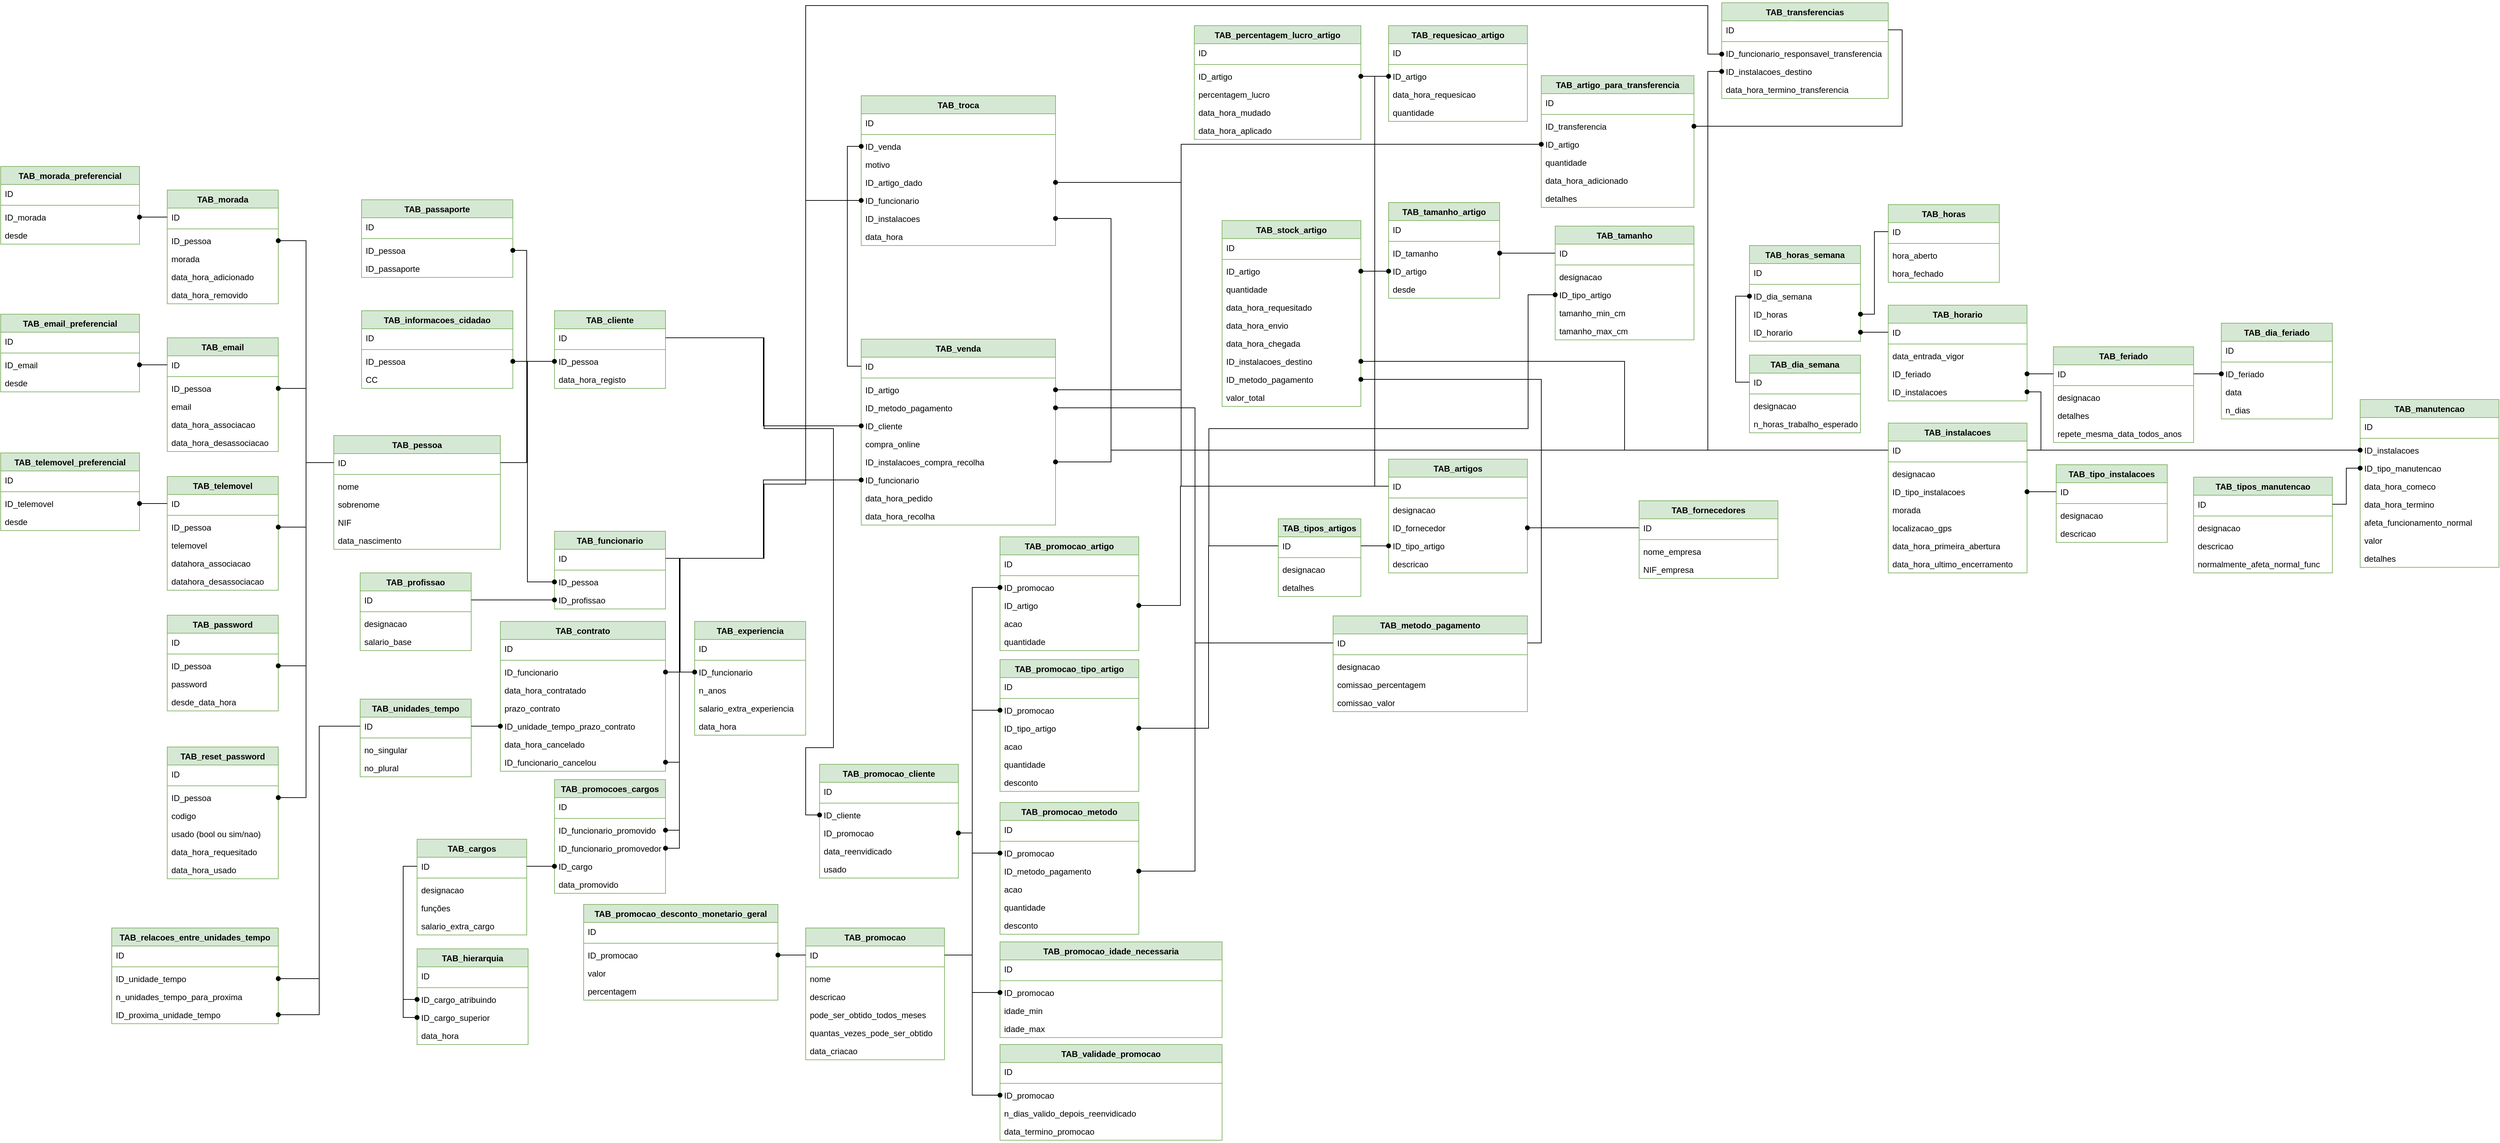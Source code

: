 <mxfile version="24.4.9" type="github">
  <diagram name="Página-1" id="8K4njqPJrKBoJxnj-6e2">
    <mxGraphModel dx="2210" dy="478" grid="1" gridSize="10" guides="1" tooltips="1" connect="1" arrows="1" fold="1" page="1" pageScale="1" pageWidth="1169" pageHeight="827" math="0" shadow="0">
      <root>
        <mxCell id="0" />
        <mxCell id="1" parent="0" />
        <mxCell id="j54miiWoMvnLVxVpQCsT-1" value="TAB_pessoa" style="swimlane;fontStyle=1;align=center;verticalAlign=top;childLayout=stackLayout;horizontal=1;startSize=26;horizontalStack=0;resizeParent=1;resizeParentMax=0;resizeLast=0;collapsible=1;marginBottom=0;whiteSpace=wrap;html=1;fillColor=#d5e8d4;strokeColor=#82b366;" parent="1" vertex="1">
          <mxGeometry x="-81" y="630" width="240" height="164" as="geometry" />
        </mxCell>
        <mxCell id="j54miiWoMvnLVxVpQCsT-2" value="ID" style="text;strokeColor=none;fillColor=none;align=left;verticalAlign=top;spacingLeft=4;spacingRight=4;overflow=hidden;rotatable=0;points=[[0,0.5],[1,0.5]];portConstraint=eastwest;whiteSpace=wrap;html=1;" parent="j54miiWoMvnLVxVpQCsT-1" vertex="1">
          <mxGeometry y="26" width="240" height="26" as="geometry" />
        </mxCell>
        <mxCell id="j54miiWoMvnLVxVpQCsT-3" value="" style="line;strokeWidth=1;fillColor=none;align=left;verticalAlign=middle;spacingTop=-1;spacingLeft=3;spacingRight=3;rotatable=0;labelPosition=right;points=[];portConstraint=eastwest;strokeColor=inherit;" parent="j54miiWoMvnLVxVpQCsT-1" vertex="1">
          <mxGeometry y="52" width="240" height="8" as="geometry" />
        </mxCell>
        <mxCell id="j54miiWoMvnLVxVpQCsT-4" value="nome" style="text;strokeColor=none;fillColor=none;align=left;verticalAlign=top;spacingLeft=4;spacingRight=4;overflow=hidden;rotatable=0;points=[[0,0.5],[1,0.5]];portConstraint=eastwest;whiteSpace=wrap;html=1;" parent="j54miiWoMvnLVxVpQCsT-1" vertex="1">
          <mxGeometry y="60" width="240" height="26" as="geometry" />
        </mxCell>
        <mxCell id="j54miiWoMvnLVxVpQCsT-5" value="sobrenome" style="text;strokeColor=none;fillColor=none;align=left;verticalAlign=top;spacingLeft=4;spacingRight=4;overflow=hidden;rotatable=0;points=[[0,0.5],[1,0.5]];portConstraint=eastwest;whiteSpace=wrap;html=1;" parent="j54miiWoMvnLVxVpQCsT-1" vertex="1">
          <mxGeometry y="86" width="240" height="26" as="geometry" />
        </mxCell>
        <mxCell id="ml9wIBGCVlt1o2bHAaHR-4" value="NIF" style="text;strokeColor=none;fillColor=none;align=left;verticalAlign=top;spacingLeft=4;spacingRight=4;overflow=hidden;rotatable=0;points=[[0,0.5],[1,0.5]];portConstraint=eastwest;whiteSpace=wrap;html=1;" parent="j54miiWoMvnLVxVpQCsT-1" vertex="1">
          <mxGeometry y="112" width="240" height="26" as="geometry" />
        </mxCell>
        <mxCell id="j54miiWoMvnLVxVpQCsT-7" value="data_nascimento" style="text;strokeColor=none;fillColor=none;align=left;verticalAlign=top;spacingLeft=4;spacingRight=4;overflow=hidden;rotatable=0;points=[[0,0.5],[1,0.5]];portConstraint=eastwest;whiteSpace=wrap;html=1;" parent="j54miiWoMvnLVxVpQCsT-1" vertex="1">
          <mxGeometry y="138" width="240" height="26" as="geometry" />
        </mxCell>
        <mxCell id="j54miiWoMvnLVxVpQCsT-10" value="TAB_morada" style="swimlane;fontStyle=1;align=center;verticalAlign=top;childLayout=stackLayout;horizontal=1;startSize=26;horizontalStack=0;resizeParent=1;resizeParentMax=0;resizeLast=0;collapsible=1;marginBottom=0;whiteSpace=wrap;html=1;fillColor=#d5e8d4;strokeColor=#82b366;" parent="1" vertex="1">
          <mxGeometry x="-321" y="276" width="160" height="164" as="geometry" />
        </mxCell>
        <mxCell id="j54miiWoMvnLVxVpQCsT-11" value="ID" style="text;strokeColor=none;fillColor=none;align=left;verticalAlign=top;spacingLeft=4;spacingRight=4;overflow=hidden;rotatable=0;points=[[0,0.5],[1,0.5]];portConstraint=eastwest;whiteSpace=wrap;html=1;" parent="j54miiWoMvnLVxVpQCsT-10" vertex="1">
          <mxGeometry y="26" width="160" height="26" as="geometry" />
        </mxCell>
        <mxCell id="j54miiWoMvnLVxVpQCsT-12" value="" style="line;strokeWidth=1;fillColor=none;align=left;verticalAlign=middle;spacingTop=-1;spacingLeft=3;spacingRight=3;rotatable=0;labelPosition=right;points=[];portConstraint=eastwest;strokeColor=inherit;" parent="j54miiWoMvnLVxVpQCsT-10" vertex="1">
          <mxGeometry y="52" width="160" height="8" as="geometry" />
        </mxCell>
        <mxCell id="j54miiWoMvnLVxVpQCsT-13" value="ID_pessoa" style="text;strokeColor=none;fillColor=none;align=left;verticalAlign=top;spacingLeft=4;spacingRight=4;overflow=hidden;rotatable=0;points=[[0,0.5],[1,0.5]];portConstraint=eastwest;whiteSpace=wrap;html=1;" parent="j54miiWoMvnLVxVpQCsT-10" vertex="1">
          <mxGeometry y="60" width="160" height="26" as="geometry" />
        </mxCell>
        <mxCell id="j54miiWoMvnLVxVpQCsT-14" value="morada" style="text;strokeColor=none;fillColor=none;align=left;verticalAlign=top;spacingLeft=4;spacingRight=4;overflow=hidden;rotatable=0;points=[[0,0.5],[1,0.5]];portConstraint=eastwest;whiteSpace=wrap;html=1;" parent="j54miiWoMvnLVxVpQCsT-10" vertex="1">
          <mxGeometry y="86" width="160" height="26" as="geometry" />
        </mxCell>
        <mxCell id="j54miiWoMvnLVxVpQCsT-16" value="data_hora_adicionado" style="text;strokeColor=none;fillColor=none;align=left;verticalAlign=top;spacingLeft=4;spacingRight=4;overflow=hidden;rotatable=0;points=[[0,0.5],[1,0.5]];portConstraint=eastwest;whiteSpace=wrap;html=1;" parent="j54miiWoMvnLVxVpQCsT-10" vertex="1">
          <mxGeometry y="112" width="160" height="26" as="geometry" />
        </mxCell>
        <mxCell id="4V43G26Nzm8MIa0oVu1a-1" value="data_hora_removido" style="text;strokeColor=none;fillColor=none;align=left;verticalAlign=top;spacingLeft=4;spacingRight=4;overflow=hidden;rotatable=0;points=[[0,0.5],[1,0.5]];portConstraint=eastwest;whiteSpace=wrap;html=1;" parent="j54miiWoMvnLVxVpQCsT-10" vertex="1">
          <mxGeometry y="138" width="160" height="26" as="geometry" />
        </mxCell>
        <mxCell id="j54miiWoMvnLVxVpQCsT-18" value="TAB_email" style="swimlane;fontStyle=1;align=center;verticalAlign=top;childLayout=stackLayout;horizontal=1;startSize=26;horizontalStack=0;resizeParent=1;resizeParentMax=0;resizeLast=0;collapsible=1;marginBottom=0;whiteSpace=wrap;html=1;fillColor=#d5e8d4;strokeColor=#82b366;" parent="1" vertex="1">
          <mxGeometry x="-321" y="489" width="160" height="164" as="geometry" />
        </mxCell>
        <mxCell id="j54miiWoMvnLVxVpQCsT-19" value="ID" style="text;strokeColor=none;fillColor=none;align=left;verticalAlign=top;spacingLeft=4;spacingRight=4;overflow=hidden;rotatable=0;points=[[0,0.5],[1,0.5]];portConstraint=eastwest;whiteSpace=wrap;html=1;" parent="j54miiWoMvnLVxVpQCsT-18" vertex="1">
          <mxGeometry y="26" width="160" height="26" as="geometry" />
        </mxCell>
        <mxCell id="j54miiWoMvnLVxVpQCsT-20" value="" style="line;strokeWidth=1;fillColor=none;align=left;verticalAlign=middle;spacingTop=-1;spacingLeft=3;spacingRight=3;rotatable=0;labelPosition=right;points=[];portConstraint=eastwest;strokeColor=inherit;" parent="j54miiWoMvnLVxVpQCsT-18" vertex="1">
          <mxGeometry y="52" width="160" height="8" as="geometry" />
        </mxCell>
        <mxCell id="j54miiWoMvnLVxVpQCsT-21" value="ID_pessoa" style="text;strokeColor=none;fillColor=none;align=left;verticalAlign=top;spacingLeft=4;spacingRight=4;overflow=hidden;rotatable=0;points=[[0,0.5],[1,0.5]];portConstraint=eastwest;whiteSpace=wrap;html=1;" parent="j54miiWoMvnLVxVpQCsT-18" vertex="1">
          <mxGeometry y="60" width="160" height="26" as="geometry" />
        </mxCell>
        <mxCell id="j54miiWoMvnLVxVpQCsT-46" value="email" style="text;strokeColor=none;fillColor=none;align=left;verticalAlign=top;spacingLeft=4;spacingRight=4;overflow=hidden;rotatable=0;points=[[0,0.5],[1,0.5]];portConstraint=eastwest;whiteSpace=wrap;html=1;" parent="j54miiWoMvnLVxVpQCsT-18" vertex="1">
          <mxGeometry y="86" width="160" height="26" as="geometry" />
        </mxCell>
        <mxCell id="j54miiWoMvnLVxVpQCsT-47" value="data_hora_associacao" style="text;strokeColor=none;fillColor=none;align=left;verticalAlign=top;spacingLeft=4;spacingRight=4;overflow=hidden;rotatable=0;points=[[0,0.5],[1,0.5]];portConstraint=eastwest;whiteSpace=wrap;html=1;" parent="j54miiWoMvnLVxVpQCsT-18" vertex="1">
          <mxGeometry y="112" width="160" height="26" as="geometry" />
        </mxCell>
        <mxCell id="j54miiWoMvnLVxVpQCsT-52" value="data_hora_desassociacao" style="text;strokeColor=none;fillColor=none;align=left;verticalAlign=top;spacingLeft=4;spacingRight=4;overflow=hidden;rotatable=0;points=[[0,0.5],[1,0.5]];portConstraint=eastwest;whiteSpace=wrap;html=1;" parent="j54miiWoMvnLVxVpQCsT-18" vertex="1">
          <mxGeometry y="138" width="160" height="26" as="geometry" />
        </mxCell>
        <mxCell id="j54miiWoMvnLVxVpQCsT-22" value="TAB_telemovel" style="swimlane;fontStyle=1;align=center;verticalAlign=top;childLayout=stackLayout;horizontal=1;startSize=26;horizontalStack=0;resizeParent=1;resizeParentMax=0;resizeLast=0;collapsible=1;marginBottom=0;whiteSpace=wrap;html=1;fillColor=#d5e8d4;strokeColor=#82b366;" parent="1" vertex="1">
          <mxGeometry x="-321" y="689" width="160" height="164" as="geometry" />
        </mxCell>
        <mxCell id="j54miiWoMvnLVxVpQCsT-23" value="ID" style="text;strokeColor=none;fillColor=none;align=left;verticalAlign=top;spacingLeft=4;spacingRight=4;overflow=hidden;rotatable=0;points=[[0,0.5],[1,0.5]];portConstraint=eastwest;whiteSpace=wrap;html=1;" parent="j54miiWoMvnLVxVpQCsT-22" vertex="1">
          <mxGeometry y="26" width="160" height="26" as="geometry" />
        </mxCell>
        <mxCell id="j54miiWoMvnLVxVpQCsT-24" value="" style="line;strokeWidth=1;fillColor=none;align=left;verticalAlign=middle;spacingTop=-1;spacingLeft=3;spacingRight=3;rotatable=0;labelPosition=right;points=[];portConstraint=eastwest;strokeColor=inherit;" parent="j54miiWoMvnLVxVpQCsT-22" vertex="1">
          <mxGeometry y="52" width="160" height="8" as="geometry" />
        </mxCell>
        <mxCell id="j54miiWoMvnLVxVpQCsT-25" value="ID_pessoa&lt;span style=&quot;color: rgba(0, 0, 0, 0); font-family: monospace; font-size: 0px; text-wrap: nowrap;&quot;&gt;%3CmxGraphModel%3E%3Croot%3E%3CmxCell%20id%3D%220%22%2F%3E%3CmxCell%20id%3D%221%22%20parent%3D%220%22%2F%3E%3CmxCell%20id%3D%222%22%20value%3D%22%2B%20method(type)%3A%20type%22%20style%3D%22text%3BstrokeColor%3Dnone%3BfillColor%3Dnone%3Balign%3Dleft%3BverticalAlign%3Dtop%3BspacingLeft%3D4%3BspacingRight%3D4%3Boverflow%3Dhidden%3Brotatable%3D0%3Bpoints%3D%5B%5B0%2C0.5%5D%2C%5B1%2C0.5%5D%5D%3BportConstraint%3Deastwest%3BwhiteSpace%3Dwrap%3Bhtml%3D1%3B%22%20vertex%3D%221%22%20parent%3D%221%22%3E%3CmxGeometry%20x%3D%2240%22%20y%3D%22300%22%20width%3D%22160%22%20height%3D%2226%22%20as%3D%22geometry%22%2F%3E%3C%2FmxCell%3E%3C%2Froot%3E%3C%2FmxGraphModel%3E&lt;/span&gt;" style="text;strokeColor=none;fillColor=none;align=left;verticalAlign=top;spacingLeft=4;spacingRight=4;overflow=hidden;rotatable=0;points=[[0,0.5],[1,0.5]];portConstraint=eastwest;whiteSpace=wrap;html=1;" parent="j54miiWoMvnLVxVpQCsT-22" vertex="1">
          <mxGeometry y="60" width="160" height="26" as="geometry" />
        </mxCell>
        <mxCell id="j54miiWoMvnLVxVpQCsT-48" value="telemovel" style="text;strokeColor=none;fillColor=none;align=left;verticalAlign=top;spacingLeft=4;spacingRight=4;overflow=hidden;rotatable=0;points=[[0,0.5],[1,0.5]];portConstraint=eastwest;whiteSpace=wrap;html=1;" parent="j54miiWoMvnLVxVpQCsT-22" vertex="1">
          <mxGeometry y="86" width="160" height="26" as="geometry" />
        </mxCell>
        <mxCell id="j54miiWoMvnLVxVpQCsT-50" value="datahora_associacao" style="text;strokeColor=none;fillColor=none;align=left;verticalAlign=top;spacingLeft=4;spacingRight=4;overflow=hidden;rotatable=0;points=[[0,0.5],[1,0.5]];portConstraint=eastwest;whiteSpace=wrap;html=1;" parent="j54miiWoMvnLVxVpQCsT-22" vertex="1">
          <mxGeometry y="112" width="160" height="26" as="geometry" />
        </mxCell>
        <mxCell id="j54miiWoMvnLVxVpQCsT-53" value="datahora_desassociacao" style="text;strokeColor=none;fillColor=none;align=left;verticalAlign=top;spacingLeft=4;spacingRight=4;overflow=hidden;rotatable=0;points=[[0,0.5],[1,0.5]];portConstraint=eastwest;whiteSpace=wrap;html=1;" parent="j54miiWoMvnLVxVpQCsT-22" vertex="1">
          <mxGeometry y="138" width="160" height="26" as="geometry" />
        </mxCell>
        <mxCell id="j54miiWoMvnLVxVpQCsT-26" value="TAB_cliente" style="swimlane;fontStyle=1;align=center;verticalAlign=top;childLayout=stackLayout;horizontal=1;startSize=26;horizontalStack=0;resizeParent=1;resizeParentMax=0;resizeLast=0;collapsible=1;marginBottom=0;whiteSpace=wrap;html=1;fillColor=#d5e8d4;strokeColor=#82b366;" parent="1" vertex="1">
          <mxGeometry x="237" y="450" width="160" height="112" as="geometry" />
        </mxCell>
        <mxCell id="j54miiWoMvnLVxVpQCsT-27" value="ID" style="text;strokeColor=none;fillColor=none;align=left;verticalAlign=top;spacingLeft=4;spacingRight=4;overflow=hidden;rotatable=0;points=[[0,0.5],[1,0.5]];portConstraint=eastwest;whiteSpace=wrap;html=1;" parent="j54miiWoMvnLVxVpQCsT-26" vertex="1">
          <mxGeometry y="26" width="160" height="26" as="geometry" />
        </mxCell>
        <mxCell id="j54miiWoMvnLVxVpQCsT-28" value="" style="line;strokeWidth=1;fillColor=none;align=left;verticalAlign=middle;spacingTop=-1;spacingLeft=3;spacingRight=3;rotatable=0;labelPosition=right;points=[];portConstraint=eastwest;strokeColor=inherit;" parent="j54miiWoMvnLVxVpQCsT-26" vertex="1">
          <mxGeometry y="52" width="160" height="8" as="geometry" />
        </mxCell>
        <mxCell id="j54miiWoMvnLVxVpQCsT-29" value="ID_pessoa" style="text;strokeColor=none;fillColor=none;align=left;verticalAlign=top;spacingLeft=4;spacingRight=4;overflow=hidden;rotatable=0;points=[[0,0.5],[1,0.5]];portConstraint=eastwest;whiteSpace=wrap;html=1;" parent="j54miiWoMvnLVxVpQCsT-26" vertex="1">
          <mxGeometry y="60" width="160" height="26" as="geometry" />
        </mxCell>
        <mxCell id="j54miiWoMvnLVxVpQCsT-62" value="data_hora_registo" style="text;strokeColor=none;fillColor=none;align=left;verticalAlign=top;spacingLeft=4;spacingRight=4;overflow=hidden;rotatable=0;points=[[0,0.5],[1,0.5]];portConstraint=eastwest;whiteSpace=wrap;html=1;" parent="j54miiWoMvnLVxVpQCsT-26" vertex="1">
          <mxGeometry y="86" width="160" height="26" as="geometry" />
        </mxCell>
        <mxCell id="j54miiWoMvnLVxVpQCsT-30" value="TAB_passaporte" style="swimlane;fontStyle=1;align=center;verticalAlign=top;childLayout=stackLayout;horizontal=1;startSize=26;horizontalStack=0;resizeParent=1;resizeParentMax=0;resizeLast=0;collapsible=1;marginBottom=0;whiteSpace=wrap;html=1;fillColor=#d5e8d4;strokeColor=#82b366;" parent="1" vertex="1">
          <mxGeometry x="-41" y="290" width="218" height="112" as="geometry" />
        </mxCell>
        <mxCell id="j54miiWoMvnLVxVpQCsT-31" value="ID" style="text;strokeColor=none;fillColor=none;align=left;verticalAlign=top;spacingLeft=4;spacingRight=4;overflow=hidden;rotatable=0;points=[[0,0.5],[1,0.5]];portConstraint=eastwest;whiteSpace=wrap;html=1;" parent="j54miiWoMvnLVxVpQCsT-30" vertex="1">
          <mxGeometry y="26" width="218" height="26" as="geometry" />
        </mxCell>
        <mxCell id="j54miiWoMvnLVxVpQCsT-32" value="" style="line;strokeWidth=1;fillColor=none;align=left;verticalAlign=middle;spacingTop=-1;spacingLeft=3;spacingRight=3;rotatable=0;labelPosition=right;points=[];portConstraint=eastwest;strokeColor=inherit;" parent="j54miiWoMvnLVxVpQCsT-30" vertex="1">
          <mxGeometry y="52" width="218" height="8" as="geometry" />
        </mxCell>
        <mxCell id="ml9wIBGCVlt1o2bHAaHR-6" value="ID_pessoa" style="text;strokeColor=none;fillColor=none;align=left;verticalAlign=top;spacingLeft=4;spacingRight=4;overflow=hidden;rotatable=0;points=[[0,0.5],[1,0.5]];portConstraint=eastwest;whiteSpace=wrap;html=1;" parent="j54miiWoMvnLVxVpQCsT-30" vertex="1">
          <mxGeometry y="60" width="218" height="26" as="geometry" />
        </mxCell>
        <mxCell id="j54miiWoMvnLVxVpQCsT-33" value="ID_passaporte" style="text;strokeColor=none;fillColor=none;align=left;verticalAlign=top;spacingLeft=4;spacingRight=4;overflow=hidden;rotatable=0;points=[[0,0.5],[1,0.5]];portConstraint=eastwest;whiteSpace=wrap;html=1;" parent="j54miiWoMvnLVxVpQCsT-30" vertex="1">
          <mxGeometry y="86" width="218" height="26" as="geometry" />
        </mxCell>
        <mxCell id="j54miiWoMvnLVxVpQCsT-34" value="TAB_experiencia" style="swimlane;fontStyle=1;align=center;verticalAlign=top;childLayout=stackLayout;horizontal=1;startSize=26;horizontalStack=0;resizeParent=1;resizeParentMax=0;resizeLast=0;collapsible=1;marginBottom=0;whiteSpace=wrap;html=1;fillColor=#d5e8d4;strokeColor=#82b366;" parent="1" vertex="1">
          <mxGeometry x="439" y="898" width="160" height="164" as="geometry" />
        </mxCell>
        <mxCell id="j54miiWoMvnLVxVpQCsT-35" value="ID" style="text;strokeColor=none;fillColor=none;align=left;verticalAlign=top;spacingLeft=4;spacingRight=4;overflow=hidden;rotatable=0;points=[[0,0.5],[1,0.5]];portConstraint=eastwest;whiteSpace=wrap;html=1;" parent="j54miiWoMvnLVxVpQCsT-34" vertex="1">
          <mxGeometry y="26" width="160" height="26" as="geometry" />
        </mxCell>
        <mxCell id="j54miiWoMvnLVxVpQCsT-36" value="" style="line;strokeWidth=1;fillColor=none;align=left;verticalAlign=middle;spacingTop=-1;spacingLeft=3;spacingRight=3;rotatable=0;labelPosition=right;points=[];portConstraint=eastwest;strokeColor=inherit;" parent="j54miiWoMvnLVxVpQCsT-34" vertex="1">
          <mxGeometry y="52" width="160" height="8" as="geometry" />
        </mxCell>
        <mxCell id="j54miiWoMvnLVxVpQCsT-37" value="ID_funcionario" style="text;strokeColor=none;fillColor=none;align=left;verticalAlign=top;spacingLeft=4;spacingRight=4;overflow=hidden;rotatable=0;points=[[0,0.5],[1,0.5]];portConstraint=eastwest;whiteSpace=wrap;html=1;" parent="j54miiWoMvnLVxVpQCsT-34" vertex="1">
          <mxGeometry y="60" width="160" height="26" as="geometry" />
        </mxCell>
        <mxCell id="QEv86gyM_Vic8wC1kZzT-13" value="n_anos" style="text;strokeColor=none;fillColor=none;align=left;verticalAlign=top;spacingLeft=4;spacingRight=4;overflow=hidden;rotatable=0;points=[[0,0.5],[1,0.5]];portConstraint=eastwest;whiteSpace=wrap;html=1;" parent="j54miiWoMvnLVxVpQCsT-34" vertex="1">
          <mxGeometry y="86" width="160" height="26" as="geometry" />
        </mxCell>
        <mxCell id="QEv86gyM_Vic8wC1kZzT-14" value="salario_extra_experiencia" style="text;strokeColor=none;fillColor=none;align=left;verticalAlign=top;spacingLeft=4;spacingRight=4;overflow=hidden;rotatable=0;points=[[0,0.5],[1,0.5]];portConstraint=eastwest;whiteSpace=wrap;html=1;" parent="j54miiWoMvnLVxVpQCsT-34" vertex="1">
          <mxGeometry y="112" width="160" height="26" as="geometry" />
        </mxCell>
        <mxCell id="QEv86gyM_Vic8wC1kZzT-15" value="data_hora" style="text;strokeColor=none;fillColor=none;align=left;verticalAlign=top;spacingLeft=4;spacingRight=4;overflow=hidden;rotatable=0;points=[[0,0.5],[1,0.5]];portConstraint=eastwest;whiteSpace=wrap;html=1;" parent="j54miiWoMvnLVxVpQCsT-34" vertex="1">
          <mxGeometry y="138" width="160" height="26" as="geometry" />
        </mxCell>
        <mxCell id="j54miiWoMvnLVxVpQCsT-42" value="TAB_password" style="swimlane;fontStyle=1;align=center;verticalAlign=top;childLayout=stackLayout;horizontal=1;startSize=26;horizontalStack=0;resizeParent=1;resizeParentMax=0;resizeLast=0;collapsible=1;marginBottom=0;whiteSpace=wrap;html=1;fillColor=#d5e8d4;strokeColor=#82b366;" parent="1" vertex="1">
          <mxGeometry x="-321" y="889" width="160" height="138" as="geometry" />
        </mxCell>
        <mxCell id="j54miiWoMvnLVxVpQCsT-43" value="ID" style="text;strokeColor=none;fillColor=none;align=left;verticalAlign=top;spacingLeft=4;spacingRight=4;overflow=hidden;rotatable=0;points=[[0,0.5],[1,0.5]];portConstraint=eastwest;whiteSpace=wrap;html=1;" parent="j54miiWoMvnLVxVpQCsT-42" vertex="1">
          <mxGeometry y="26" width="160" height="26" as="geometry" />
        </mxCell>
        <mxCell id="j54miiWoMvnLVxVpQCsT-44" value="" style="line;strokeWidth=1;fillColor=none;align=left;verticalAlign=middle;spacingTop=-1;spacingLeft=3;spacingRight=3;rotatable=0;labelPosition=right;points=[];portConstraint=eastwest;strokeColor=inherit;" parent="j54miiWoMvnLVxVpQCsT-42" vertex="1">
          <mxGeometry y="52" width="160" height="8" as="geometry" />
        </mxCell>
        <mxCell id="j54miiWoMvnLVxVpQCsT-45" value="ID_pessoa" style="text;strokeColor=none;fillColor=none;align=left;verticalAlign=top;spacingLeft=4;spacingRight=4;overflow=hidden;rotatable=0;points=[[0,0.5],[1,0.5]];portConstraint=eastwest;whiteSpace=wrap;html=1;" parent="j54miiWoMvnLVxVpQCsT-42" vertex="1">
          <mxGeometry y="60" width="160" height="26" as="geometry" />
        </mxCell>
        <mxCell id="j54miiWoMvnLVxVpQCsT-49" value="password" style="text;strokeColor=none;fillColor=none;align=left;verticalAlign=top;spacingLeft=4;spacingRight=4;overflow=hidden;rotatable=0;points=[[0,0.5],[1,0.5]];portConstraint=eastwest;whiteSpace=wrap;html=1;" parent="j54miiWoMvnLVxVpQCsT-42" vertex="1">
          <mxGeometry y="86" width="160" height="26" as="geometry" />
        </mxCell>
        <mxCell id="j54miiWoMvnLVxVpQCsT-51" value="desde_data_hora" style="text;strokeColor=none;fillColor=none;align=left;verticalAlign=top;spacingLeft=4;spacingRight=4;overflow=hidden;rotatable=0;points=[[0,0.5],[1,0.5]];portConstraint=eastwest;whiteSpace=wrap;html=1;" parent="j54miiWoMvnLVxVpQCsT-42" vertex="1">
          <mxGeometry y="112" width="160" height="26" as="geometry" />
        </mxCell>
        <mxCell id="j54miiWoMvnLVxVpQCsT-54" style="edgeStyle=orthogonalEdgeStyle;rounded=0;orthogonalLoop=1;jettySize=auto;html=1;exitX=0;exitY=0.5;exitDx=0;exitDy=0;entryX=1;entryY=0.5;entryDx=0;entryDy=0;endArrow=oval;endFill=1;" parent="1" source="j54miiWoMvnLVxVpQCsT-2" target="j54miiWoMvnLVxVpQCsT-21" edge="1">
          <mxGeometry relative="1" as="geometry" />
        </mxCell>
        <mxCell id="j54miiWoMvnLVxVpQCsT-55" style="edgeStyle=orthogonalEdgeStyle;rounded=0;orthogonalLoop=1;jettySize=auto;html=1;exitX=0;exitY=0.5;exitDx=0;exitDy=0;entryX=1;entryY=0.5;entryDx=0;entryDy=0;endArrow=oval;endFill=1;" parent="1" source="j54miiWoMvnLVxVpQCsT-2" target="j54miiWoMvnLVxVpQCsT-25" edge="1">
          <mxGeometry relative="1" as="geometry" />
        </mxCell>
        <mxCell id="j54miiWoMvnLVxVpQCsT-56" style="edgeStyle=orthogonalEdgeStyle;rounded=0;orthogonalLoop=1;jettySize=auto;html=1;exitX=0;exitY=0.5;exitDx=0;exitDy=0;entryX=1;entryY=0.5;entryDx=0;entryDy=0;endArrow=oval;endFill=1;" parent="1" source="j54miiWoMvnLVxVpQCsT-2" target="j54miiWoMvnLVxVpQCsT-13" edge="1">
          <mxGeometry relative="1" as="geometry" />
        </mxCell>
        <mxCell id="j54miiWoMvnLVxVpQCsT-57" style="edgeStyle=orthogonalEdgeStyle;rounded=0;orthogonalLoop=1;jettySize=auto;html=1;exitX=0;exitY=0.5;exitDx=0;exitDy=0;entryX=1;entryY=0.5;entryDx=0;entryDy=0;endArrow=oval;endFill=1;" parent="1" source="j54miiWoMvnLVxVpQCsT-2" target="j54miiWoMvnLVxVpQCsT-45" edge="1">
          <mxGeometry relative="1" as="geometry" />
        </mxCell>
        <mxCell id="j54miiWoMvnLVxVpQCsT-72" value="TAB_funcionario" style="swimlane;fontStyle=1;align=center;verticalAlign=top;childLayout=stackLayout;horizontal=1;startSize=26;horizontalStack=0;resizeParent=1;resizeParentMax=0;resizeLast=0;collapsible=1;marginBottom=0;whiteSpace=wrap;html=1;fillColor=#d5e8d4;strokeColor=#82b366;" parent="1" vertex="1">
          <mxGeometry x="237" y="768" width="160" height="112" as="geometry" />
        </mxCell>
        <mxCell id="j54miiWoMvnLVxVpQCsT-73" value="ID" style="text;strokeColor=none;fillColor=none;align=left;verticalAlign=top;spacingLeft=4;spacingRight=4;overflow=hidden;rotatable=0;points=[[0,0.5],[1,0.5]];portConstraint=eastwest;whiteSpace=wrap;html=1;" parent="j54miiWoMvnLVxVpQCsT-72" vertex="1">
          <mxGeometry y="26" width="160" height="26" as="geometry" />
        </mxCell>
        <mxCell id="j54miiWoMvnLVxVpQCsT-74" value="" style="line;strokeWidth=1;fillColor=none;align=left;verticalAlign=middle;spacingTop=-1;spacingLeft=3;spacingRight=3;rotatable=0;labelPosition=right;points=[];portConstraint=eastwest;strokeColor=inherit;" parent="j54miiWoMvnLVxVpQCsT-72" vertex="1">
          <mxGeometry y="52" width="160" height="8" as="geometry" />
        </mxCell>
        <mxCell id="j54miiWoMvnLVxVpQCsT-75" value="ID_pessoa" style="text;strokeColor=none;fillColor=none;align=left;verticalAlign=top;spacingLeft=4;spacingRight=4;overflow=hidden;rotatable=0;points=[[0,0.5],[1,0.5]];portConstraint=eastwest;whiteSpace=wrap;html=1;" parent="j54miiWoMvnLVxVpQCsT-72" vertex="1">
          <mxGeometry y="60" width="160" height="26" as="geometry" />
        </mxCell>
        <mxCell id="P2XMlLg46ue8RrgPdDGp-5" value="ID_profissao" style="text;strokeColor=none;fillColor=none;align=left;verticalAlign=top;spacingLeft=4;spacingRight=4;overflow=hidden;rotatable=0;points=[[0,0.5],[1,0.5]];portConstraint=eastwest;whiteSpace=wrap;html=1;" parent="j54miiWoMvnLVxVpQCsT-72" vertex="1">
          <mxGeometry y="86" width="160" height="26" as="geometry" />
        </mxCell>
        <mxCell id="j54miiWoMvnLVxVpQCsT-86" value="TAB_reset_password" style="swimlane;fontStyle=1;align=center;verticalAlign=top;childLayout=stackLayout;horizontal=1;startSize=26;horizontalStack=0;resizeParent=1;resizeParentMax=0;resizeLast=0;collapsible=1;marginBottom=0;whiteSpace=wrap;html=1;fillColor=#d5e8d4;strokeColor=#82b366;" parent="1" vertex="1">
          <mxGeometry x="-321" y="1079" width="160" height="190" as="geometry" />
        </mxCell>
        <mxCell id="j54miiWoMvnLVxVpQCsT-87" value="ID" style="text;strokeColor=none;fillColor=none;align=left;verticalAlign=top;spacingLeft=4;spacingRight=4;overflow=hidden;rotatable=0;points=[[0,0.5],[1,0.5]];portConstraint=eastwest;whiteSpace=wrap;html=1;" parent="j54miiWoMvnLVxVpQCsT-86" vertex="1">
          <mxGeometry y="26" width="160" height="26" as="geometry" />
        </mxCell>
        <mxCell id="j54miiWoMvnLVxVpQCsT-88" value="" style="line;strokeWidth=1;fillColor=none;align=left;verticalAlign=middle;spacingTop=-1;spacingLeft=3;spacingRight=3;rotatable=0;labelPosition=right;points=[];portConstraint=eastwest;strokeColor=inherit;" parent="j54miiWoMvnLVxVpQCsT-86" vertex="1">
          <mxGeometry y="52" width="160" height="8" as="geometry" />
        </mxCell>
        <mxCell id="j54miiWoMvnLVxVpQCsT-89" value="ID_pessoa" style="text;strokeColor=none;fillColor=none;align=left;verticalAlign=top;spacingLeft=4;spacingRight=4;overflow=hidden;rotatable=0;points=[[0,0.5],[1,0.5]];portConstraint=eastwest;whiteSpace=wrap;html=1;" parent="j54miiWoMvnLVxVpQCsT-86" vertex="1">
          <mxGeometry y="60" width="160" height="26" as="geometry" />
        </mxCell>
        <mxCell id="j54miiWoMvnLVxVpQCsT-93" value="codigo" style="text;strokeColor=none;fillColor=none;align=left;verticalAlign=top;spacingLeft=4;spacingRight=4;overflow=hidden;rotatable=0;points=[[0,0.5],[1,0.5]];portConstraint=eastwest;whiteSpace=wrap;html=1;" parent="j54miiWoMvnLVxVpQCsT-86" vertex="1">
          <mxGeometry y="86" width="160" height="26" as="geometry" />
        </mxCell>
        <mxCell id="j54miiWoMvnLVxVpQCsT-90" value="usado (bool ou sim/nao)" style="text;strokeColor=none;fillColor=none;align=left;verticalAlign=top;spacingLeft=4;spacingRight=4;overflow=hidden;rotatable=0;points=[[0,0.5],[1,0.5]];portConstraint=eastwest;whiteSpace=wrap;html=1;" parent="j54miiWoMvnLVxVpQCsT-86" vertex="1">
          <mxGeometry y="112" width="160" height="26" as="geometry" />
        </mxCell>
        <mxCell id="j54miiWoMvnLVxVpQCsT-91" value="data_hora_requesitado" style="text;strokeColor=none;fillColor=none;align=left;verticalAlign=top;spacingLeft=4;spacingRight=4;overflow=hidden;rotatable=0;points=[[0,0.5],[1,0.5]];portConstraint=eastwest;whiteSpace=wrap;html=1;" parent="j54miiWoMvnLVxVpQCsT-86" vertex="1">
          <mxGeometry y="138" width="160" height="26" as="geometry" />
        </mxCell>
        <mxCell id="j54miiWoMvnLVxVpQCsT-92" value="data_hora_usado" style="text;strokeColor=none;fillColor=none;align=left;verticalAlign=top;spacingLeft=4;spacingRight=4;overflow=hidden;rotatable=0;points=[[0,0.5],[1,0.5]];portConstraint=eastwest;whiteSpace=wrap;html=1;" parent="j54miiWoMvnLVxVpQCsT-86" vertex="1">
          <mxGeometry y="164" width="160" height="26" as="geometry" />
        </mxCell>
        <mxCell id="j54miiWoMvnLVxVpQCsT-94" style="edgeStyle=orthogonalEdgeStyle;rounded=0;orthogonalLoop=1;jettySize=auto;html=1;exitX=0;exitY=0.5;exitDx=0;exitDy=0;entryX=1;entryY=0.5;entryDx=0;entryDy=0;endArrow=oval;endFill=1;" parent="1" source="j54miiWoMvnLVxVpQCsT-2" target="j54miiWoMvnLVxVpQCsT-89" edge="1">
          <mxGeometry relative="1" as="geometry" />
        </mxCell>
        <mxCell id="j54miiWoMvnLVxVpQCsT-150" style="edgeStyle=orthogonalEdgeStyle;rounded=0;orthogonalLoop=1;jettySize=auto;html=1;exitX=1;exitY=0.5;exitDx=0;exitDy=0;entryX=0;entryY=0.5;entryDx=0;entryDy=0;endArrow=oval;endFill=1;" parent="1" source="j54miiWoMvnLVxVpQCsT-2" target="j54miiWoMvnLVxVpQCsT-29" edge="1">
          <mxGeometry relative="1" as="geometry" />
        </mxCell>
        <mxCell id="j54miiWoMvnLVxVpQCsT-151" style="edgeStyle=orthogonalEdgeStyle;rounded=0;orthogonalLoop=1;jettySize=auto;html=1;exitX=1;exitY=0.5;exitDx=0;exitDy=0;entryX=0;entryY=0.5;entryDx=0;entryDy=0;endArrow=oval;endFill=1;" parent="1" source="j54miiWoMvnLVxVpQCsT-2" target="j54miiWoMvnLVxVpQCsT-75" edge="1">
          <mxGeometry relative="1" as="geometry" />
        </mxCell>
        <mxCell id="j54miiWoMvnLVxVpQCsT-152" value="TAB_promocoes_cargos" style="swimlane;fontStyle=1;align=center;verticalAlign=top;childLayout=stackLayout;horizontal=1;startSize=26;horizontalStack=0;resizeParent=1;resizeParentMax=0;resizeLast=0;collapsible=1;marginBottom=0;whiteSpace=wrap;html=1;fillColor=#d5e8d4;strokeColor=#82b366;" parent="1" vertex="1">
          <mxGeometry x="237" y="1126" width="160" height="164" as="geometry" />
        </mxCell>
        <mxCell id="j54miiWoMvnLVxVpQCsT-153" value="ID" style="text;strokeColor=none;fillColor=none;align=left;verticalAlign=top;spacingLeft=4;spacingRight=4;overflow=hidden;rotatable=0;points=[[0,0.5],[1,0.5]];portConstraint=eastwest;whiteSpace=wrap;html=1;" parent="j54miiWoMvnLVxVpQCsT-152" vertex="1">
          <mxGeometry y="26" width="160" height="26" as="geometry" />
        </mxCell>
        <mxCell id="j54miiWoMvnLVxVpQCsT-154" value="" style="line;strokeWidth=1;fillColor=none;align=left;verticalAlign=middle;spacingTop=-1;spacingLeft=3;spacingRight=3;rotatable=0;labelPosition=right;points=[];portConstraint=eastwest;strokeColor=inherit;" parent="j54miiWoMvnLVxVpQCsT-152" vertex="1">
          <mxGeometry y="52" width="160" height="8" as="geometry" />
        </mxCell>
        <mxCell id="j54miiWoMvnLVxVpQCsT-156" value="ID_funcionario_promovido" style="text;strokeColor=none;fillColor=none;align=left;verticalAlign=top;spacingLeft=4;spacingRight=4;overflow=hidden;rotatable=0;points=[[0,0.5],[1,0.5]];portConstraint=eastwest;whiteSpace=wrap;html=1;" parent="j54miiWoMvnLVxVpQCsT-152" vertex="1">
          <mxGeometry y="60" width="160" height="26" as="geometry" />
        </mxCell>
        <mxCell id="j54miiWoMvnLVxVpQCsT-155" value="ID_funcionario_promovedor" style="text;strokeColor=none;fillColor=none;align=left;verticalAlign=top;spacingLeft=4;spacingRight=4;overflow=hidden;rotatable=0;points=[[0,0.5],[1,0.5]];portConstraint=eastwest;whiteSpace=wrap;html=1;" parent="j54miiWoMvnLVxVpQCsT-152" vertex="1">
          <mxGeometry y="86" width="160" height="26" as="geometry" />
        </mxCell>
        <mxCell id="ml9wIBGCVlt1o2bHAaHR-24" value="ID_cargo" style="text;strokeColor=none;fillColor=none;align=left;verticalAlign=top;spacingLeft=4;spacingRight=4;overflow=hidden;rotatable=0;points=[[0,0.5],[1,0.5]];portConstraint=eastwest;whiteSpace=wrap;html=1;" parent="j54miiWoMvnLVxVpQCsT-152" vertex="1">
          <mxGeometry y="112" width="160" height="26" as="geometry" />
        </mxCell>
        <mxCell id="j54miiWoMvnLVxVpQCsT-157" value="data_promovido" style="text;strokeColor=none;fillColor=none;align=left;verticalAlign=top;spacingLeft=4;spacingRight=4;overflow=hidden;rotatable=0;points=[[0,0.5],[1,0.5]];portConstraint=eastwest;whiteSpace=wrap;html=1;" parent="j54miiWoMvnLVxVpQCsT-152" vertex="1">
          <mxGeometry y="138" width="160" height="26" as="geometry" />
        </mxCell>
        <mxCell id="P2XMlLg46ue8RrgPdDGp-1" value="TAB_profissao" style="swimlane;fontStyle=1;align=center;verticalAlign=top;childLayout=stackLayout;horizontal=1;startSize=26;horizontalStack=0;resizeParent=1;resizeParentMax=0;resizeLast=0;collapsible=1;marginBottom=0;whiteSpace=wrap;html=1;fillColor=#d5e8d4;strokeColor=#82b366;" parent="1" vertex="1">
          <mxGeometry x="-43" y="828" width="160" height="112" as="geometry" />
        </mxCell>
        <mxCell id="P2XMlLg46ue8RrgPdDGp-2" value="ID" style="text;strokeColor=none;fillColor=none;align=left;verticalAlign=top;spacingLeft=4;spacingRight=4;overflow=hidden;rotatable=0;points=[[0,0.5],[1,0.5]];portConstraint=eastwest;whiteSpace=wrap;html=1;" parent="P2XMlLg46ue8RrgPdDGp-1" vertex="1">
          <mxGeometry y="26" width="160" height="26" as="geometry" />
        </mxCell>
        <mxCell id="P2XMlLg46ue8RrgPdDGp-3" value="" style="line;strokeWidth=1;fillColor=none;align=left;verticalAlign=middle;spacingTop=-1;spacingLeft=3;spacingRight=3;rotatable=0;labelPosition=right;points=[];portConstraint=eastwest;strokeColor=inherit;" parent="P2XMlLg46ue8RrgPdDGp-1" vertex="1">
          <mxGeometry y="52" width="160" height="8" as="geometry" />
        </mxCell>
        <mxCell id="P2XMlLg46ue8RrgPdDGp-4" value="designacao" style="text;strokeColor=none;fillColor=none;align=left;verticalAlign=top;spacingLeft=4;spacingRight=4;overflow=hidden;rotatable=0;points=[[0,0.5],[1,0.5]];portConstraint=eastwest;whiteSpace=wrap;html=1;" parent="P2XMlLg46ue8RrgPdDGp-1" vertex="1">
          <mxGeometry y="60" width="160" height="26" as="geometry" />
        </mxCell>
        <mxCell id="QEv86gyM_Vic8wC1kZzT-1" value="salario_base" style="text;strokeColor=none;fillColor=none;align=left;verticalAlign=top;spacingLeft=4;spacingRight=4;overflow=hidden;rotatable=0;points=[[0,0.5],[1,0.5]];portConstraint=eastwest;whiteSpace=wrap;html=1;" parent="P2XMlLg46ue8RrgPdDGp-1" vertex="1">
          <mxGeometry y="86" width="160" height="26" as="geometry" />
        </mxCell>
        <mxCell id="P2XMlLg46ue8RrgPdDGp-6" style="edgeStyle=orthogonalEdgeStyle;rounded=0;orthogonalLoop=1;jettySize=auto;html=1;exitX=1;exitY=0.5;exitDx=0;exitDy=0;entryX=0;entryY=0.5;entryDx=0;entryDy=0;endArrow=oval;endFill=1;" parent="1" source="P2XMlLg46ue8RrgPdDGp-2" target="P2XMlLg46ue8RrgPdDGp-5" edge="1">
          <mxGeometry relative="1" as="geometry" />
        </mxCell>
        <mxCell id="P2XMlLg46ue8RrgPdDGp-7" value="TAB_contrato" style="swimlane;fontStyle=1;align=center;verticalAlign=top;childLayout=stackLayout;horizontal=1;startSize=26;horizontalStack=0;resizeParent=1;resizeParentMax=0;resizeLast=0;collapsible=1;marginBottom=0;whiteSpace=wrap;html=1;fillColor=#d5e8d4;strokeColor=#82b366;" parent="1" vertex="1">
          <mxGeometry x="159" y="898" width="238" height="216" as="geometry" />
        </mxCell>
        <mxCell id="P2XMlLg46ue8RrgPdDGp-8" value="ID" style="text;strokeColor=none;fillColor=none;align=left;verticalAlign=top;spacingLeft=4;spacingRight=4;overflow=hidden;rotatable=0;points=[[0,0.5],[1,0.5]];portConstraint=eastwest;whiteSpace=wrap;html=1;" parent="P2XMlLg46ue8RrgPdDGp-7" vertex="1">
          <mxGeometry y="26" width="238" height="26" as="geometry" />
        </mxCell>
        <mxCell id="P2XMlLg46ue8RrgPdDGp-9" value="" style="line;strokeWidth=1;fillColor=none;align=left;verticalAlign=middle;spacingTop=-1;spacingLeft=3;spacingRight=3;rotatable=0;labelPosition=right;points=[];portConstraint=eastwest;strokeColor=inherit;" parent="P2XMlLg46ue8RrgPdDGp-7" vertex="1">
          <mxGeometry y="52" width="238" height="8" as="geometry" />
        </mxCell>
        <mxCell id="P2XMlLg46ue8RrgPdDGp-10" value="ID_funcionario" style="text;strokeColor=none;fillColor=none;align=left;verticalAlign=top;spacingLeft=4;spacingRight=4;overflow=hidden;rotatable=0;points=[[0,0.5],[1,0.5]];portConstraint=eastwest;whiteSpace=wrap;html=1;" parent="P2XMlLg46ue8RrgPdDGp-7" vertex="1">
          <mxGeometry y="60" width="238" height="26" as="geometry" />
        </mxCell>
        <mxCell id="P2XMlLg46ue8RrgPdDGp-11" value="data_hora_contratado" style="text;strokeColor=none;fillColor=none;align=left;verticalAlign=top;spacingLeft=4;spacingRight=4;overflow=hidden;rotatable=0;points=[[0,0.5],[1,0.5]];portConstraint=eastwest;whiteSpace=wrap;html=1;" parent="P2XMlLg46ue8RrgPdDGp-7" vertex="1">
          <mxGeometry y="86" width="238" height="26" as="geometry" />
        </mxCell>
        <mxCell id="P2XMlLg46ue8RrgPdDGp-12" value="prazo_contrato" style="text;strokeColor=none;fillColor=none;align=left;verticalAlign=top;spacingLeft=4;spacingRight=4;overflow=hidden;rotatable=0;points=[[0,0.5],[1,0.5]];portConstraint=eastwest;whiteSpace=wrap;html=1;" parent="P2XMlLg46ue8RrgPdDGp-7" vertex="1">
          <mxGeometry y="112" width="238" height="26" as="geometry" />
        </mxCell>
        <mxCell id="fZxEE9NMFDz8kwCa2LtE-2" value="ID_unidade_tempo_prazo_contrato" style="text;strokeColor=none;fillColor=none;align=left;verticalAlign=top;spacingLeft=4;spacingRight=4;overflow=hidden;rotatable=0;points=[[0,0.5],[1,0.5]];portConstraint=eastwest;whiteSpace=wrap;html=1;" parent="P2XMlLg46ue8RrgPdDGp-7" vertex="1">
          <mxGeometry y="138" width="238" height="26" as="geometry" />
        </mxCell>
        <mxCell id="fZxEE9NMFDz8kwCa2LtE-17" value="data_hora_cancelado" style="text;strokeColor=none;fillColor=none;align=left;verticalAlign=top;spacingLeft=4;spacingRight=4;overflow=hidden;rotatable=0;points=[[0,0.5],[1,0.5]];portConstraint=eastwest;whiteSpace=wrap;html=1;" parent="P2XMlLg46ue8RrgPdDGp-7" vertex="1">
          <mxGeometry y="164" width="238" height="26" as="geometry" />
        </mxCell>
        <mxCell id="fZxEE9NMFDz8kwCa2LtE-18" value="ID_funcionario_cancelou" style="text;strokeColor=none;fillColor=none;align=left;verticalAlign=top;spacingLeft=4;spacingRight=4;overflow=hidden;rotatable=0;points=[[0,0.5],[1,0.5]];portConstraint=eastwest;whiteSpace=wrap;html=1;" parent="P2XMlLg46ue8RrgPdDGp-7" vertex="1">
          <mxGeometry y="190" width="238" height="26" as="geometry" />
        </mxCell>
        <mxCell id="ml9wIBGCVlt1o2bHAaHR-1" value="TAB_informacoes_cidadao" style="swimlane;fontStyle=1;align=center;verticalAlign=top;childLayout=stackLayout;horizontal=1;startSize=26;horizontalStack=0;resizeParent=1;resizeParentMax=0;resizeLast=0;collapsible=1;marginBottom=0;whiteSpace=wrap;html=1;fillColor=#d5e8d4;strokeColor=#82b366;" parent="1" vertex="1">
          <mxGeometry x="-41" y="450" width="218" height="112" as="geometry" />
        </mxCell>
        <mxCell id="ml9wIBGCVlt1o2bHAaHR-2" value="ID" style="text;strokeColor=none;fillColor=none;align=left;verticalAlign=top;spacingLeft=4;spacingRight=4;overflow=hidden;rotatable=0;points=[[0,0.5],[1,0.5]];portConstraint=eastwest;whiteSpace=wrap;html=1;" parent="ml9wIBGCVlt1o2bHAaHR-1" vertex="1">
          <mxGeometry y="26" width="218" height="26" as="geometry" />
        </mxCell>
        <mxCell id="ml9wIBGCVlt1o2bHAaHR-3" value="" style="line;strokeWidth=1;fillColor=none;align=left;verticalAlign=middle;spacingTop=-1;spacingLeft=3;spacingRight=3;rotatable=0;labelPosition=right;points=[];portConstraint=eastwest;strokeColor=inherit;" parent="ml9wIBGCVlt1o2bHAaHR-1" vertex="1">
          <mxGeometry y="52" width="218" height="8" as="geometry" />
        </mxCell>
        <mxCell id="ml9wIBGCVlt1o2bHAaHR-7" value="ID_pessoa" style="text;strokeColor=none;fillColor=none;align=left;verticalAlign=top;spacingLeft=4;spacingRight=4;overflow=hidden;rotatable=0;points=[[0,0.5],[1,0.5]];portConstraint=eastwest;whiteSpace=wrap;html=1;" parent="ml9wIBGCVlt1o2bHAaHR-1" vertex="1">
          <mxGeometry y="60" width="218" height="26" as="geometry" />
        </mxCell>
        <mxCell id="ml9wIBGCVlt1o2bHAaHR-5" value="CC" style="text;strokeColor=none;fillColor=none;align=left;verticalAlign=top;spacingLeft=4;spacingRight=4;overflow=hidden;rotatable=0;points=[[0,0.5],[1,0.5]];portConstraint=eastwest;whiteSpace=wrap;html=1;" parent="ml9wIBGCVlt1o2bHAaHR-1" vertex="1">
          <mxGeometry y="86" width="218" height="26" as="geometry" />
        </mxCell>
        <mxCell id="ml9wIBGCVlt1o2bHAaHR-8" style="edgeStyle=orthogonalEdgeStyle;rounded=0;orthogonalLoop=1;jettySize=auto;html=1;exitX=1;exitY=0.5;exitDx=0;exitDy=0;entryX=1;entryY=0.5;entryDx=0;entryDy=0;endArrow=oval;endFill=1;" parent="1" source="j54miiWoMvnLVxVpQCsT-2" target="ml9wIBGCVlt1o2bHAaHR-7" edge="1">
          <mxGeometry relative="1" as="geometry" />
        </mxCell>
        <mxCell id="ml9wIBGCVlt1o2bHAaHR-9" style="edgeStyle=orthogonalEdgeStyle;rounded=0;orthogonalLoop=1;jettySize=auto;html=1;exitX=1;exitY=0.5;exitDx=0;exitDy=0;entryX=1;entryY=0.5;entryDx=0;entryDy=0;endArrow=oval;endFill=1;" parent="1" source="j54miiWoMvnLVxVpQCsT-2" target="ml9wIBGCVlt1o2bHAaHR-6" edge="1">
          <mxGeometry relative="1" as="geometry" />
        </mxCell>
        <mxCell id="ml9wIBGCVlt1o2bHAaHR-14" value="TAB_cargos" style="swimlane;fontStyle=1;align=center;verticalAlign=top;childLayout=stackLayout;horizontal=1;startSize=26;horizontalStack=0;resizeParent=1;resizeParentMax=0;resizeLast=0;collapsible=1;marginBottom=0;whiteSpace=wrap;html=1;fillColor=#d5e8d4;strokeColor=#82b366;" parent="1" vertex="1">
          <mxGeometry x="39" y="1212" width="158" height="138" as="geometry" />
        </mxCell>
        <mxCell id="ml9wIBGCVlt1o2bHAaHR-15" value="ID" style="text;strokeColor=none;fillColor=none;align=left;verticalAlign=top;spacingLeft=4;spacingRight=4;overflow=hidden;rotatable=0;points=[[0,0.5],[1,0.5]];portConstraint=eastwest;whiteSpace=wrap;html=1;" parent="ml9wIBGCVlt1o2bHAaHR-14" vertex="1">
          <mxGeometry y="26" width="158" height="26" as="geometry" />
        </mxCell>
        <mxCell id="ml9wIBGCVlt1o2bHAaHR-16" value="" style="line;strokeWidth=1;fillColor=none;align=left;verticalAlign=middle;spacingTop=-1;spacingLeft=3;spacingRight=3;rotatable=0;labelPosition=right;points=[];portConstraint=eastwest;strokeColor=inherit;" parent="ml9wIBGCVlt1o2bHAaHR-14" vertex="1">
          <mxGeometry y="52" width="158" height="8" as="geometry" />
        </mxCell>
        <mxCell id="ml9wIBGCVlt1o2bHAaHR-17" value="designacao" style="text;strokeColor=none;fillColor=none;align=left;verticalAlign=top;spacingLeft=4;spacingRight=4;overflow=hidden;rotatable=0;points=[[0,0.5],[1,0.5]];portConstraint=eastwest;whiteSpace=wrap;html=1;" parent="ml9wIBGCVlt1o2bHAaHR-14" vertex="1">
          <mxGeometry y="60" width="158" height="26" as="geometry" />
        </mxCell>
        <mxCell id="ml9wIBGCVlt1o2bHAaHR-19" value="funções" style="text;strokeColor=none;fillColor=none;align=left;verticalAlign=top;spacingLeft=4;spacingRight=4;overflow=hidden;rotatable=0;points=[[0,0.5],[1,0.5]];portConstraint=eastwest;whiteSpace=wrap;html=1;" parent="ml9wIBGCVlt1o2bHAaHR-14" vertex="1">
          <mxGeometry y="86" width="158" height="26" as="geometry" />
        </mxCell>
        <mxCell id="fZxEE9NMFDz8kwCa2LtE-1" value="salario_extra_cargo" style="text;strokeColor=none;fillColor=none;align=left;verticalAlign=top;spacingLeft=4;spacingRight=4;overflow=hidden;rotatable=0;points=[[0,0.5],[1,0.5]];portConstraint=eastwest;whiteSpace=wrap;html=1;" parent="ml9wIBGCVlt1o2bHAaHR-14" vertex="1">
          <mxGeometry y="112" width="158" height="26" as="geometry" />
        </mxCell>
        <mxCell id="ml9wIBGCVlt1o2bHAaHR-21" style="edgeStyle=orthogonalEdgeStyle;rounded=0;orthogonalLoop=1;jettySize=auto;html=1;exitX=1;exitY=0.5;exitDx=0;exitDy=0;entryX=1;entryY=0.5;entryDx=0;entryDy=0;endArrow=oval;endFill=1;" parent="1" source="j54miiWoMvnLVxVpQCsT-73" target="P2XMlLg46ue8RrgPdDGp-10" edge="1">
          <mxGeometry relative="1" as="geometry" />
        </mxCell>
        <mxCell id="ml9wIBGCVlt1o2bHAaHR-22" style="edgeStyle=orthogonalEdgeStyle;rounded=0;orthogonalLoop=1;jettySize=auto;html=1;exitX=1;exitY=0.5;exitDx=0;exitDy=0;entryX=1;entryY=0.5;entryDx=0;entryDy=0;endArrow=oval;endFill=1;" parent="1" source="j54miiWoMvnLVxVpQCsT-73" target="j54miiWoMvnLVxVpQCsT-155" edge="1">
          <mxGeometry relative="1" as="geometry" />
        </mxCell>
        <mxCell id="ml9wIBGCVlt1o2bHAaHR-23" style="edgeStyle=orthogonalEdgeStyle;rounded=0;orthogonalLoop=1;jettySize=auto;html=1;exitX=1;exitY=0.5;exitDx=0;exitDy=0;entryX=1;entryY=0.5;entryDx=0;entryDy=0;endArrow=oval;endFill=1;" parent="1" source="j54miiWoMvnLVxVpQCsT-73" target="j54miiWoMvnLVxVpQCsT-156" edge="1">
          <mxGeometry relative="1" as="geometry" />
        </mxCell>
        <mxCell id="ml9wIBGCVlt1o2bHAaHR-25" style="edgeStyle=orthogonalEdgeStyle;rounded=0;orthogonalLoop=1;jettySize=auto;html=1;exitX=1;exitY=0.5;exitDx=0;exitDy=0;entryX=0;entryY=0.5;entryDx=0;entryDy=0;endArrow=oval;endFill=1;" parent="1" source="ml9wIBGCVlt1o2bHAaHR-15" target="ml9wIBGCVlt1o2bHAaHR-24" edge="1">
          <mxGeometry relative="1" as="geometry" />
        </mxCell>
        <mxCell id="ml9wIBGCVlt1o2bHAaHR-26" value="TAB_hierarquia" style="swimlane;fontStyle=1;align=center;verticalAlign=top;childLayout=stackLayout;horizontal=1;startSize=26;horizontalStack=0;resizeParent=1;resizeParentMax=0;resizeLast=0;collapsible=1;marginBottom=0;whiteSpace=wrap;html=1;fillColor=#d5e8d4;strokeColor=#82b366;" parent="1" vertex="1">
          <mxGeometry x="39" y="1370" width="160" height="138" as="geometry" />
        </mxCell>
        <mxCell id="ml9wIBGCVlt1o2bHAaHR-27" value="ID" style="text;strokeColor=none;fillColor=none;align=left;verticalAlign=top;spacingLeft=4;spacingRight=4;overflow=hidden;rotatable=0;points=[[0,0.5],[1,0.5]];portConstraint=eastwest;whiteSpace=wrap;html=1;" parent="ml9wIBGCVlt1o2bHAaHR-26" vertex="1">
          <mxGeometry y="26" width="160" height="26" as="geometry" />
        </mxCell>
        <mxCell id="ml9wIBGCVlt1o2bHAaHR-28" value="" style="line;strokeWidth=1;fillColor=none;align=left;verticalAlign=middle;spacingTop=-1;spacingLeft=3;spacingRight=3;rotatable=0;labelPosition=right;points=[];portConstraint=eastwest;strokeColor=inherit;" parent="ml9wIBGCVlt1o2bHAaHR-26" vertex="1">
          <mxGeometry y="52" width="160" height="8" as="geometry" />
        </mxCell>
        <mxCell id="ml9wIBGCVlt1o2bHAaHR-29" value="ID_cargo_atribuindo" style="text;strokeColor=none;fillColor=none;align=left;verticalAlign=top;spacingLeft=4;spacingRight=4;overflow=hidden;rotatable=0;points=[[0,0.5],[1,0.5]];portConstraint=eastwest;whiteSpace=wrap;html=1;" parent="ml9wIBGCVlt1o2bHAaHR-26" vertex="1">
          <mxGeometry y="60" width="160" height="26" as="geometry" />
        </mxCell>
        <mxCell id="ml9wIBGCVlt1o2bHAaHR-30" value="ID_cargo_superior" style="text;strokeColor=none;fillColor=none;align=left;verticalAlign=top;spacingLeft=4;spacingRight=4;overflow=hidden;rotatable=0;points=[[0,0.5],[1,0.5]];portConstraint=eastwest;whiteSpace=wrap;html=1;" parent="ml9wIBGCVlt1o2bHAaHR-26" vertex="1">
          <mxGeometry y="86" width="160" height="26" as="geometry" />
        </mxCell>
        <mxCell id="ml9wIBGCVlt1o2bHAaHR-31" value="data_hora" style="text;strokeColor=none;fillColor=none;align=left;verticalAlign=top;spacingLeft=4;spacingRight=4;overflow=hidden;rotatable=0;points=[[0,0.5],[1,0.5]];portConstraint=eastwest;whiteSpace=wrap;html=1;" parent="ml9wIBGCVlt1o2bHAaHR-26" vertex="1">
          <mxGeometry y="112" width="160" height="26" as="geometry" />
        </mxCell>
        <mxCell id="ml9wIBGCVlt1o2bHAaHR-32" style="edgeStyle=orthogonalEdgeStyle;rounded=0;orthogonalLoop=1;jettySize=auto;html=1;exitX=0;exitY=0.5;exitDx=0;exitDy=0;entryX=0;entryY=0.5;entryDx=0;entryDy=0;endArrow=oval;endFill=1;" parent="1" source="ml9wIBGCVlt1o2bHAaHR-15" target="ml9wIBGCVlt1o2bHAaHR-29" edge="1">
          <mxGeometry relative="1" as="geometry" />
        </mxCell>
        <mxCell id="ml9wIBGCVlt1o2bHAaHR-33" style="edgeStyle=orthogonalEdgeStyle;rounded=0;orthogonalLoop=1;jettySize=auto;html=1;exitX=0;exitY=0.5;exitDx=0;exitDy=0;entryX=0;entryY=0.5;entryDx=0;entryDy=0;endArrow=oval;endFill=1;" parent="1" source="ml9wIBGCVlt1o2bHAaHR-15" target="ml9wIBGCVlt1o2bHAaHR-30" edge="1">
          <mxGeometry relative="1" as="geometry" />
        </mxCell>
        <mxCell id="ml9wIBGCVlt1o2bHAaHR-71" value="TAB_artigos" style="swimlane;fontStyle=1;align=center;verticalAlign=top;childLayout=stackLayout;horizontal=1;startSize=26;horizontalStack=0;resizeParent=1;resizeParentMax=0;resizeLast=0;collapsible=1;marginBottom=0;whiteSpace=wrap;html=1;fillColor=#d5e8d4;strokeColor=#82b366;" parent="1" vertex="1">
          <mxGeometry x="1439" y="664" width="200" height="164" as="geometry" />
        </mxCell>
        <mxCell id="ml9wIBGCVlt1o2bHAaHR-72" value="ID" style="text;strokeColor=none;fillColor=none;align=left;verticalAlign=top;spacingLeft=4;spacingRight=4;overflow=hidden;rotatable=0;points=[[0,0.5],[1,0.5]];portConstraint=eastwest;whiteSpace=wrap;html=1;" parent="ml9wIBGCVlt1o2bHAaHR-71" vertex="1">
          <mxGeometry y="26" width="200" height="26" as="geometry" />
        </mxCell>
        <mxCell id="ml9wIBGCVlt1o2bHAaHR-73" value="" style="line;strokeWidth=1;fillColor=none;align=left;verticalAlign=middle;spacingTop=-1;spacingLeft=3;spacingRight=3;rotatable=0;labelPosition=right;points=[];portConstraint=eastwest;strokeColor=inherit;" parent="ml9wIBGCVlt1o2bHAaHR-71" vertex="1">
          <mxGeometry y="52" width="200" height="8" as="geometry" />
        </mxCell>
        <mxCell id="ml9wIBGCVlt1o2bHAaHR-74" value="designacao" style="text;strokeColor=none;fillColor=none;align=left;verticalAlign=top;spacingLeft=4;spacingRight=4;overflow=hidden;rotatable=0;points=[[0,0.5],[1,0.5]];portConstraint=eastwest;whiteSpace=wrap;html=1;" parent="ml9wIBGCVlt1o2bHAaHR-71" vertex="1">
          <mxGeometry y="60" width="200" height="26" as="geometry" />
        </mxCell>
        <mxCell id="ml9wIBGCVlt1o2bHAaHR-231" value="ID_fornecedor" style="text;strokeColor=none;fillColor=none;align=left;verticalAlign=top;spacingLeft=4;spacingRight=4;overflow=hidden;rotatable=0;points=[[0,0.5],[1,0.5]];portConstraint=eastwest;whiteSpace=wrap;html=1;" parent="ml9wIBGCVlt1o2bHAaHR-71" vertex="1">
          <mxGeometry y="86" width="200" height="26" as="geometry" />
        </mxCell>
        <mxCell id="ml9wIBGCVlt1o2bHAaHR-75" value="ID_tipo_artigo" style="text;strokeColor=none;fillColor=none;align=left;verticalAlign=top;spacingLeft=4;spacingRight=4;overflow=hidden;rotatable=0;points=[[0,0.5],[1,0.5]];portConstraint=eastwest;whiteSpace=wrap;html=1;" parent="ml9wIBGCVlt1o2bHAaHR-71" vertex="1">
          <mxGeometry y="112" width="200" height="26" as="geometry" />
        </mxCell>
        <mxCell id="ml9wIBGCVlt1o2bHAaHR-76" value="descricao" style="text;strokeColor=none;fillColor=none;align=left;verticalAlign=top;spacingLeft=4;spacingRight=4;overflow=hidden;rotatable=0;points=[[0,0.5],[1,0.5]];portConstraint=eastwest;whiteSpace=wrap;html=1;" parent="ml9wIBGCVlt1o2bHAaHR-71" vertex="1">
          <mxGeometry y="138" width="200" height="26" as="geometry" />
        </mxCell>
        <mxCell id="ml9wIBGCVlt1o2bHAaHR-112" value="TAB_horas_semana" style="swimlane;fontStyle=1;align=center;verticalAlign=top;childLayout=stackLayout;horizontal=1;startSize=26;horizontalStack=0;resizeParent=1;resizeParentMax=0;resizeLast=0;collapsible=1;marginBottom=0;whiteSpace=wrap;html=1;fillColor=#d5e8d4;strokeColor=#82b366;" parent="1" vertex="1">
          <mxGeometry x="1958.95" y="356" width="160" height="138" as="geometry" />
        </mxCell>
        <mxCell id="ml9wIBGCVlt1o2bHAaHR-113" value="ID" style="text;strokeColor=none;fillColor=none;align=left;verticalAlign=top;spacingLeft=4;spacingRight=4;overflow=hidden;rotatable=0;points=[[0,0.5],[1,0.5]];portConstraint=eastwest;whiteSpace=wrap;html=1;" parent="ml9wIBGCVlt1o2bHAaHR-112" vertex="1">
          <mxGeometry y="26" width="160" height="26" as="geometry" />
        </mxCell>
        <mxCell id="ml9wIBGCVlt1o2bHAaHR-114" value="" style="line;strokeWidth=1;fillColor=none;align=left;verticalAlign=middle;spacingTop=-1;spacingLeft=3;spacingRight=3;rotatable=0;labelPosition=right;points=[];portConstraint=eastwest;strokeColor=inherit;" parent="ml9wIBGCVlt1o2bHAaHR-112" vertex="1">
          <mxGeometry y="52" width="160" height="8" as="geometry" />
        </mxCell>
        <mxCell id="ml9wIBGCVlt1o2bHAaHR-117" value="ID_dia_semana" style="text;strokeColor=none;fillColor=none;align=left;verticalAlign=top;spacingLeft=4;spacingRight=4;overflow=hidden;rotatable=0;points=[[0,0.5],[1,0.5]];portConstraint=eastwest;whiteSpace=wrap;html=1;" parent="ml9wIBGCVlt1o2bHAaHR-112" vertex="1">
          <mxGeometry y="60" width="160" height="26" as="geometry" />
        </mxCell>
        <mxCell id="fZxEE9NMFDz8kwCa2LtE-69" value="ID_horas" style="text;strokeColor=none;fillColor=none;align=left;verticalAlign=top;spacingLeft=4;spacingRight=4;overflow=hidden;rotatable=0;points=[[0,0.5],[1,0.5]];portConstraint=eastwest;whiteSpace=wrap;html=1;" parent="ml9wIBGCVlt1o2bHAaHR-112" vertex="1">
          <mxGeometry y="86" width="160" height="26" as="geometry" />
        </mxCell>
        <mxCell id="ml9wIBGCVlt1o2bHAaHR-118" value="ID_horario" style="text;strokeColor=none;fillColor=none;align=left;verticalAlign=top;spacingLeft=4;spacingRight=4;overflow=hidden;rotatable=0;points=[[0,0.5],[1,0.5]];portConstraint=eastwest;whiteSpace=wrap;html=1;" parent="ml9wIBGCVlt1o2bHAaHR-112" vertex="1">
          <mxGeometry y="112" width="160" height="26" as="geometry" />
        </mxCell>
        <mxCell id="ml9wIBGCVlt1o2bHAaHR-119" value="TAB_feriado" style="swimlane;fontStyle=1;align=center;verticalAlign=top;childLayout=stackLayout;horizontal=1;startSize=26;horizontalStack=0;resizeParent=1;resizeParentMax=0;resizeLast=0;collapsible=1;marginBottom=0;whiteSpace=wrap;html=1;fillColor=#d5e8d4;strokeColor=#82b366;" parent="1" vertex="1">
          <mxGeometry x="2396.95" y="502" width="202.05" height="138" as="geometry" />
        </mxCell>
        <mxCell id="ml9wIBGCVlt1o2bHAaHR-120" value="ID" style="text;strokeColor=none;fillColor=none;align=left;verticalAlign=top;spacingLeft=4;spacingRight=4;overflow=hidden;rotatable=0;points=[[0,0.5],[1,0.5]];portConstraint=eastwest;whiteSpace=wrap;html=1;" parent="ml9wIBGCVlt1o2bHAaHR-119" vertex="1">
          <mxGeometry y="26" width="202.05" height="26" as="geometry" />
        </mxCell>
        <mxCell id="ml9wIBGCVlt1o2bHAaHR-121" value="" style="line;strokeWidth=1;fillColor=none;align=left;verticalAlign=middle;spacingTop=-1;spacingLeft=3;spacingRight=3;rotatable=0;labelPosition=right;points=[];portConstraint=eastwest;strokeColor=inherit;" parent="ml9wIBGCVlt1o2bHAaHR-119" vertex="1">
          <mxGeometry y="52" width="202.05" height="8" as="geometry" />
        </mxCell>
        <mxCell id="ml9wIBGCVlt1o2bHAaHR-122" value="designacao" style="text;strokeColor=none;fillColor=none;align=left;verticalAlign=top;spacingLeft=4;spacingRight=4;overflow=hidden;rotatable=0;points=[[0,0.5],[1,0.5]];portConstraint=eastwest;whiteSpace=wrap;html=1;" parent="ml9wIBGCVlt1o2bHAaHR-119" vertex="1">
          <mxGeometry y="60" width="202.05" height="26" as="geometry" />
        </mxCell>
        <mxCell id="ml9wIBGCVlt1o2bHAaHR-123" value="detalhes" style="text;strokeColor=none;fillColor=none;align=left;verticalAlign=top;spacingLeft=4;spacingRight=4;overflow=hidden;rotatable=0;points=[[0,0.5],[1,0.5]];portConstraint=eastwest;whiteSpace=wrap;html=1;" parent="ml9wIBGCVlt1o2bHAaHR-119" vertex="1">
          <mxGeometry y="86" width="202.05" height="26" as="geometry" />
        </mxCell>
        <mxCell id="QEv86gyM_Vic8wC1kZzT-16" value="repete_mesma_data_todos_anos" style="text;strokeColor=none;fillColor=none;align=left;verticalAlign=top;spacingLeft=4;spacingRight=4;overflow=hidden;rotatable=0;points=[[0,0.5],[1,0.5]];portConstraint=eastwest;whiteSpace=wrap;html=1;" parent="ml9wIBGCVlt1o2bHAaHR-119" vertex="1">
          <mxGeometry y="112" width="202.05" height="26" as="geometry" />
        </mxCell>
        <mxCell id="ml9wIBGCVlt1o2bHAaHR-124" value="TAB_dia_semana" style="swimlane;fontStyle=1;align=center;verticalAlign=top;childLayout=stackLayout;horizontal=1;startSize=26;horizontalStack=0;resizeParent=1;resizeParentMax=0;resizeLast=0;collapsible=1;marginBottom=0;whiteSpace=wrap;html=1;fillColor=#d5e8d4;strokeColor=#82b366;" parent="1" vertex="1">
          <mxGeometry x="1958.95" y="514" width="160" height="112" as="geometry" />
        </mxCell>
        <mxCell id="ml9wIBGCVlt1o2bHAaHR-125" value="ID" style="text;strokeColor=none;fillColor=none;align=left;verticalAlign=top;spacingLeft=4;spacingRight=4;overflow=hidden;rotatable=0;points=[[0,0.5],[1,0.5]];portConstraint=eastwest;whiteSpace=wrap;html=1;" parent="ml9wIBGCVlt1o2bHAaHR-124" vertex="1">
          <mxGeometry y="26" width="160" height="26" as="geometry" />
        </mxCell>
        <mxCell id="ml9wIBGCVlt1o2bHAaHR-126" value="" style="line;strokeWidth=1;fillColor=none;align=left;verticalAlign=middle;spacingTop=-1;spacingLeft=3;spacingRight=3;rotatable=0;labelPosition=right;points=[];portConstraint=eastwest;strokeColor=inherit;" parent="ml9wIBGCVlt1o2bHAaHR-124" vertex="1">
          <mxGeometry y="52" width="160" height="8" as="geometry" />
        </mxCell>
        <mxCell id="ml9wIBGCVlt1o2bHAaHR-127" value="designacao" style="text;strokeColor=none;fillColor=none;align=left;verticalAlign=top;spacingLeft=4;spacingRight=4;overflow=hidden;rotatable=0;points=[[0,0.5],[1,0.5]];portConstraint=eastwest;whiteSpace=wrap;html=1;" parent="ml9wIBGCVlt1o2bHAaHR-124" vertex="1">
          <mxGeometry y="60" width="160" height="26" as="geometry" />
        </mxCell>
        <mxCell id="ml9wIBGCVlt1o2bHAaHR-128" value="n_horas_trabalho_esperado" style="text;strokeColor=none;fillColor=none;align=left;verticalAlign=top;spacingLeft=4;spacingRight=4;overflow=hidden;rotatable=0;points=[[0,0.5],[1,0.5]];portConstraint=eastwest;whiteSpace=wrap;html=1;" parent="ml9wIBGCVlt1o2bHAaHR-124" vertex="1">
          <mxGeometry y="86" width="160" height="26" as="geometry" />
        </mxCell>
        <mxCell id="ml9wIBGCVlt1o2bHAaHR-129" value="TAB_horario" style="swimlane;fontStyle=1;align=center;verticalAlign=top;childLayout=stackLayout;horizontal=1;startSize=26;horizontalStack=0;resizeParent=1;resizeParentMax=0;resizeLast=0;collapsible=1;marginBottom=0;whiteSpace=wrap;html=1;fillColor=#d5e8d4;strokeColor=#82b366;" parent="1" vertex="1">
          <mxGeometry x="2158.95" y="442" width="200" height="138" as="geometry" />
        </mxCell>
        <mxCell id="ml9wIBGCVlt1o2bHAaHR-130" value="ID" style="text;strokeColor=none;fillColor=none;align=left;verticalAlign=top;spacingLeft=4;spacingRight=4;overflow=hidden;rotatable=0;points=[[0,0.5],[1,0.5]];portConstraint=eastwest;whiteSpace=wrap;html=1;" parent="ml9wIBGCVlt1o2bHAaHR-129" vertex="1">
          <mxGeometry y="26" width="200" height="26" as="geometry" />
        </mxCell>
        <mxCell id="ml9wIBGCVlt1o2bHAaHR-131" value="" style="line;strokeWidth=1;fillColor=none;align=left;verticalAlign=middle;spacingTop=-1;spacingLeft=3;spacingRight=3;rotatable=0;labelPosition=right;points=[];portConstraint=eastwest;strokeColor=inherit;" parent="ml9wIBGCVlt1o2bHAaHR-129" vertex="1">
          <mxGeometry y="52" width="200" height="8" as="geometry" />
        </mxCell>
        <mxCell id="ml9wIBGCVlt1o2bHAaHR-132" value="data_entrada_vigor" style="text;strokeColor=none;fillColor=none;align=left;verticalAlign=top;spacingLeft=4;spacingRight=4;overflow=hidden;rotatable=0;points=[[0,0.5],[1,0.5]];portConstraint=eastwest;whiteSpace=wrap;html=1;" parent="ml9wIBGCVlt1o2bHAaHR-129" vertex="1">
          <mxGeometry y="60" width="200" height="26" as="geometry" />
        </mxCell>
        <mxCell id="ml9wIBGCVlt1o2bHAaHR-133" value="ID_feriado" style="text;strokeColor=none;fillColor=none;align=left;verticalAlign=top;spacingLeft=4;spacingRight=4;overflow=hidden;rotatable=0;points=[[0,0.5],[1,0.5]];portConstraint=eastwest;whiteSpace=wrap;html=1;" parent="ml9wIBGCVlt1o2bHAaHR-129" vertex="1">
          <mxGeometry y="86" width="200" height="26" as="geometry" />
        </mxCell>
        <mxCell id="ml9wIBGCVlt1o2bHAaHR-186" value="ID_instalacoes" style="text;strokeColor=none;fillColor=none;align=left;verticalAlign=top;spacingLeft=4;spacingRight=4;overflow=hidden;rotatable=0;points=[[0,0.5],[1,0.5]];portConstraint=eastwest;whiteSpace=wrap;html=1;" parent="ml9wIBGCVlt1o2bHAaHR-129" vertex="1">
          <mxGeometry y="112" width="200" height="26" as="geometry" />
        </mxCell>
        <mxCell id="ml9wIBGCVlt1o2bHAaHR-134" style="edgeStyle=orthogonalEdgeStyle;rounded=0;orthogonalLoop=1;jettySize=auto;html=1;exitX=0;exitY=0.5;exitDx=0;exitDy=0;entryX=1;entryY=0.5;entryDx=0;entryDy=0;endArrow=oval;endFill=1;" parent="1" source="ml9wIBGCVlt1o2bHAaHR-130" target="ml9wIBGCVlt1o2bHAaHR-118" edge="1">
          <mxGeometry relative="1" as="geometry" />
        </mxCell>
        <mxCell id="ml9wIBGCVlt1o2bHAaHR-135" value="TAB_dia_feriado" style="swimlane;fontStyle=1;align=center;verticalAlign=top;childLayout=stackLayout;horizontal=1;startSize=26;horizontalStack=0;resizeParent=1;resizeParentMax=0;resizeLast=0;collapsible=1;marginBottom=0;whiteSpace=wrap;html=1;fillColor=#d5e8d4;strokeColor=#82b366;" parent="1" vertex="1">
          <mxGeometry x="2638.95" y="468" width="160" height="138" as="geometry" />
        </mxCell>
        <mxCell id="ml9wIBGCVlt1o2bHAaHR-136" value="ID" style="text;strokeColor=none;fillColor=none;align=left;verticalAlign=top;spacingLeft=4;spacingRight=4;overflow=hidden;rotatable=0;points=[[0,0.5],[1,0.5]];portConstraint=eastwest;whiteSpace=wrap;html=1;" parent="ml9wIBGCVlt1o2bHAaHR-135" vertex="1">
          <mxGeometry y="26" width="160" height="26" as="geometry" />
        </mxCell>
        <mxCell id="ml9wIBGCVlt1o2bHAaHR-137" value="" style="line;strokeWidth=1;fillColor=none;align=left;verticalAlign=middle;spacingTop=-1;spacingLeft=3;spacingRight=3;rotatable=0;labelPosition=right;points=[];portConstraint=eastwest;strokeColor=inherit;" parent="ml9wIBGCVlt1o2bHAaHR-135" vertex="1">
          <mxGeometry y="52" width="160" height="8" as="geometry" />
        </mxCell>
        <mxCell id="ml9wIBGCVlt1o2bHAaHR-138" value="ID_feriado" style="text;strokeColor=none;fillColor=none;align=left;verticalAlign=top;spacingLeft=4;spacingRight=4;overflow=hidden;rotatable=0;points=[[0,0.5],[1,0.5]];portConstraint=eastwest;whiteSpace=wrap;html=1;" parent="ml9wIBGCVlt1o2bHAaHR-135" vertex="1">
          <mxGeometry y="60" width="160" height="26" as="geometry" />
        </mxCell>
        <mxCell id="ml9wIBGCVlt1o2bHAaHR-139" value="data" style="text;strokeColor=none;fillColor=none;align=left;verticalAlign=top;spacingLeft=4;spacingRight=4;overflow=hidden;rotatable=0;points=[[0,0.5],[1,0.5]];portConstraint=eastwest;whiteSpace=wrap;html=1;" parent="ml9wIBGCVlt1o2bHAaHR-135" vertex="1">
          <mxGeometry y="86" width="160" height="26" as="geometry" />
        </mxCell>
        <mxCell id="ml9wIBGCVlt1o2bHAaHR-140" value="n_dias" style="text;strokeColor=none;fillColor=none;align=left;verticalAlign=top;spacingLeft=4;spacingRight=4;overflow=hidden;rotatable=0;points=[[0,0.5],[1,0.5]];portConstraint=eastwest;whiteSpace=wrap;html=1;" parent="ml9wIBGCVlt1o2bHAaHR-135" vertex="1">
          <mxGeometry y="112" width="160" height="26" as="geometry" />
        </mxCell>
        <mxCell id="ml9wIBGCVlt1o2bHAaHR-141" style="edgeStyle=orthogonalEdgeStyle;rounded=0;orthogonalLoop=1;jettySize=auto;html=1;exitX=1;exitY=0.5;exitDx=0;exitDy=0;entryX=0;entryY=0.5;entryDx=0;entryDy=0;endArrow=oval;endFill=1;" parent="1" source="ml9wIBGCVlt1o2bHAaHR-120" target="ml9wIBGCVlt1o2bHAaHR-138" edge="1">
          <mxGeometry relative="1" as="geometry" />
        </mxCell>
        <mxCell id="ml9wIBGCVlt1o2bHAaHR-142" style="edgeStyle=orthogonalEdgeStyle;rounded=0;orthogonalLoop=1;jettySize=auto;html=1;exitX=0;exitY=0.5;exitDx=0;exitDy=0;entryX=0;entryY=0.5;entryDx=0;entryDy=0;endArrow=oval;endFill=1;" parent="1" source="ml9wIBGCVlt1o2bHAaHR-125" target="ml9wIBGCVlt1o2bHAaHR-117" edge="1">
          <mxGeometry relative="1" as="geometry" />
        </mxCell>
        <mxCell id="ml9wIBGCVlt1o2bHAaHR-143" style="edgeStyle=orthogonalEdgeStyle;rounded=0;orthogonalLoop=1;jettySize=auto;html=1;exitX=0;exitY=0.5;exitDx=0;exitDy=0;entryX=1;entryY=0.5;entryDx=0;entryDy=0;endArrow=oval;endFill=1;" parent="1" source="ml9wIBGCVlt1o2bHAaHR-120" target="ml9wIBGCVlt1o2bHAaHR-133" edge="1">
          <mxGeometry relative="1" as="geometry" />
        </mxCell>
        <mxCell id="ml9wIBGCVlt1o2bHAaHR-144" value="TAB_tipos_artigos" style="swimlane;fontStyle=1;align=center;verticalAlign=top;childLayout=stackLayout;horizontal=1;startSize=26;horizontalStack=0;resizeParent=1;resizeParentMax=0;resizeLast=0;collapsible=1;marginBottom=0;whiteSpace=wrap;html=1;fillColor=#d5e8d4;strokeColor=#82b366;" parent="1" vertex="1">
          <mxGeometry x="1280" y="750" width="119" height="112" as="geometry" />
        </mxCell>
        <mxCell id="ml9wIBGCVlt1o2bHAaHR-145" value="ID" style="text;strokeColor=none;fillColor=none;align=left;verticalAlign=top;spacingLeft=4;spacingRight=4;overflow=hidden;rotatable=0;points=[[0,0.5],[1,0.5]];portConstraint=eastwest;whiteSpace=wrap;html=1;" parent="ml9wIBGCVlt1o2bHAaHR-144" vertex="1">
          <mxGeometry y="26" width="119" height="26" as="geometry" />
        </mxCell>
        <mxCell id="ml9wIBGCVlt1o2bHAaHR-146" value="" style="line;strokeWidth=1;fillColor=none;align=left;verticalAlign=middle;spacingTop=-1;spacingLeft=3;spacingRight=3;rotatable=0;labelPosition=right;points=[];portConstraint=eastwest;strokeColor=inherit;" parent="ml9wIBGCVlt1o2bHAaHR-144" vertex="1">
          <mxGeometry y="52" width="119" height="8" as="geometry" />
        </mxCell>
        <mxCell id="ml9wIBGCVlt1o2bHAaHR-147" value="designacao" style="text;strokeColor=none;fillColor=none;align=left;verticalAlign=top;spacingLeft=4;spacingRight=4;overflow=hidden;rotatable=0;points=[[0,0.5],[1,0.5]];portConstraint=eastwest;whiteSpace=wrap;html=1;" parent="ml9wIBGCVlt1o2bHAaHR-144" vertex="1">
          <mxGeometry y="60" width="119" height="26" as="geometry" />
        </mxCell>
        <mxCell id="2TPO8xalUVEkLfB8qExV-14" value="detalhes" style="text;strokeColor=none;fillColor=none;align=left;verticalAlign=top;spacingLeft=4;spacingRight=4;overflow=hidden;rotatable=0;points=[[0,0.5],[1,0.5]];portConstraint=eastwest;whiteSpace=wrap;html=1;" parent="ml9wIBGCVlt1o2bHAaHR-144" vertex="1">
          <mxGeometry y="86" width="119" height="26" as="geometry" />
        </mxCell>
        <mxCell id="ml9wIBGCVlt1o2bHAaHR-148" style="edgeStyle=orthogonalEdgeStyle;rounded=0;orthogonalLoop=1;jettySize=auto;html=1;exitX=1;exitY=0.5;exitDx=0;exitDy=0;entryX=0;entryY=0.5;entryDx=0;entryDy=0;endArrow=oval;endFill=1;" parent="1" source="ml9wIBGCVlt1o2bHAaHR-145" target="ml9wIBGCVlt1o2bHAaHR-75" edge="1">
          <mxGeometry relative="1" as="geometry" />
        </mxCell>
        <mxCell id="ml9wIBGCVlt1o2bHAaHR-149" value="TAB_percentagem_lucro_artigo" style="swimlane;fontStyle=1;align=center;verticalAlign=top;childLayout=stackLayout;horizontal=1;startSize=26;horizontalStack=0;resizeParent=1;resizeParentMax=0;resizeLast=0;collapsible=1;marginBottom=0;whiteSpace=wrap;html=1;fillColor=#d5e8d4;strokeColor=#82b366;" parent="1" vertex="1">
          <mxGeometry x="1159" y="39" width="240" height="164" as="geometry" />
        </mxCell>
        <mxCell id="ml9wIBGCVlt1o2bHAaHR-150" value="ID" style="text;strokeColor=none;fillColor=none;align=left;verticalAlign=top;spacingLeft=4;spacingRight=4;overflow=hidden;rotatable=0;points=[[0,0.5],[1,0.5]];portConstraint=eastwest;whiteSpace=wrap;html=1;" parent="ml9wIBGCVlt1o2bHAaHR-149" vertex="1">
          <mxGeometry y="26" width="240" height="26" as="geometry" />
        </mxCell>
        <mxCell id="ml9wIBGCVlt1o2bHAaHR-151" value="" style="line;strokeWidth=1;fillColor=none;align=left;verticalAlign=middle;spacingTop=-1;spacingLeft=3;spacingRight=3;rotatable=0;labelPosition=right;points=[];portConstraint=eastwest;strokeColor=inherit;" parent="ml9wIBGCVlt1o2bHAaHR-149" vertex="1">
          <mxGeometry y="52" width="240" height="8" as="geometry" />
        </mxCell>
        <mxCell id="ml9wIBGCVlt1o2bHAaHR-152" value="ID_artigo" style="text;strokeColor=none;fillColor=none;align=left;verticalAlign=top;spacingLeft=4;spacingRight=4;overflow=hidden;rotatable=0;points=[[0,0.5],[1,0.5]];portConstraint=eastwest;whiteSpace=wrap;html=1;" parent="ml9wIBGCVlt1o2bHAaHR-149" vertex="1">
          <mxGeometry y="60" width="240" height="26" as="geometry" />
        </mxCell>
        <mxCell id="ml9wIBGCVlt1o2bHAaHR-153" value="percentagem_lucro" style="text;strokeColor=none;fillColor=none;align=left;verticalAlign=top;spacingLeft=4;spacingRight=4;overflow=hidden;rotatable=0;points=[[0,0.5],[1,0.5]];portConstraint=eastwest;whiteSpace=wrap;html=1;" parent="ml9wIBGCVlt1o2bHAaHR-149" vertex="1">
          <mxGeometry y="86" width="240" height="26" as="geometry" />
        </mxCell>
        <mxCell id="ml9wIBGCVlt1o2bHAaHR-154" value="data_hora_mudado" style="text;strokeColor=none;fillColor=none;align=left;verticalAlign=top;spacingLeft=4;spacingRight=4;overflow=hidden;rotatable=0;points=[[0,0.5],[1,0.5]];portConstraint=eastwest;whiteSpace=wrap;html=1;" parent="ml9wIBGCVlt1o2bHAaHR-149" vertex="1">
          <mxGeometry y="112" width="240" height="26" as="geometry" />
        </mxCell>
        <mxCell id="QEv86gyM_Vic8wC1kZzT-23" value="data_hora_aplicado" style="text;strokeColor=none;fillColor=none;align=left;verticalAlign=top;spacingLeft=4;spacingRight=4;overflow=hidden;rotatable=0;points=[[0,0.5],[1,0.5]];portConstraint=eastwest;whiteSpace=wrap;html=1;" parent="ml9wIBGCVlt1o2bHAaHR-149" vertex="1">
          <mxGeometry y="138" width="240" height="26" as="geometry" />
        </mxCell>
        <mxCell id="ml9wIBGCVlt1o2bHAaHR-171" value="TAB_instalacoes" style="swimlane;fontStyle=1;align=center;verticalAlign=top;childLayout=stackLayout;horizontal=1;startSize=26;horizontalStack=0;resizeParent=1;resizeParentMax=0;resizeLast=0;collapsible=1;marginBottom=0;whiteSpace=wrap;html=1;fillColor=#d5e8d4;strokeColor=#82b366;" parent="1" vertex="1">
          <mxGeometry x="2159" y="612" width="199.95" height="216" as="geometry" />
        </mxCell>
        <mxCell id="ml9wIBGCVlt1o2bHAaHR-172" value="ID" style="text;strokeColor=none;fillColor=none;align=left;verticalAlign=top;spacingLeft=4;spacingRight=4;overflow=hidden;rotatable=0;points=[[0,0.5],[1,0.5]];portConstraint=eastwest;whiteSpace=wrap;html=1;" parent="ml9wIBGCVlt1o2bHAaHR-171" vertex="1">
          <mxGeometry y="26" width="199.95" height="26" as="geometry" />
        </mxCell>
        <mxCell id="ml9wIBGCVlt1o2bHAaHR-173" value="" style="line;strokeWidth=1;fillColor=none;align=left;verticalAlign=middle;spacingTop=-1;spacingLeft=3;spacingRight=3;rotatable=0;labelPosition=right;points=[];portConstraint=eastwest;strokeColor=inherit;" parent="ml9wIBGCVlt1o2bHAaHR-171" vertex="1">
          <mxGeometry y="52" width="199.95" height="8" as="geometry" />
        </mxCell>
        <mxCell id="ml9wIBGCVlt1o2bHAaHR-174" value="designacao" style="text;strokeColor=none;fillColor=none;align=left;verticalAlign=top;spacingLeft=4;spacingRight=4;overflow=hidden;rotatable=0;points=[[0,0.5],[1,0.5]];portConstraint=eastwest;whiteSpace=wrap;html=1;" parent="ml9wIBGCVlt1o2bHAaHR-171" vertex="1">
          <mxGeometry y="60" width="199.95" height="26" as="geometry" />
        </mxCell>
        <mxCell id="ml9wIBGCVlt1o2bHAaHR-183" value="ID_tipo_instalacoes" style="text;strokeColor=none;fillColor=none;align=left;verticalAlign=top;spacingLeft=4;spacingRight=4;overflow=hidden;rotatable=0;points=[[0,0.5],[1,0.5]];portConstraint=eastwest;whiteSpace=wrap;html=1;" parent="ml9wIBGCVlt1o2bHAaHR-171" vertex="1">
          <mxGeometry y="86" width="199.95" height="26" as="geometry" />
        </mxCell>
        <mxCell id="ml9wIBGCVlt1o2bHAaHR-175" value="morada" style="text;strokeColor=none;fillColor=none;align=left;verticalAlign=top;spacingLeft=4;spacingRight=4;overflow=hidden;rotatable=0;points=[[0,0.5],[1,0.5]];portConstraint=eastwest;whiteSpace=wrap;html=1;" parent="ml9wIBGCVlt1o2bHAaHR-171" vertex="1">
          <mxGeometry y="112" width="199.95" height="26" as="geometry" />
        </mxCell>
        <mxCell id="ml9wIBGCVlt1o2bHAaHR-176" value="localizacao_gps" style="text;strokeColor=none;fillColor=none;align=left;verticalAlign=top;spacingLeft=4;spacingRight=4;overflow=hidden;rotatable=0;points=[[0,0.5],[1,0.5]];portConstraint=eastwest;whiteSpace=wrap;html=1;" parent="ml9wIBGCVlt1o2bHAaHR-171" vertex="1">
          <mxGeometry y="138" width="199.95" height="26" as="geometry" />
        </mxCell>
        <mxCell id="ml9wIBGCVlt1o2bHAaHR-177" value="data_hora_primeira_abertura" style="text;strokeColor=none;fillColor=none;align=left;verticalAlign=top;spacingLeft=4;spacingRight=4;overflow=hidden;rotatable=0;points=[[0,0.5],[1,0.5]];portConstraint=eastwest;whiteSpace=wrap;html=1;" parent="ml9wIBGCVlt1o2bHAaHR-171" vertex="1">
          <mxGeometry y="164" width="199.95" height="26" as="geometry" />
        </mxCell>
        <mxCell id="ml9wIBGCVlt1o2bHAaHR-178" value="data_hora_ultimo_encerramento" style="text;strokeColor=none;fillColor=none;align=left;verticalAlign=top;spacingLeft=4;spacingRight=4;overflow=hidden;rotatable=0;points=[[0,0.5],[1,0.5]];portConstraint=eastwest;whiteSpace=wrap;html=1;" parent="ml9wIBGCVlt1o2bHAaHR-171" vertex="1">
          <mxGeometry y="190" width="199.95" height="26" as="geometry" />
        </mxCell>
        <mxCell id="ml9wIBGCVlt1o2bHAaHR-179" value="TAB_tipo_instalacoes" style="swimlane;fontStyle=1;align=center;verticalAlign=top;childLayout=stackLayout;horizontal=1;startSize=26;horizontalStack=0;resizeParent=1;resizeParentMax=0;resizeLast=0;collapsible=1;marginBottom=0;whiteSpace=wrap;html=1;fillColor=#d5e8d4;strokeColor=#82b366;" parent="1" vertex="1">
          <mxGeometry x="2401" y="672" width="160" height="112" as="geometry" />
        </mxCell>
        <mxCell id="ml9wIBGCVlt1o2bHAaHR-180" value="ID" style="text;strokeColor=none;fillColor=none;align=left;verticalAlign=top;spacingLeft=4;spacingRight=4;overflow=hidden;rotatable=0;points=[[0,0.5],[1,0.5]];portConstraint=eastwest;whiteSpace=wrap;html=1;" parent="ml9wIBGCVlt1o2bHAaHR-179" vertex="1">
          <mxGeometry y="26" width="160" height="26" as="geometry" />
        </mxCell>
        <mxCell id="ml9wIBGCVlt1o2bHAaHR-181" value="" style="line;strokeWidth=1;fillColor=none;align=left;verticalAlign=middle;spacingTop=-1;spacingLeft=3;spacingRight=3;rotatable=0;labelPosition=right;points=[];portConstraint=eastwest;strokeColor=inherit;" parent="ml9wIBGCVlt1o2bHAaHR-179" vertex="1">
          <mxGeometry y="52" width="160" height="8" as="geometry" />
        </mxCell>
        <mxCell id="ml9wIBGCVlt1o2bHAaHR-182" value="designacao" style="text;strokeColor=none;fillColor=none;align=left;verticalAlign=top;spacingLeft=4;spacingRight=4;overflow=hidden;rotatable=0;points=[[0,0.5],[1,0.5]];portConstraint=eastwest;whiteSpace=wrap;html=1;" parent="ml9wIBGCVlt1o2bHAaHR-179" vertex="1">
          <mxGeometry y="60" width="160" height="26" as="geometry" />
        </mxCell>
        <mxCell id="ml9wIBGCVlt1o2bHAaHR-184" value="descricao" style="text;strokeColor=none;fillColor=none;align=left;verticalAlign=top;spacingLeft=4;spacingRight=4;overflow=hidden;rotatable=0;points=[[0,0.5],[1,0.5]];portConstraint=eastwest;whiteSpace=wrap;html=1;" parent="ml9wIBGCVlt1o2bHAaHR-179" vertex="1">
          <mxGeometry y="86" width="160" height="26" as="geometry" />
        </mxCell>
        <mxCell id="ml9wIBGCVlt1o2bHAaHR-187" style="edgeStyle=orthogonalEdgeStyle;rounded=0;orthogonalLoop=1;jettySize=auto;html=1;exitX=1;exitY=0.5;exitDx=0;exitDy=0;entryX=1;entryY=0.5;entryDx=0;entryDy=0;endArrow=oval;endFill=1;" parent="1" source="ml9wIBGCVlt1o2bHAaHR-172" target="ml9wIBGCVlt1o2bHAaHR-186" edge="1">
          <mxGeometry relative="1" as="geometry" />
        </mxCell>
        <mxCell id="ml9wIBGCVlt1o2bHAaHR-188" value="TAB_manutencao" style="swimlane;fontStyle=1;align=center;verticalAlign=top;childLayout=stackLayout;horizontal=1;startSize=26;horizontalStack=0;resizeParent=1;resizeParentMax=0;resizeLast=0;collapsible=1;marginBottom=0;whiteSpace=wrap;html=1;fillColor=#d5e8d4;strokeColor=#82b366;" parent="1" vertex="1">
          <mxGeometry x="2839" y="578" width="200" height="242" as="geometry" />
        </mxCell>
        <mxCell id="ml9wIBGCVlt1o2bHAaHR-189" value="ID" style="text;strokeColor=none;fillColor=none;align=left;verticalAlign=top;spacingLeft=4;spacingRight=4;overflow=hidden;rotatable=0;points=[[0,0.5],[1,0.5]];portConstraint=eastwest;whiteSpace=wrap;html=1;" parent="ml9wIBGCVlt1o2bHAaHR-188" vertex="1">
          <mxGeometry y="26" width="200" height="26" as="geometry" />
        </mxCell>
        <mxCell id="ml9wIBGCVlt1o2bHAaHR-190" value="" style="line;strokeWidth=1;fillColor=none;align=left;verticalAlign=middle;spacingTop=-1;spacingLeft=3;spacingRight=3;rotatable=0;labelPosition=right;points=[];portConstraint=eastwest;strokeColor=inherit;" parent="ml9wIBGCVlt1o2bHAaHR-188" vertex="1">
          <mxGeometry y="52" width="200" height="8" as="geometry" />
        </mxCell>
        <mxCell id="ml9wIBGCVlt1o2bHAaHR-191" value="ID_instalacoes" style="text;strokeColor=none;fillColor=none;align=left;verticalAlign=top;spacingLeft=4;spacingRight=4;overflow=hidden;rotatable=0;points=[[0,0.5],[1,0.5]];portConstraint=eastwest;whiteSpace=wrap;html=1;" parent="ml9wIBGCVlt1o2bHAaHR-188" vertex="1">
          <mxGeometry y="60" width="200" height="26" as="geometry" />
        </mxCell>
        <mxCell id="ml9wIBGCVlt1o2bHAaHR-192" value="ID_tipo_manutencao" style="text;strokeColor=none;fillColor=none;align=left;verticalAlign=top;spacingLeft=4;spacingRight=4;overflow=hidden;rotatable=0;points=[[0,0.5],[1,0.5]];portConstraint=eastwest;whiteSpace=wrap;html=1;" parent="ml9wIBGCVlt1o2bHAaHR-188" vertex="1">
          <mxGeometry y="86" width="200" height="26" as="geometry" />
        </mxCell>
        <mxCell id="ml9wIBGCVlt1o2bHAaHR-193" value="data_hora_comeco" style="text;strokeColor=none;fillColor=none;align=left;verticalAlign=top;spacingLeft=4;spacingRight=4;overflow=hidden;rotatable=0;points=[[0,0.5],[1,0.5]];portConstraint=eastwest;whiteSpace=wrap;html=1;" parent="ml9wIBGCVlt1o2bHAaHR-188" vertex="1">
          <mxGeometry y="112" width="200" height="26" as="geometry" />
        </mxCell>
        <mxCell id="ml9wIBGCVlt1o2bHAaHR-194" value="data_hora_termino" style="text;strokeColor=none;fillColor=none;align=left;verticalAlign=top;spacingLeft=4;spacingRight=4;overflow=hidden;rotatable=0;points=[[0,0.5],[1,0.5]];portConstraint=eastwest;whiteSpace=wrap;html=1;" parent="ml9wIBGCVlt1o2bHAaHR-188" vertex="1">
          <mxGeometry y="138" width="200" height="26" as="geometry" />
        </mxCell>
        <mxCell id="ml9wIBGCVlt1o2bHAaHR-196" value="afeta_funcionamento_normal" style="text;strokeColor=none;fillColor=none;align=left;verticalAlign=top;spacingLeft=4;spacingRight=4;overflow=hidden;rotatable=0;points=[[0,0.5],[1,0.5]];portConstraint=eastwest;whiteSpace=wrap;html=1;" parent="ml9wIBGCVlt1o2bHAaHR-188" vertex="1">
          <mxGeometry y="164" width="200" height="26" as="geometry" />
        </mxCell>
        <mxCell id="ml9wIBGCVlt1o2bHAaHR-197" value="valor" style="text;strokeColor=none;fillColor=none;align=left;verticalAlign=top;spacingLeft=4;spacingRight=4;overflow=hidden;rotatable=0;points=[[0,0.5],[1,0.5]];portConstraint=eastwest;whiteSpace=wrap;html=1;" parent="ml9wIBGCVlt1o2bHAaHR-188" vertex="1">
          <mxGeometry y="190" width="200" height="26" as="geometry" />
        </mxCell>
        <mxCell id="ml9wIBGCVlt1o2bHAaHR-208" value="detalhes" style="text;strokeColor=none;fillColor=none;align=left;verticalAlign=top;spacingLeft=4;spacingRight=4;overflow=hidden;rotatable=0;points=[[0,0.5],[1,0.5]];portConstraint=eastwest;whiteSpace=wrap;html=1;" parent="ml9wIBGCVlt1o2bHAaHR-188" vertex="1">
          <mxGeometry y="216" width="200" height="26" as="geometry" />
        </mxCell>
        <mxCell id="ml9wIBGCVlt1o2bHAaHR-195" style="edgeStyle=orthogonalEdgeStyle;rounded=0;orthogonalLoop=1;jettySize=auto;html=1;exitX=1;exitY=0.5;exitDx=0;exitDy=0;entryX=0;entryY=0.5;entryDx=0;entryDy=0;endArrow=oval;endFill=1;" parent="1" source="ml9wIBGCVlt1o2bHAaHR-172" target="ml9wIBGCVlt1o2bHAaHR-191" edge="1">
          <mxGeometry relative="1" as="geometry" />
        </mxCell>
        <mxCell id="ml9wIBGCVlt1o2bHAaHR-202" style="edgeStyle=orthogonalEdgeStyle;rounded=0;orthogonalLoop=1;jettySize=auto;html=1;exitX=0;exitY=0.5;exitDx=0;exitDy=0;entryX=1;entryY=0.5;entryDx=0;entryDy=0;endArrow=oval;endFill=1;" parent="1" source="ml9wIBGCVlt1o2bHAaHR-180" target="ml9wIBGCVlt1o2bHAaHR-183" edge="1">
          <mxGeometry relative="1" as="geometry" />
        </mxCell>
        <mxCell id="ml9wIBGCVlt1o2bHAaHR-203" value="TAB_tipos_manutencao" style="swimlane;fontStyle=1;align=center;verticalAlign=top;childLayout=stackLayout;horizontal=1;startSize=26;horizontalStack=0;resizeParent=1;resizeParentMax=0;resizeLast=0;collapsible=1;marginBottom=0;whiteSpace=wrap;html=1;fillColor=#d5e8d4;strokeColor=#82b366;" parent="1" vertex="1">
          <mxGeometry x="2598.95" y="690" width="200" height="138" as="geometry" />
        </mxCell>
        <mxCell id="ml9wIBGCVlt1o2bHAaHR-204" value="ID" style="text;strokeColor=none;fillColor=none;align=left;verticalAlign=top;spacingLeft=4;spacingRight=4;overflow=hidden;rotatable=0;points=[[0,0.5],[1,0.5]];portConstraint=eastwest;whiteSpace=wrap;html=1;" parent="ml9wIBGCVlt1o2bHAaHR-203" vertex="1">
          <mxGeometry y="26" width="200" height="26" as="geometry" />
        </mxCell>
        <mxCell id="ml9wIBGCVlt1o2bHAaHR-205" value="" style="line;strokeWidth=1;fillColor=none;align=left;verticalAlign=middle;spacingTop=-1;spacingLeft=3;spacingRight=3;rotatable=0;labelPosition=right;points=[];portConstraint=eastwest;strokeColor=inherit;" parent="ml9wIBGCVlt1o2bHAaHR-203" vertex="1">
          <mxGeometry y="52" width="200" height="8" as="geometry" />
        </mxCell>
        <mxCell id="ml9wIBGCVlt1o2bHAaHR-206" value="designacao" style="text;strokeColor=none;fillColor=none;align=left;verticalAlign=top;spacingLeft=4;spacingRight=4;overflow=hidden;rotatable=0;points=[[0,0.5],[1,0.5]];portConstraint=eastwest;whiteSpace=wrap;html=1;" parent="ml9wIBGCVlt1o2bHAaHR-203" vertex="1">
          <mxGeometry y="60" width="200" height="26" as="geometry" />
        </mxCell>
        <mxCell id="ml9wIBGCVlt1o2bHAaHR-207" value="descricao" style="text;strokeColor=none;fillColor=none;align=left;verticalAlign=top;spacingLeft=4;spacingRight=4;overflow=hidden;rotatable=0;points=[[0,0.5],[1,0.5]];portConstraint=eastwest;whiteSpace=wrap;html=1;" parent="ml9wIBGCVlt1o2bHAaHR-203" vertex="1">
          <mxGeometry y="86" width="200" height="26" as="geometry" />
        </mxCell>
        <mxCell id="ml9wIBGCVlt1o2bHAaHR-209" value="normalmente_afeta_normal_func" style="text;strokeColor=none;fillColor=none;align=left;verticalAlign=top;spacingLeft=4;spacingRight=4;overflow=hidden;rotatable=0;points=[[0,0.5],[1,0.5]];portConstraint=eastwest;whiteSpace=wrap;html=1;" parent="ml9wIBGCVlt1o2bHAaHR-203" vertex="1">
          <mxGeometry y="112" width="200" height="26" as="geometry" />
        </mxCell>
        <mxCell id="ml9wIBGCVlt1o2bHAaHR-210" style="edgeStyle=orthogonalEdgeStyle;rounded=0;orthogonalLoop=1;jettySize=auto;html=1;exitX=1;exitY=0.5;exitDx=0;exitDy=0;entryX=0;entryY=0.5;entryDx=0;entryDy=0;endArrow=oval;endFill=1;" parent="1" source="ml9wIBGCVlt1o2bHAaHR-204" target="ml9wIBGCVlt1o2bHAaHR-192" edge="1">
          <mxGeometry relative="1" as="geometry" />
        </mxCell>
        <mxCell id="ml9wIBGCVlt1o2bHAaHR-215" value="TAB_fornecedores" style="swimlane;fontStyle=1;align=center;verticalAlign=top;childLayout=stackLayout;horizontal=1;startSize=26;horizontalStack=0;resizeParent=1;resizeParentMax=0;resizeLast=0;collapsible=1;marginBottom=0;whiteSpace=wrap;html=1;fillColor=#d5e8d4;strokeColor=#82b366;" parent="1" vertex="1">
          <mxGeometry x="1800" y="724" width="200" height="112" as="geometry" />
        </mxCell>
        <mxCell id="ml9wIBGCVlt1o2bHAaHR-216" value="ID" style="text;strokeColor=none;fillColor=none;align=left;verticalAlign=top;spacingLeft=4;spacingRight=4;overflow=hidden;rotatable=0;points=[[0,0.5],[1,0.5]];portConstraint=eastwest;whiteSpace=wrap;html=1;" parent="ml9wIBGCVlt1o2bHAaHR-215" vertex="1">
          <mxGeometry y="26" width="200" height="26" as="geometry" />
        </mxCell>
        <mxCell id="ml9wIBGCVlt1o2bHAaHR-217" value="" style="line;strokeWidth=1;fillColor=none;align=left;verticalAlign=middle;spacingTop=-1;spacingLeft=3;spacingRight=3;rotatable=0;labelPosition=right;points=[];portConstraint=eastwest;strokeColor=inherit;" parent="ml9wIBGCVlt1o2bHAaHR-215" vertex="1">
          <mxGeometry y="52" width="200" height="8" as="geometry" />
        </mxCell>
        <mxCell id="ml9wIBGCVlt1o2bHAaHR-218" value="nome_empresa" style="text;strokeColor=none;fillColor=none;align=left;verticalAlign=top;spacingLeft=4;spacingRight=4;overflow=hidden;rotatable=0;points=[[0,0.5],[1,0.5]];portConstraint=eastwest;whiteSpace=wrap;html=1;" parent="ml9wIBGCVlt1o2bHAaHR-215" vertex="1">
          <mxGeometry y="60" width="200" height="26" as="geometry" />
        </mxCell>
        <mxCell id="ml9wIBGCVlt1o2bHAaHR-220" value="NIF_empresa" style="text;strokeColor=none;fillColor=none;align=left;verticalAlign=top;spacingLeft=4;spacingRight=4;overflow=hidden;rotatable=0;points=[[0,0.5],[1,0.5]];portConstraint=eastwest;whiteSpace=wrap;html=1;" parent="ml9wIBGCVlt1o2bHAaHR-215" vertex="1">
          <mxGeometry y="86" width="200" height="26" as="geometry" />
        </mxCell>
        <mxCell id="ml9wIBGCVlt1o2bHAaHR-227" value="TAB_stock_artigo" style="swimlane;fontStyle=1;align=center;verticalAlign=top;childLayout=stackLayout;horizontal=1;startSize=26;horizontalStack=0;resizeParent=1;resizeParentMax=0;resizeLast=0;collapsible=1;marginBottom=0;whiteSpace=wrap;html=1;fillColor=#d5e8d4;strokeColor=#82b366;" parent="1" vertex="1">
          <mxGeometry x="1199" y="320" width="200" height="268" as="geometry" />
        </mxCell>
        <mxCell id="ml9wIBGCVlt1o2bHAaHR-228" value="ID" style="text;strokeColor=none;fillColor=none;align=left;verticalAlign=top;spacingLeft=4;spacingRight=4;overflow=hidden;rotatable=0;points=[[0,0.5],[1,0.5]];portConstraint=eastwest;whiteSpace=wrap;html=1;" parent="ml9wIBGCVlt1o2bHAaHR-227" vertex="1">
          <mxGeometry y="26" width="200" height="26" as="geometry" />
        </mxCell>
        <mxCell id="ml9wIBGCVlt1o2bHAaHR-229" value="" style="line;strokeWidth=1;fillColor=none;align=left;verticalAlign=middle;spacingTop=-1;spacingLeft=3;spacingRight=3;rotatable=0;labelPosition=right;points=[];portConstraint=eastwest;strokeColor=inherit;" parent="ml9wIBGCVlt1o2bHAaHR-227" vertex="1">
          <mxGeometry y="52" width="200" height="8" as="geometry" />
        </mxCell>
        <mxCell id="ml9wIBGCVlt1o2bHAaHR-230" value="ID_artigo" style="text;strokeColor=none;fillColor=none;align=left;verticalAlign=top;spacingLeft=4;spacingRight=4;overflow=hidden;rotatable=0;points=[[0,0.5],[1,0.5]];portConstraint=eastwest;whiteSpace=wrap;html=1;" parent="ml9wIBGCVlt1o2bHAaHR-227" vertex="1">
          <mxGeometry y="60" width="200" height="26" as="geometry" />
        </mxCell>
        <mxCell id="ml9wIBGCVlt1o2bHAaHR-232" value="quantidade" style="text;strokeColor=none;fillColor=none;align=left;verticalAlign=top;spacingLeft=4;spacingRight=4;overflow=hidden;rotatable=0;points=[[0,0.5],[1,0.5]];portConstraint=eastwest;whiteSpace=wrap;html=1;" parent="ml9wIBGCVlt1o2bHAaHR-227" vertex="1">
          <mxGeometry y="86" width="200" height="26" as="geometry" />
        </mxCell>
        <mxCell id="fZxEE9NMFDz8kwCa2LtE-134" value="data_hora_requesitado" style="text;strokeColor=none;fillColor=none;align=left;verticalAlign=top;spacingLeft=4;spacingRight=4;overflow=hidden;rotatable=0;points=[[0,0.5],[1,0.5]];portConstraint=eastwest;whiteSpace=wrap;html=1;" parent="ml9wIBGCVlt1o2bHAaHR-227" vertex="1">
          <mxGeometry y="112" width="200" height="26" as="geometry" />
        </mxCell>
        <mxCell id="ml9wIBGCVlt1o2bHAaHR-233" value="data_hora_envio" style="text;strokeColor=none;fillColor=none;align=left;verticalAlign=top;spacingLeft=4;spacingRight=4;overflow=hidden;rotatable=0;points=[[0,0.5],[1,0.5]];portConstraint=eastwest;whiteSpace=wrap;html=1;" parent="ml9wIBGCVlt1o2bHAaHR-227" vertex="1">
          <mxGeometry y="138" width="200" height="26" as="geometry" />
        </mxCell>
        <mxCell id="ml9wIBGCVlt1o2bHAaHR-236" value="data_hora_chegada" style="text;strokeColor=none;fillColor=none;align=left;verticalAlign=top;spacingLeft=4;spacingRight=4;overflow=hidden;rotatable=0;points=[[0,0.5],[1,0.5]];portConstraint=eastwest;whiteSpace=wrap;html=1;" parent="ml9wIBGCVlt1o2bHAaHR-227" vertex="1">
          <mxGeometry y="164" width="200" height="26" as="geometry" />
        </mxCell>
        <mxCell id="QEv86gyM_Vic8wC1kZzT-21" value="ID_instalacoes_destino" style="text;strokeColor=none;fillColor=none;align=left;verticalAlign=top;spacingLeft=4;spacingRight=4;overflow=hidden;rotatable=0;points=[[0,0.5],[1,0.5]];portConstraint=eastwest;whiteSpace=wrap;html=1;" parent="ml9wIBGCVlt1o2bHAaHR-227" vertex="1">
          <mxGeometry y="190" width="200" height="26" as="geometry" />
        </mxCell>
        <mxCell id="QEv86gyM_Vic8wC1kZzT-67" value="ID_metodo_pagamento" style="text;strokeColor=none;fillColor=none;align=left;verticalAlign=top;spacingLeft=4;spacingRight=4;overflow=hidden;rotatable=0;points=[[0,0.5],[1,0.5]];portConstraint=eastwest;whiteSpace=wrap;html=1;" parent="ml9wIBGCVlt1o2bHAaHR-227" vertex="1">
          <mxGeometry y="216" width="200" height="26" as="geometry" />
        </mxCell>
        <mxCell id="QEv86gyM_Vic8wC1kZzT-68" value="valor_total" style="text;strokeColor=none;fillColor=none;align=left;verticalAlign=top;spacingLeft=4;spacingRight=4;overflow=hidden;rotatable=0;points=[[0,0.5],[1,0.5]];portConstraint=eastwest;whiteSpace=wrap;html=1;" parent="ml9wIBGCVlt1o2bHAaHR-227" vertex="1">
          <mxGeometry y="242" width="200" height="26" as="geometry" />
        </mxCell>
        <mxCell id="QEv86gyM_Vic8wC1kZzT-12" style="edgeStyle=orthogonalEdgeStyle;rounded=0;orthogonalLoop=1;jettySize=auto;html=1;exitX=1;exitY=0.5;exitDx=0;exitDy=0;entryX=0;entryY=0.5;entryDx=0;entryDy=0;endArrow=oval;endFill=1;" parent="1" source="j54miiWoMvnLVxVpQCsT-73" target="j54miiWoMvnLVxVpQCsT-37" edge="1">
          <mxGeometry relative="1" as="geometry" />
        </mxCell>
        <mxCell id="QEv86gyM_Vic8wC1kZzT-18" style="edgeStyle=orthogonalEdgeStyle;rounded=0;orthogonalLoop=1;jettySize=auto;html=1;exitX=0;exitY=0.5;exitDx=0;exitDy=0;entryX=1;entryY=0.5;entryDx=0;entryDy=0;endArrow=oval;endFill=1;" parent="1" source="ml9wIBGCVlt1o2bHAaHR-216" target="ml9wIBGCVlt1o2bHAaHR-231" edge="1">
          <mxGeometry relative="1" as="geometry" />
        </mxCell>
        <mxCell id="QEv86gyM_Vic8wC1kZzT-20" style="edgeStyle=orthogonalEdgeStyle;rounded=0;orthogonalLoop=1;jettySize=auto;html=1;exitX=0;exitY=0.5;exitDx=0;exitDy=0;entryX=1;entryY=0.5;entryDx=0;entryDy=0;endArrow=oval;endFill=1;" parent="1" source="ml9wIBGCVlt1o2bHAaHR-72" target="ml9wIBGCVlt1o2bHAaHR-152" edge="1">
          <mxGeometry relative="1" as="geometry" />
        </mxCell>
        <mxCell id="QEv86gyM_Vic8wC1kZzT-22" style="edgeStyle=orthogonalEdgeStyle;rounded=0;orthogonalLoop=1;jettySize=auto;html=1;exitX=0;exitY=0.5;exitDx=0;exitDy=0;entryX=1;entryY=0.5;entryDx=0;entryDy=0;endArrow=oval;endFill=1;" parent="1" source="ml9wIBGCVlt1o2bHAaHR-172" target="QEv86gyM_Vic8wC1kZzT-21" edge="1">
          <mxGeometry relative="1" as="geometry" />
        </mxCell>
        <mxCell id="QEv86gyM_Vic8wC1kZzT-25" value="TAB_promocao" style="swimlane;fontStyle=1;align=center;verticalAlign=top;childLayout=stackLayout;horizontal=1;startSize=26;horizontalStack=0;resizeParent=1;resizeParentMax=0;resizeLast=0;collapsible=1;marginBottom=0;whiteSpace=wrap;html=1;fillColor=#d5e8d4;strokeColor=#82b366;" parent="1" vertex="1">
          <mxGeometry x="599" y="1340" width="200" height="190" as="geometry" />
        </mxCell>
        <mxCell id="QEv86gyM_Vic8wC1kZzT-26" value="ID" style="text;strokeColor=none;fillColor=none;align=left;verticalAlign=top;spacingLeft=4;spacingRight=4;overflow=hidden;rotatable=0;points=[[0,0.5],[1,0.5]];portConstraint=eastwest;whiteSpace=wrap;html=1;" parent="QEv86gyM_Vic8wC1kZzT-25" vertex="1">
          <mxGeometry y="26" width="200" height="26" as="geometry" />
        </mxCell>
        <mxCell id="QEv86gyM_Vic8wC1kZzT-27" value="" style="line;strokeWidth=1;fillColor=none;align=left;verticalAlign=middle;spacingTop=-1;spacingLeft=3;spacingRight=3;rotatable=0;labelPosition=right;points=[];portConstraint=eastwest;strokeColor=inherit;" parent="QEv86gyM_Vic8wC1kZzT-25" vertex="1">
          <mxGeometry y="52" width="200" height="8" as="geometry" />
        </mxCell>
        <mxCell id="QEv86gyM_Vic8wC1kZzT-28" value="nome" style="text;strokeColor=none;fillColor=none;align=left;verticalAlign=top;spacingLeft=4;spacingRight=4;overflow=hidden;rotatable=0;points=[[0,0.5],[1,0.5]];portConstraint=eastwest;whiteSpace=wrap;html=1;" parent="QEv86gyM_Vic8wC1kZzT-25" vertex="1">
          <mxGeometry y="60" width="200" height="26" as="geometry" />
        </mxCell>
        <mxCell id="QEv86gyM_Vic8wC1kZzT-29" value="descricao" style="text;strokeColor=none;fillColor=none;align=left;verticalAlign=top;spacingLeft=4;spacingRight=4;overflow=hidden;rotatable=0;points=[[0,0.5],[1,0.5]];portConstraint=eastwest;whiteSpace=wrap;html=1;" parent="QEv86gyM_Vic8wC1kZzT-25" vertex="1">
          <mxGeometry y="86" width="200" height="26" as="geometry" />
        </mxCell>
        <mxCell id="fZxEE9NMFDz8kwCa2LtE-140" value="pode_ser_obtido_todos_meses" style="text;strokeColor=none;fillColor=none;align=left;verticalAlign=top;spacingLeft=4;spacingRight=4;overflow=hidden;rotatable=0;points=[[0,0.5],[1,0.5]];portConstraint=eastwest;whiteSpace=wrap;html=1;" parent="QEv86gyM_Vic8wC1kZzT-25" vertex="1">
          <mxGeometry y="112" width="200" height="26" as="geometry" />
        </mxCell>
        <mxCell id="fZxEE9NMFDz8kwCa2LtE-141" value="quantas_vezes_pode_ser_obtido" style="text;strokeColor=none;fillColor=none;align=left;verticalAlign=top;spacingLeft=4;spacingRight=4;overflow=hidden;rotatable=0;points=[[0,0.5],[1,0.5]];portConstraint=eastwest;whiteSpace=wrap;html=1;" parent="QEv86gyM_Vic8wC1kZzT-25" vertex="1">
          <mxGeometry y="138" width="200" height="26" as="geometry" />
        </mxCell>
        <mxCell id="fZxEE9NMFDz8kwCa2LtE-80" value="data_criacao" style="text;strokeColor=none;fillColor=none;align=left;verticalAlign=top;spacingLeft=4;spacingRight=4;overflow=hidden;rotatable=0;points=[[0,0.5],[1,0.5]];portConstraint=eastwest;whiteSpace=wrap;html=1;" parent="QEv86gyM_Vic8wC1kZzT-25" vertex="1">
          <mxGeometry y="164" width="200" height="26" as="geometry" />
        </mxCell>
        <mxCell id="QEv86gyM_Vic8wC1kZzT-33" value="TAB_promocao_idade_necessaria" style="swimlane;fontStyle=1;align=center;verticalAlign=top;childLayout=stackLayout;horizontal=1;startSize=26;horizontalStack=0;resizeParent=1;resizeParentMax=0;resizeLast=0;collapsible=1;marginBottom=0;whiteSpace=wrap;html=1;fillColor=#d5e8d4;strokeColor=#82b366;" parent="1" vertex="1">
          <mxGeometry x="879" y="1360" width="320" height="138" as="geometry" />
        </mxCell>
        <mxCell id="QEv86gyM_Vic8wC1kZzT-34" value="ID" style="text;strokeColor=none;fillColor=none;align=left;verticalAlign=top;spacingLeft=4;spacingRight=4;overflow=hidden;rotatable=0;points=[[0,0.5],[1,0.5]];portConstraint=eastwest;whiteSpace=wrap;html=1;" parent="QEv86gyM_Vic8wC1kZzT-33" vertex="1">
          <mxGeometry y="26" width="320" height="26" as="geometry" />
        </mxCell>
        <mxCell id="QEv86gyM_Vic8wC1kZzT-35" value="" style="line;strokeWidth=1;fillColor=none;align=left;verticalAlign=middle;spacingTop=-1;spacingLeft=3;spacingRight=3;rotatable=0;labelPosition=right;points=[];portConstraint=eastwest;strokeColor=inherit;" parent="QEv86gyM_Vic8wC1kZzT-33" vertex="1">
          <mxGeometry y="52" width="320" height="8" as="geometry" />
        </mxCell>
        <mxCell id="QEv86gyM_Vic8wC1kZzT-38" value="ID_promocao" style="text;strokeColor=none;fillColor=none;align=left;verticalAlign=top;spacingLeft=4;spacingRight=4;overflow=hidden;rotatable=0;points=[[0,0.5],[1,0.5]];portConstraint=eastwest;whiteSpace=wrap;html=1;" parent="QEv86gyM_Vic8wC1kZzT-33" vertex="1">
          <mxGeometry y="60" width="320" height="26" as="geometry" />
        </mxCell>
        <mxCell id="QEv86gyM_Vic8wC1kZzT-36" value="idade_min" style="text;strokeColor=none;fillColor=none;align=left;verticalAlign=top;spacingLeft=4;spacingRight=4;overflow=hidden;rotatable=0;points=[[0,0.5],[1,0.5]];portConstraint=eastwest;whiteSpace=wrap;html=1;" parent="QEv86gyM_Vic8wC1kZzT-33" vertex="1">
          <mxGeometry y="86" width="320" height="26" as="geometry" />
        </mxCell>
        <mxCell id="QEv86gyM_Vic8wC1kZzT-37" value="idade_max" style="text;strokeColor=none;fillColor=none;align=left;verticalAlign=top;spacingLeft=4;spacingRight=4;overflow=hidden;rotatable=0;points=[[0,0.5],[1,0.5]];portConstraint=eastwest;whiteSpace=wrap;html=1;" parent="QEv86gyM_Vic8wC1kZzT-33" vertex="1">
          <mxGeometry y="112" width="320" height="26" as="geometry" />
        </mxCell>
        <mxCell id="QEv86gyM_Vic8wC1kZzT-39" style="edgeStyle=orthogonalEdgeStyle;rounded=0;orthogonalLoop=1;jettySize=auto;html=1;exitX=1;exitY=0.5;exitDx=0;exitDy=0;entryX=0;entryY=0.5;entryDx=0;entryDy=0;endArrow=oval;endFill=1;" parent="1" source="QEv86gyM_Vic8wC1kZzT-26" target="QEv86gyM_Vic8wC1kZzT-38" edge="1">
          <mxGeometry relative="1" as="geometry" />
        </mxCell>
        <mxCell id="QEv86gyM_Vic8wC1kZzT-40" value="TAB_promocao_desconto_monetario_geral" style="swimlane;fontStyle=1;align=center;verticalAlign=top;childLayout=stackLayout;horizontal=1;startSize=26;horizontalStack=0;resizeParent=1;resizeParentMax=0;resizeLast=0;collapsible=1;marginBottom=0;whiteSpace=wrap;html=1;fillColor=#d5e8d4;strokeColor=#82b366;" parent="1" vertex="1">
          <mxGeometry x="279" y="1306" width="280" height="138" as="geometry" />
        </mxCell>
        <mxCell id="QEv86gyM_Vic8wC1kZzT-41" value="ID" style="text;strokeColor=none;fillColor=none;align=left;verticalAlign=top;spacingLeft=4;spacingRight=4;overflow=hidden;rotatable=0;points=[[0,0.5],[1,0.5]];portConstraint=eastwest;whiteSpace=wrap;html=1;" parent="QEv86gyM_Vic8wC1kZzT-40" vertex="1">
          <mxGeometry y="26" width="280" height="26" as="geometry" />
        </mxCell>
        <mxCell id="QEv86gyM_Vic8wC1kZzT-42" value="" style="line;strokeWidth=1;fillColor=none;align=left;verticalAlign=middle;spacingTop=-1;spacingLeft=3;spacingRight=3;rotatable=0;labelPosition=right;points=[];portConstraint=eastwest;strokeColor=inherit;" parent="QEv86gyM_Vic8wC1kZzT-40" vertex="1">
          <mxGeometry y="52" width="280" height="8" as="geometry" />
        </mxCell>
        <mxCell id="QEv86gyM_Vic8wC1kZzT-43" value="ID_promocao" style="text;strokeColor=none;fillColor=none;align=left;verticalAlign=top;spacingLeft=4;spacingRight=4;overflow=hidden;rotatable=0;points=[[0,0.5],[1,0.5]];portConstraint=eastwest;whiteSpace=wrap;html=1;" parent="QEv86gyM_Vic8wC1kZzT-40" vertex="1">
          <mxGeometry y="60" width="280" height="26" as="geometry" />
        </mxCell>
        <mxCell id="QEv86gyM_Vic8wC1kZzT-44" value="valor" style="text;strokeColor=none;fillColor=none;align=left;verticalAlign=top;spacingLeft=4;spacingRight=4;overflow=hidden;rotatable=0;points=[[0,0.5],[1,0.5]];portConstraint=eastwest;whiteSpace=wrap;html=1;" parent="QEv86gyM_Vic8wC1kZzT-40" vertex="1">
          <mxGeometry y="86" width="280" height="26" as="geometry" />
        </mxCell>
        <mxCell id="QEv86gyM_Vic8wC1kZzT-45" value="percentagem" style="text;strokeColor=none;fillColor=none;align=left;verticalAlign=top;spacingLeft=4;spacingRight=4;overflow=hidden;rotatable=0;points=[[0,0.5],[1,0.5]];portConstraint=eastwest;whiteSpace=wrap;html=1;" parent="QEv86gyM_Vic8wC1kZzT-40" vertex="1">
          <mxGeometry y="112" width="280" height="26" as="geometry" />
        </mxCell>
        <mxCell id="QEv86gyM_Vic8wC1kZzT-46" style="edgeStyle=orthogonalEdgeStyle;rounded=0;orthogonalLoop=1;jettySize=auto;html=1;exitX=0;exitY=0.5;exitDx=0;exitDy=0;entryX=1;entryY=0.5;entryDx=0;entryDy=0;endArrow=oval;endFill=1;" parent="1" source="QEv86gyM_Vic8wC1kZzT-26" target="QEv86gyM_Vic8wC1kZzT-43" edge="1">
          <mxGeometry relative="1" as="geometry" />
        </mxCell>
        <mxCell id="QEv86gyM_Vic8wC1kZzT-47" value="TAB_promocao_metodo" style="swimlane;fontStyle=1;align=center;verticalAlign=top;childLayout=stackLayout;horizontal=1;startSize=26;horizontalStack=0;resizeParent=1;resizeParentMax=0;resizeLast=0;collapsible=1;marginBottom=0;whiteSpace=wrap;html=1;fillColor=#d5e8d4;strokeColor=#82b366;" parent="1" vertex="1">
          <mxGeometry x="879" y="1159" width="200" height="190" as="geometry" />
        </mxCell>
        <mxCell id="QEv86gyM_Vic8wC1kZzT-48" value="ID" style="text;strokeColor=none;fillColor=none;align=left;verticalAlign=top;spacingLeft=4;spacingRight=4;overflow=hidden;rotatable=0;points=[[0,0.5],[1,0.5]];portConstraint=eastwest;whiteSpace=wrap;html=1;" parent="QEv86gyM_Vic8wC1kZzT-47" vertex="1">
          <mxGeometry y="26" width="200" height="26" as="geometry" />
        </mxCell>
        <mxCell id="QEv86gyM_Vic8wC1kZzT-49" value="" style="line;strokeWidth=1;fillColor=none;align=left;verticalAlign=middle;spacingTop=-1;spacingLeft=3;spacingRight=3;rotatable=0;labelPosition=right;points=[];portConstraint=eastwest;strokeColor=inherit;" parent="QEv86gyM_Vic8wC1kZzT-47" vertex="1">
          <mxGeometry y="52" width="200" height="8" as="geometry" />
        </mxCell>
        <mxCell id="QEv86gyM_Vic8wC1kZzT-50" value="ID_promocao" style="text;strokeColor=none;fillColor=none;align=left;verticalAlign=top;spacingLeft=4;spacingRight=4;overflow=hidden;rotatable=0;points=[[0,0.5],[1,0.5]];portConstraint=eastwest;whiteSpace=wrap;html=1;" parent="QEv86gyM_Vic8wC1kZzT-47" vertex="1">
          <mxGeometry y="60" width="200" height="26" as="geometry" />
        </mxCell>
        <mxCell id="QEv86gyM_Vic8wC1kZzT-51" value="ID_metodo_pagamento" style="text;strokeColor=none;fillColor=none;align=left;verticalAlign=top;spacingLeft=4;spacingRight=4;overflow=hidden;rotatable=0;points=[[0,0.5],[1,0.5]];portConstraint=eastwest;whiteSpace=wrap;html=1;" parent="QEv86gyM_Vic8wC1kZzT-47" vertex="1">
          <mxGeometry y="86" width="200" height="26" as="geometry" />
        </mxCell>
        <mxCell id="fZxEE9NMFDz8kwCa2LtE-85" value="acao" style="text;strokeColor=none;fillColor=none;align=left;verticalAlign=top;spacingLeft=4;spacingRight=4;overflow=hidden;rotatable=0;points=[[0,0.5],[1,0.5]];portConstraint=eastwest;whiteSpace=wrap;html=1;" parent="QEv86gyM_Vic8wC1kZzT-47" vertex="1">
          <mxGeometry y="112" width="200" height="26" as="geometry" />
        </mxCell>
        <mxCell id="fZxEE9NMFDz8kwCa2LtE-137" value="quantidade" style="text;strokeColor=none;fillColor=none;align=left;verticalAlign=top;spacingLeft=4;spacingRight=4;overflow=hidden;rotatable=0;points=[[0,0.5],[1,0.5]];portConstraint=eastwest;whiteSpace=wrap;html=1;" parent="QEv86gyM_Vic8wC1kZzT-47" vertex="1">
          <mxGeometry y="138" width="200" height="26" as="geometry" />
        </mxCell>
        <mxCell id="fZxEE9NMFDz8kwCa2LtE-139" value="desconto" style="text;strokeColor=none;fillColor=none;align=left;verticalAlign=top;spacingLeft=4;spacingRight=4;overflow=hidden;rotatable=0;points=[[0,0.5],[1,0.5]];portConstraint=eastwest;whiteSpace=wrap;html=1;" parent="QEv86gyM_Vic8wC1kZzT-47" vertex="1">
          <mxGeometry y="164" width="200" height="26" as="geometry" />
        </mxCell>
        <mxCell id="QEv86gyM_Vic8wC1kZzT-52" style="edgeStyle=orthogonalEdgeStyle;rounded=0;orthogonalLoop=1;jettySize=auto;html=1;exitX=1;exitY=0.5;exitDx=0;exitDy=0;entryX=0;entryY=0.5;entryDx=0;entryDy=0;endArrow=oval;endFill=1;" parent="1" source="QEv86gyM_Vic8wC1kZzT-26" target="QEv86gyM_Vic8wC1kZzT-50" edge="1">
          <mxGeometry relative="1" as="geometry" />
        </mxCell>
        <mxCell id="QEv86gyM_Vic8wC1kZzT-53" value="TAB_venda" style="swimlane;fontStyle=1;align=center;verticalAlign=top;childLayout=stackLayout;horizontal=1;startSize=26;horizontalStack=0;resizeParent=1;resizeParentMax=0;resizeLast=0;collapsible=1;marginBottom=0;whiteSpace=wrap;html=1;fillColor=#d5e8d4;strokeColor=#82b366;" parent="1" vertex="1">
          <mxGeometry x="679" y="491" width="280" height="268" as="geometry" />
        </mxCell>
        <mxCell id="QEv86gyM_Vic8wC1kZzT-54" value="ID" style="text;strokeColor=none;fillColor=none;align=left;verticalAlign=top;spacingLeft=4;spacingRight=4;overflow=hidden;rotatable=0;points=[[0,0.5],[1,0.5]];portConstraint=eastwest;whiteSpace=wrap;html=1;" parent="QEv86gyM_Vic8wC1kZzT-53" vertex="1">
          <mxGeometry y="26" width="280" height="26" as="geometry" />
        </mxCell>
        <mxCell id="QEv86gyM_Vic8wC1kZzT-55" value="" style="line;strokeWidth=1;fillColor=none;align=left;verticalAlign=middle;spacingTop=-1;spacingLeft=3;spacingRight=3;rotatable=0;labelPosition=right;points=[];portConstraint=eastwest;strokeColor=inherit;" parent="QEv86gyM_Vic8wC1kZzT-53" vertex="1">
          <mxGeometry y="52" width="280" height="8" as="geometry" />
        </mxCell>
        <mxCell id="QEv86gyM_Vic8wC1kZzT-56" value="ID_artigo" style="text;strokeColor=none;fillColor=none;align=left;verticalAlign=top;spacingLeft=4;spacingRight=4;overflow=hidden;rotatable=0;points=[[0,0.5],[1,0.5]];portConstraint=eastwest;whiteSpace=wrap;html=1;" parent="QEv86gyM_Vic8wC1kZzT-53" vertex="1">
          <mxGeometry y="60" width="280" height="26" as="geometry" />
        </mxCell>
        <mxCell id="QEv86gyM_Vic8wC1kZzT-57" value="ID_metodo_pagamento" style="text;strokeColor=none;fillColor=none;align=left;verticalAlign=top;spacingLeft=4;spacingRight=4;overflow=hidden;rotatable=0;points=[[0,0.5],[1,0.5]];portConstraint=eastwest;whiteSpace=wrap;html=1;" parent="QEv86gyM_Vic8wC1kZzT-53" vertex="1">
          <mxGeometry y="86" width="280" height="26" as="geometry" />
        </mxCell>
        <mxCell id="QEv86gyM_Vic8wC1kZzT-59" value="ID_cliente" style="text;strokeColor=none;fillColor=none;align=left;verticalAlign=top;spacingLeft=4;spacingRight=4;overflow=hidden;rotatable=0;points=[[0,0.5],[1,0.5]];portConstraint=eastwest;whiteSpace=wrap;html=1;" parent="QEv86gyM_Vic8wC1kZzT-53" vertex="1">
          <mxGeometry y="112" width="280" height="26" as="geometry" />
        </mxCell>
        <mxCell id="QEv86gyM_Vic8wC1kZzT-80" value="compra_online" style="text;strokeColor=none;fillColor=none;align=left;verticalAlign=top;spacingLeft=4;spacingRight=4;overflow=hidden;rotatable=0;points=[[0,0.5],[1,0.5]];portConstraint=eastwest;whiteSpace=wrap;html=1;" parent="QEv86gyM_Vic8wC1kZzT-53" vertex="1">
          <mxGeometry y="138" width="280" height="26" as="geometry" />
        </mxCell>
        <mxCell id="QEv86gyM_Vic8wC1kZzT-78" value="ID_instalacoes_compra_recolha" style="text;strokeColor=none;fillColor=none;align=left;verticalAlign=top;spacingLeft=4;spacingRight=4;overflow=hidden;rotatable=0;points=[[0,0.5],[1,0.5]];portConstraint=eastwest;whiteSpace=wrap;html=1;" parent="QEv86gyM_Vic8wC1kZzT-53" vertex="1">
          <mxGeometry y="164" width="280" height="26" as="geometry" />
        </mxCell>
        <mxCell id="fZxEE9NMFDz8kwCa2LtE-20" value="ID_funcionario" style="text;strokeColor=none;fillColor=none;align=left;verticalAlign=top;spacingLeft=4;spacingRight=4;overflow=hidden;rotatable=0;points=[[0,0.5],[1,0.5]];portConstraint=eastwest;whiteSpace=wrap;html=1;" parent="QEv86gyM_Vic8wC1kZzT-53" vertex="1">
          <mxGeometry y="190" width="280" height="26" as="geometry" />
        </mxCell>
        <mxCell id="QEv86gyM_Vic8wC1kZzT-73" value="data_hora_pedido" style="text;strokeColor=none;fillColor=none;align=left;verticalAlign=top;spacingLeft=4;spacingRight=4;overflow=hidden;rotatable=0;points=[[0,0.5],[1,0.5]];portConstraint=eastwest;whiteSpace=wrap;html=1;" parent="QEv86gyM_Vic8wC1kZzT-53" vertex="1">
          <mxGeometry y="216" width="280" height="26" as="geometry" />
        </mxCell>
        <mxCell id="fZxEE9NMFDz8kwCa2LtE-117" value="data_hora_recolha" style="text;strokeColor=none;fillColor=none;align=left;verticalAlign=top;spacingLeft=4;spacingRight=4;overflow=hidden;rotatable=0;points=[[0,0.5],[1,0.5]];portConstraint=eastwest;whiteSpace=wrap;html=1;" parent="QEv86gyM_Vic8wC1kZzT-53" vertex="1">
          <mxGeometry y="242" width="280" height="26" as="geometry" />
        </mxCell>
        <mxCell id="QEv86gyM_Vic8wC1kZzT-60" value="TAB_metodo_pagamento" style="swimlane;fontStyle=1;align=center;verticalAlign=top;childLayout=stackLayout;horizontal=1;startSize=26;horizontalStack=0;resizeParent=1;resizeParentMax=0;resizeLast=0;collapsible=1;marginBottom=0;whiteSpace=wrap;html=1;fillColor=#d5e8d4;strokeColor=#82b366;" parent="1" vertex="1">
          <mxGeometry x="1359" y="890" width="280" height="138" as="geometry" />
        </mxCell>
        <mxCell id="QEv86gyM_Vic8wC1kZzT-61" value="ID" style="text;strokeColor=none;fillColor=none;align=left;verticalAlign=top;spacingLeft=4;spacingRight=4;overflow=hidden;rotatable=0;points=[[0,0.5],[1,0.5]];portConstraint=eastwest;whiteSpace=wrap;html=1;" parent="QEv86gyM_Vic8wC1kZzT-60" vertex="1">
          <mxGeometry y="26" width="280" height="26" as="geometry" />
        </mxCell>
        <mxCell id="QEv86gyM_Vic8wC1kZzT-62" value="" style="line;strokeWidth=1;fillColor=none;align=left;verticalAlign=middle;spacingTop=-1;spacingLeft=3;spacingRight=3;rotatable=0;labelPosition=right;points=[];portConstraint=eastwest;strokeColor=inherit;" parent="QEv86gyM_Vic8wC1kZzT-60" vertex="1">
          <mxGeometry y="52" width="280" height="8" as="geometry" />
        </mxCell>
        <mxCell id="QEv86gyM_Vic8wC1kZzT-63" value="designacao" style="text;strokeColor=none;fillColor=none;align=left;verticalAlign=top;spacingLeft=4;spacingRight=4;overflow=hidden;rotatable=0;points=[[0,0.5],[1,0.5]];portConstraint=eastwest;whiteSpace=wrap;html=1;" parent="QEv86gyM_Vic8wC1kZzT-60" vertex="1">
          <mxGeometry y="60" width="280" height="26" as="geometry" />
        </mxCell>
        <mxCell id="QEv86gyM_Vic8wC1kZzT-64" value="comissao_percentagem" style="text;strokeColor=none;fillColor=none;align=left;verticalAlign=top;spacingLeft=4;spacingRight=4;overflow=hidden;rotatable=0;points=[[0,0.5],[1,0.5]];portConstraint=eastwest;whiteSpace=wrap;html=1;" parent="QEv86gyM_Vic8wC1kZzT-60" vertex="1">
          <mxGeometry y="86" width="280" height="26" as="geometry" />
        </mxCell>
        <mxCell id="QEv86gyM_Vic8wC1kZzT-65" value="comissao_valor" style="text;strokeColor=none;fillColor=none;align=left;verticalAlign=top;spacingLeft=4;spacingRight=4;overflow=hidden;rotatable=0;points=[[0,0.5],[1,0.5]];portConstraint=eastwest;whiteSpace=wrap;html=1;" parent="QEv86gyM_Vic8wC1kZzT-60" vertex="1">
          <mxGeometry y="112" width="280" height="26" as="geometry" />
        </mxCell>
        <mxCell id="QEv86gyM_Vic8wC1kZzT-66" style="edgeStyle=orthogonalEdgeStyle;rounded=0;orthogonalLoop=1;jettySize=auto;html=1;exitX=0;exitY=0.5;exitDx=0;exitDy=0;entryX=1;entryY=0.5;entryDx=0;entryDy=0;endArrow=oval;endFill=1;" parent="1" source="QEv86gyM_Vic8wC1kZzT-61" target="QEv86gyM_Vic8wC1kZzT-57" edge="1">
          <mxGeometry relative="1" as="geometry">
            <Array as="points">
              <mxPoint x="1160" y="929" />
              <mxPoint x="1160" y="590" />
            </Array>
          </mxGeometry>
        </mxCell>
        <mxCell id="QEv86gyM_Vic8wC1kZzT-70" style="edgeStyle=orthogonalEdgeStyle;rounded=0;orthogonalLoop=1;jettySize=auto;html=1;exitX=1;exitY=0.5;exitDx=0;exitDy=0;entryX=1;entryY=0.5;entryDx=0;entryDy=0;endArrow=oval;endFill=1;" parent="1" source="QEv86gyM_Vic8wC1kZzT-61" target="QEv86gyM_Vic8wC1kZzT-67" edge="1">
          <mxGeometry relative="1" as="geometry" />
        </mxCell>
        <mxCell id="QEv86gyM_Vic8wC1kZzT-72" style="edgeStyle=orthogonalEdgeStyle;rounded=0;orthogonalLoop=1;jettySize=auto;html=1;exitX=1;exitY=0.5;exitDx=0;exitDy=0;entryX=0;entryY=0.5;entryDx=0;entryDy=0;endArrow=oval;endFill=1;" parent="1" source="j54miiWoMvnLVxVpQCsT-27" target="QEv86gyM_Vic8wC1kZzT-59" edge="1">
          <mxGeometry relative="1" as="geometry" />
        </mxCell>
        <mxCell id="QEv86gyM_Vic8wC1kZzT-81" style="edgeStyle=orthogonalEdgeStyle;rounded=0;orthogonalLoop=1;jettySize=auto;html=1;exitX=0;exitY=0.5;exitDx=0;exitDy=0;entryX=1;entryY=0.5;entryDx=0;entryDy=0;endArrow=oval;endFill=1;" parent="1" source="ml9wIBGCVlt1o2bHAaHR-172" target="QEv86gyM_Vic8wC1kZzT-78" edge="1">
          <mxGeometry relative="1" as="geometry">
            <Array as="points">
              <mxPoint x="1039" y="651" />
              <mxPoint x="1039" y="668" />
            </Array>
          </mxGeometry>
        </mxCell>
        <mxCell id="QEv86gyM_Vic8wC1kZzT-82" style="edgeStyle=orthogonalEdgeStyle;rounded=0;orthogonalLoop=1;jettySize=auto;html=1;exitX=0;exitY=0.5;exitDx=0;exitDy=0;entryX=1;entryY=0.5;entryDx=0;entryDy=0;endArrow=oval;endFill=1;" parent="1" source="QEv86gyM_Vic8wC1kZzT-61" target="QEv86gyM_Vic8wC1kZzT-51" edge="1">
          <mxGeometry relative="1" as="geometry">
            <Array as="points">
              <mxPoint x="1160" y="929" />
              <mxPoint x="1160" y="1258" />
            </Array>
          </mxGeometry>
        </mxCell>
        <mxCell id="QEv86gyM_Vic8wC1kZzT-83" value="TAB_promocao_cliente" style="swimlane;fontStyle=1;align=center;verticalAlign=top;childLayout=stackLayout;horizontal=1;startSize=26;horizontalStack=0;resizeParent=1;resizeParentMax=0;resizeLast=0;collapsible=1;marginBottom=0;whiteSpace=wrap;html=1;fillColor=#d5e8d4;strokeColor=#82b366;" parent="1" vertex="1">
          <mxGeometry x="619" y="1104" width="200" height="164" as="geometry" />
        </mxCell>
        <mxCell id="QEv86gyM_Vic8wC1kZzT-84" value="ID" style="text;strokeColor=none;fillColor=none;align=left;verticalAlign=top;spacingLeft=4;spacingRight=4;overflow=hidden;rotatable=0;points=[[0,0.5],[1,0.5]];portConstraint=eastwest;whiteSpace=wrap;html=1;" parent="QEv86gyM_Vic8wC1kZzT-83" vertex="1">
          <mxGeometry y="26" width="200" height="26" as="geometry" />
        </mxCell>
        <mxCell id="QEv86gyM_Vic8wC1kZzT-85" value="" style="line;strokeWidth=1;fillColor=none;align=left;verticalAlign=middle;spacingTop=-1;spacingLeft=3;spacingRight=3;rotatable=0;labelPosition=right;points=[];portConstraint=eastwest;strokeColor=inherit;" parent="QEv86gyM_Vic8wC1kZzT-83" vertex="1">
          <mxGeometry y="52" width="200" height="8" as="geometry" />
        </mxCell>
        <mxCell id="QEv86gyM_Vic8wC1kZzT-86" value="ID_cliente" style="text;strokeColor=none;fillColor=none;align=left;verticalAlign=top;spacingLeft=4;spacingRight=4;overflow=hidden;rotatable=0;points=[[0,0.5],[1,0.5]];portConstraint=eastwest;whiteSpace=wrap;html=1;" parent="QEv86gyM_Vic8wC1kZzT-83" vertex="1">
          <mxGeometry y="60" width="200" height="26" as="geometry" />
        </mxCell>
        <mxCell id="QEv86gyM_Vic8wC1kZzT-87" value="ID_promocao" style="text;strokeColor=none;fillColor=none;align=left;verticalAlign=top;spacingLeft=4;spacingRight=4;overflow=hidden;rotatable=0;points=[[0,0.5],[1,0.5]];portConstraint=eastwest;whiteSpace=wrap;html=1;" parent="QEv86gyM_Vic8wC1kZzT-83" vertex="1">
          <mxGeometry y="86" width="200" height="26" as="geometry" />
        </mxCell>
        <mxCell id="fZxEE9NMFDz8kwCa2LtE-82" value="data_reenvidicado" style="text;strokeColor=none;fillColor=none;align=left;verticalAlign=top;spacingLeft=4;spacingRight=4;overflow=hidden;rotatable=0;points=[[0,0.5],[1,0.5]];portConstraint=eastwest;whiteSpace=wrap;html=1;" parent="QEv86gyM_Vic8wC1kZzT-83" vertex="1">
          <mxGeometry y="112" width="200" height="26" as="geometry" />
        </mxCell>
        <mxCell id="fZxEE9NMFDz8kwCa2LtE-81" value="usado" style="text;strokeColor=none;fillColor=none;align=left;verticalAlign=top;spacingLeft=4;spacingRight=4;overflow=hidden;rotatable=0;points=[[0,0.5],[1,0.5]];portConstraint=eastwest;whiteSpace=wrap;html=1;" parent="QEv86gyM_Vic8wC1kZzT-83" vertex="1">
          <mxGeometry y="138" width="200" height="26" as="geometry" />
        </mxCell>
        <mxCell id="QEv86gyM_Vic8wC1kZzT-88" style="edgeStyle=orthogonalEdgeStyle;rounded=0;orthogonalLoop=1;jettySize=auto;html=1;exitX=1;exitY=0.5;exitDx=0;exitDy=0;entryX=1;entryY=0.5;entryDx=0;entryDy=0;endArrow=oval;endFill=1;" parent="1" source="QEv86gyM_Vic8wC1kZzT-26" target="QEv86gyM_Vic8wC1kZzT-87" edge="1">
          <mxGeometry relative="1" as="geometry" />
        </mxCell>
        <mxCell id="QEv86gyM_Vic8wC1kZzT-89" style="edgeStyle=orthogonalEdgeStyle;rounded=0;orthogonalLoop=1;jettySize=auto;html=1;exitX=1;exitY=0.5;exitDx=0;exitDy=0;entryX=0;entryY=0.5;entryDx=0;entryDy=0;endArrow=oval;endFill=1;" parent="1" source="j54miiWoMvnLVxVpQCsT-27" target="QEv86gyM_Vic8wC1kZzT-86" edge="1">
          <mxGeometry relative="1" as="geometry">
            <Array as="points">
              <mxPoint x="539" y="489" />
              <mxPoint x="539" y="620" />
              <mxPoint x="639" y="620" />
              <mxPoint x="639" y="1080" />
              <mxPoint x="599" y="1080" />
              <mxPoint x="599" y="1177" />
            </Array>
          </mxGeometry>
        </mxCell>
        <mxCell id="fZxEE9NMFDz8kwCa2LtE-3" value="TAB_unidades_tempo" style="swimlane;fontStyle=1;align=center;verticalAlign=top;childLayout=stackLayout;horizontal=1;startSize=26;horizontalStack=0;resizeParent=1;resizeParentMax=0;resizeLast=0;collapsible=1;marginBottom=0;whiteSpace=wrap;html=1;fillColor=#d5e8d4;strokeColor=#82b366;" parent="1" vertex="1">
          <mxGeometry x="-43" y="1010" width="160" height="112" as="geometry" />
        </mxCell>
        <mxCell id="fZxEE9NMFDz8kwCa2LtE-4" value="ID" style="text;strokeColor=none;fillColor=none;align=left;verticalAlign=top;spacingLeft=4;spacingRight=4;overflow=hidden;rotatable=0;points=[[0,0.5],[1,0.5]];portConstraint=eastwest;whiteSpace=wrap;html=1;" parent="fZxEE9NMFDz8kwCa2LtE-3" vertex="1">
          <mxGeometry y="26" width="160" height="26" as="geometry" />
        </mxCell>
        <mxCell id="fZxEE9NMFDz8kwCa2LtE-5" value="" style="line;strokeWidth=1;fillColor=none;align=left;verticalAlign=middle;spacingTop=-1;spacingLeft=3;spacingRight=3;rotatable=0;labelPosition=right;points=[];portConstraint=eastwest;strokeColor=inherit;" parent="fZxEE9NMFDz8kwCa2LtE-3" vertex="1">
          <mxGeometry y="52" width="160" height="8" as="geometry" />
        </mxCell>
        <mxCell id="fZxEE9NMFDz8kwCa2LtE-88" value="no_singular" style="text;strokeColor=none;fillColor=none;align=left;verticalAlign=top;spacingLeft=4;spacingRight=4;overflow=hidden;rotatable=0;points=[[0,0.5],[1,0.5]];portConstraint=eastwest;whiteSpace=wrap;html=1;" parent="fZxEE9NMFDz8kwCa2LtE-3" vertex="1">
          <mxGeometry y="60" width="160" height="26" as="geometry" />
        </mxCell>
        <mxCell id="fZxEE9NMFDz8kwCa2LtE-89" value="no_plural" style="text;strokeColor=none;fillColor=none;align=left;verticalAlign=top;spacingLeft=4;spacingRight=4;overflow=hidden;rotatable=0;points=[[0,0.5],[1,0.5]];portConstraint=eastwest;whiteSpace=wrap;html=1;" parent="fZxEE9NMFDz8kwCa2LtE-3" vertex="1">
          <mxGeometry y="86" width="160" height="26" as="geometry" />
        </mxCell>
        <mxCell id="fZxEE9NMFDz8kwCa2LtE-8" style="edgeStyle=orthogonalEdgeStyle;rounded=0;orthogonalLoop=1;jettySize=auto;html=1;exitX=1;exitY=0.5;exitDx=0;exitDy=0;entryX=0;entryY=0.5;entryDx=0;entryDy=0;endArrow=oval;endFill=1;" parent="1" source="fZxEE9NMFDz8kwCa2LtE-4" target="fZxEE9NMFDz8kwCa2LtE-2" edge="1">
          <mxGeometry relative="1" as="geometry" />
        </mxCell>
        <mxCell id="fZxEE9NMFDz8kwCa2LtE-9" value="TAB_relacoes_entre_unidades_tempo" style="swimlane;fontStyle=1;align=center;verticalAlign=top;childLayout=stackLayout;horizontal=1;startSize=26;horizontalStack=0;resizeParent=1;resizeParentMax=0;resizeLast=0;collapsible=1;marginBottom=0;whiteSpace=wrap;html=1;fillColor=#d5e8d4;strokeColor=#82b366;" parent="1" vertex="1">
          <mxGeometry x="-401" y="1340" width="240" height="138" as="geometry" />
        </mxCell>
        <mxCell id="fZxEE9NMFDz8kwCa2LtE-10" value="ID" style="text;strokeColor=none;fillColor=none;align=left;verticalAlign=top;spacingLeft=4;spacingRight=4;overflow=hidden;rotatable=0;points=[[0,0.5],[1,0.5]];portConstraint=eastwest;whiteSpace=wrap;html=1;" parent="fZxEE9NMFDz8kwCa2LtE-9" vertex="1">
          <mxGeometry y="26" width="240" height="26" as="geometry" />
        </mxCell>
        <mxCell id="fZxEE9NMFDz8kwCa2LtE-11" value="" style="line;strokeWidth=1;fillColor=none;align=left;verticalAlign=middle;spacingTop=-1;spacingLeft=3;spacingRight=3;rotatable=0;labelPosition=right;points=[];portConstraint=eastwest;strokeColor=inherit;" parent="fZxEE9NMFDz8kwCa2LtE-9" vertex="1">
          <mxGeometry y="52" width="240" height="8" as="geometry" />
        </mxCell>
        <mxCell id="fZxEE9NMFDz8kwCa2LtE-12" value="ID_unidade_tempo" style="text;strokeColor=none;fillColor=none;align=left;verticalAlign=top;spacingLeft=4;spacingRight=4;overflow=hidden;rotatable=0;points=[[0,0.5],[1,0.5]];portConstraint=eastwest;whiteSpace=wrap;html=1;" parent="fZxEE9NMFDz8kwCa2LtE-9" vertex="1">
          <mxGeometry y="60" width="240" height="26" as="geometry" />
        </mxCell>
        <mxCell id="fZxEE9NMFDz8kwCa2LtE-13" value="n_unidades_tempo_para_proxima" style="text;strokeColor=none;fillColor=none;align=left;verticalAlign=top;spacingLeft=4;spacingRight=4;overflow=hidden;rotatable=0;points=[[0,0.5],[1,0.5]];portConstraint=eastwest;whiteSpace=wrap;html=1;" parent="fZxEE9NMFDz8kwCa2LtE-9" vertex="1">
          <mxGeometry y="86" width="240" height="26" as="geometry" />
        </mxCell>
        <mxCell id="fZxEE9NMFDz8kwCa2LtE-14" value="ID_proxima_unidade_tempo" style="text;strokeColor=none;fillColor=none;align=left;verticalAlign=top;spacingLeft=4;spacingRight=4;overflow=hidden;rotatable=0;points=[[0,0.5],[1,0.5]];portConstraint=eastwest;whiteSpace=wrap;html=1;" parent="fZxEE9NMFDz8kwCa2LtE-9" vertex="1">
          <mxGeometry y="112" width="240" height="26" as="geometry" />
        </mxCell>
        <mxCell id="fZxEE9NMFDz8kwCa2LtE-15" style="edgeStyle=orthogonalEdgeStyle;rounded=0;orthogonalLoop=1;jettySize=auto;html=1;exitX=0;exitY=0.5;exitDx=0;exitDy=0;entryX=1;entryY=0.5;entryDx=0;entryDy=0;endArrow=oval;endFill=1;" parent="1" source="fZxEE9NMFDz8kwCa2LtE-4" target="fZxEE9NMFDz8kwCa2LtE-12" edge="1">
          <mxGeometry relative="1" as="geometry" />
        </mxCell>
        <mxCell id="fZxEE9NMFDz8kwCa2LtE-16" style="edgeStyle=orthogonalEdgeStyle;rounded=0;orthogonalLoop=1;jettySize=auto;html=1;exitX=0;exitY=0.5;exitDx=0;exitDy=0;entryX=1;entryY=0.5;entryDx=0;entryDy=0;endArrow=oval;endFill=1;" parent="1" source="fZxEE9NMFDz8kwCa2LtE-4" target="fZxEE9NMFDz8kwCa2LtE-14" edge="1">
          <mxGeometry relative="1" as="geometry" />
        </mxCell>
        <mxCell id="fZxEE9NMFDz8kwCa2LtE-19" style="edgeStyle=orthogonalEdgeStyle;rounded=0;orthogonalLoop=1;jettySize=auto;html=1;exitX=1;exitY=0.5;exitDx=0;exitDy=0;entryX=1;entryY=0.5;entryDx=0;entryDy=0;endArrow=oval;endFill=1;" parent="1" source="j54miiWoMvnLVxVpQCsT-73" target="fZxEE9NMFDz8kwCa2LtE-18" edge="1">
          <mxGeometry relative="1" as="geometry" />
        </mxCell>
        <mxCell id="fZxEE9NMFDz8kwCa2LtE-21" style="edgeStyle=orthogonalEdgeStyle;rounded=0;orthogonalLoop=1;jettySize=auto;html=1;exitX=1;exitY=0.5;exitDx=0;exitDy=0;entryX=0;entryY=0.5;entryDx=0;entryDy=0;endArrow=oval;endFill=1;" parent="1" source="j54miiWoMvnLVxVpQCsT-73" target="fZxEE9NMFDz8kwCa2LtE-20" edge="1">
          <mxGeometry relative="1" as="geometry" />
        </mxCell>
        <mxCell id="fZxEE9NMFDz8kwCa2LtE-28" value="TAB_requesicao_artigo" style="swimlane;fontStyle=1;align=center;verticalAlign=top;childLayout=stackLayout;horizontal=1;startSize=26;horizontalStack=0;resizeParent=1;resizeParentMax=0;resizeLast=0;collapsible=1;marginBottom=0;whiteSpace=wrap;html=1;fillColor=#d5e8d4;strokeColor=#82b366;" parent="1" vertex="1">
          <mxGeometry x="1439" y="39" width="200" height="138" as="geometry" />
        </mxCell>
        <mxCell id="fZxEE9NMFDz8kwCa2LtE-29" value="ID" style="text;strokeColor=none;fillColor=none;align=left;verticalAlign=top;spacingLeft=4;spacingRight=4;overflow=hidden;rotatable=0;points=[[0,0.5],[1,0.5]];portConstraint=eastwest;whiteSpace=wrap;html=1;" parent="fZxEE9NMFDz8kwCa2LtE-28" vertex="1">
          <mxGeometry y="26" width="200" height="26" as="geometry" />
        </mxCell>
        <mxCell id="fZxEE9NMFDz8kwCa2LtE-30" value="" style="line;strokeWidth=1;fillColor=none;align=left;verticalAlign=middle;spacingTop=-1;spacingLeft=3;spacingRight=3;rotatable=0;labelPosition=right;points=[];portConstraint=eastwest;strokeColor=inherit;" parent="fZxEE9NMFDz8kwCa2LtE-28" vertex="1">
          <mxGeometry y="52" width="200" height="8" as="geometry" />
        </mxCell>
        <mxCell id="fZxEE9NMFDz8kwCa2LtE-31" value="ID_artigo" style="text;strokeColor=none;fillColor=none;align=left;verticalAlign=top;spacingLeft=4;spacingRight=4;overflow=hidden;rotatable=0;points=[[0,0.5],[1,0.5]];portConstraint=eastwest;whiteSpace=wrap;html=1;" parent="fZxEE9NMFDz8kwCa2LtE-28" vertex="1">
          <mxGeometry y="60" width="200" height="26" as="geometry" />
        </mxCell>
        <mxCell id="fZxEE9NMFDz8kwCa2LtE-32" value="data_hora_requesicao" style="text;strokeColor=none;fillColor=none;align=left;verticalAlign=top;spacingLeft=4;spacingRight=4;overflow=hidden;rotatable=0;points=[[0,0.5],[1,0.5]];portConstraint=eastwest;whiteSpace=wrap;html=1;" parent="fZxEE9NMFDz8kwCa2LtE-28" vertex="1">
          <mxGeometry y="86" width="200" height="26" as="geometry" />
        </mxCell>
        <mxCell id="fZxEE9NMFDz8kwCa2LtE-33" value="quantidade" style="text;strokeColor=none;fillColor=none;align=left;verticalAlign=top;spacingLeft=4;spacingRight=4;overflow=hidden;rotatable=0;points=[[0,0.5],[1,0.5]];portConstraint=eastwest;whiteSpace=wrap;html=1;" parent="fZxEE9NMFDz8kwCa2LtE-28" vertex="1">
          <mxGeometry y="112" width="200" height="26" as="geometry" />
        </mxCell>
        <mxCell id="fZxEE9NMFDz8kwCa2LtE-34" style="edgeStyle=orthogonalEdgeStyle;rounded=0;orthogonalLoop=1;jettySize=auto;html=1;exitX=0;exitY=0.5;exitDx=0;exitDy=0;entryX=0;entryY=0.5;entryDx=0;entryDy=0;endArrow=oval;endFill=1;" parent="1" source="ml9wIBGCVlt1o2bHAaHR-72" target="fZxEE9NMFDz8kwCa2LtE-31" edge="1">
          <mxGeometry relative="1" as="geometry" />
        </mxCell>
        <mxCell id="fZxEE9NMFDz8kwCa2LtE-45" value="TAB_promocao_tipo_artigo" style="swimlane;fontStyle=1;align=center;verticalAlign=top;childLayout=stackLayout;horizontal=1;startSize=26;horizontalStack=0;resizeParent=1;resizeParentMax=0;resizeLast=0;collapsible=1;marginBottom=0;whiteSpace=wrap;html=1;fillColor=#d5e8d4;strokeColor=#82b366;" parent="1" vertex="1">
          <mxGeometry x="879" y="953" width="200" height="190" as="geometry" />
        </mxCell>
        <mxCell id="fZxEE9NMFDz8kwCa2LtE-46" value="ID" style="text;strokeColor=none;fillColor=none;align=left;verticalAlign=top;spacingLeft=4;spacingRight=4;overflow=hidden;rotatable=0;points=[[0,0.5],[1,0.5]];portConstraint=eastwest;whiteSpace=wrap;html=1;" parent="fZxEE9NMFDz8kwCa2LtE-45" vertex="1">
          <mxGeometry y="26" width="200" height="26" as="geometry" />
        </mxCell>
        <mxCell id="fZxEE9NMFDz8kwCa2LtE-47" value="" style="line;strokeWidth=1;fillColor=none;align=left;verticalAlign=middle;spacingTop=-1;spacingLeft=3;spacingRight=3;rotatable=0;labelPosition=right;points=[];portConstraint=eastwest;strokeColor=inherit;" parent="fZxEE9NMFDz8kwCa2LtE-45" vertex="1">
          <mxGeometry y="52" width="200" height="8" as="geometry" />
        </mxCell>
        <mxCell id="fZxEE9NMFDz8kwCa2LtE-48" value="ID_promocao" style="text;strokeColor=none;fillColor=none;align=left;verticalAlign=top;spacingLeft=4;spacingRight=4;overflow=hidden;rotatable=0;points=[[0,0.5],[1,0.5]];portConstraint=eastwest;whiteSpace=wrap;html=1;" parent="fZxEE9NMFDz8kwCa2LtE-45" vertex="1">
          <mxGeometry y="60" width="200" height="26" as="geometry" />
        </mxCell>
        <mxCell id="fZxEE9NMFDz8kwCa2LtE-49" value="ID_tipo_artigo" style="text;strokeColor=none;fillColor=none;align=left;verticalAlign=top;spacingLeft=4;spacingRight=4;overflow=hidden;rotatable=0;points=[[0,0.5],[1,0.5]];portConstraint=eastwest;whiteSpace=wrap;html=1;" parent="fZxEE9NMFDz8kwCa2LtE-45" vertex="1">
          <mxGeometry y="86" width="200" height="26" as="geometry" />
        </mxCell>
        <mxCell id="fZxEE9NMFDz8kwCa2LtE-86" value="acao" style="text;strokeColor=none;fillColor=none;align=left;verticalAlign=top;spacingLeft=4;spacingRight=4;overflow=hidden;rotatable=0;points=[[0,0.5],[1,0.5]];portConstraint=eastwest;whiteSpace=wrap;html=1;" parent="fZxEE9NMFDz8kwCa2LtE-45" vertex="1">
          <mxGeometry y="112" width="200" height="26" as="geometry" />
        </mxCell>
        <mxCell id="fZxEE9NMFDz8kwCa2LtE-136" value="quantidade" style="text;strokeColor=none;fillColor=none;align=left;verticalAlign=top;spacingLeft=4;spacingRight=4;overflow=hidden;rotatable=0;points=[[0,0.5],[1,0.5]];portConstraint=eastwest;whiteSpace=wrap;html=1;" parent="fZxEE9NMFDz8kwCa2LtE-45" vertex="1">
          <mxGeometry y="138" width="200" height="26" as="geometry" />
        </mxCell>
        <mxCell id="fZxEE9NMFDz8kwCa2LtE-138" value="desconto" style="text;strokeColor=none;fillColor=none;align=left;verticalAlign=top;spacingLeft=4;spacingRight=4;overflow=hidden;rotatable=0;points=[[0,0.5],[1,0.5]];portConstraint=eastwest;whiteSpace=wrap;html=1;" parent="fZxEE9NMFDz8kwCa2LtE-45" vertex="1">
          <mxGeometry y="164" width="200" height="26" as="geometry" />
        </mxCell>
        <mxCell id="fZxEE9NMFDz8kwCa2LtE-52" style="edgeStyle=orthogonalEdgeStyle;rounded=0;orthogonalLoop=1;jettySize=auto;html=1;exitX=1;exitY=0.5;exitDx=0;exitDy=0;entryX=0;entryY=0.5;entryDx=0;entryDy=0;endArrow=oval;endFill=1;" parent="1" source="QEv86gyM_Vic8wC1kZzT-26" target="fZxEE9NMFDz8kwCa2LtE-48" edge="1">
          <mxGeometry relative="1" as="geometry" />
        </mxCell>
        <mxCell id="fZxEE9NMFDz8kwCa2LtE-53" value="TAB_promocao_artigo" style="swimlane;fontStyle=1;align=center;verticalAlign=top;childLayout=stackLayout;horizontal=1;startSize=26;horizontalStack=0;resizeParent=1;resizeParentMax=0;resizeLast=0;collapsible=1;marginBottom=0;whiteSpace=wrap;html=1;fillColor=#d5e8d4;strokeColor=#82b366;" parent="1" vertex="1">
          <mxGeometry x="879" y="776" width="200" height="164" as="geometry" />
        </mxCell>
        <mxCell id="fZxEE9NMFDz8kwCa2LtE-54" value="ID" style="text;strokeColor=none;fillColor=none;align=left;verticalAlign=top;spacingLeft=4;spacingRight=4;overflow=hidden;rotatable=0;points=[[0,0.5],[1,0.5]];portConstraint=eastwest;whiteSpace=wrap;html=1;" parent="fZxEE9NMFDz8kwCa2LtE-53" vertex="1">
          <mxGeometry y="26" width="200" height="26" as="geometry" />
        </mxCell>
        <mxCell id="fZxEE9NMFDz8kwCa2LtE-55" value="" style="line;strokeWidth=1;fillColor=none;align=left;verticalAlign=middle;spacingTop=-1;spacingLeft=3;spacingRight=3;rotatable=0;labelPosition=right;points=[];portConstraint=eastwest;strokeColor=inherit;" parent="fZxEE9NMFDz8kwCa2LtE-53" vertex="1">
          <mxGeometry y="52" width="200" height="8" as="geometry" />
        </mxCell>
        <mxCell id="fZxEE9NMFDz8kwCa2LtE-56" value="ID_promocao" style="text;strokeColor=none;fillColor=none;align=left;verticalAlign=top;spacingLeft=4;spacingRight=4;overflow=hidden;rotatable=0;points=[[0,0.5],[1,0.5]];portConstraint=eastwest;whiteSpace=wrap;html=1;" parent="fZxEE9NMFDz8kwCa2LtE-53" vertex="1">
          <mxGeometry y="60" width="200" height="26" as="geometry" />
        </mxCell>
        <mxCell id="fZxEE9NMFDz8kwCa2LtE-57" value="ID_artigo" style="text;strokeColor=none;fillColor=none;align=left;verticalAlign=top;spacingLeft=4;spacingRight=4;overflow=hidden;rotatable=0;points=[[0,0.5],[1,0.5]];portConstraint=eastwest;whiteSpace=wrap;html=1;" parent="fZxEE9NMFDz8kwCa2LtE-53" vertex="1">
          <mxGeometry y="86" width="200" height="26" as="geometry" />
        </mxCell>
        <mxCell id="fZxEE9NMFDz8kwCa2LtE-87" value="acao" style="text;strokeColor=none;fillColor=none;align=left;verticalAlign=top;spacingLeft=4;spacingRight=4;overflow=hidden;rotatable=0;points=[[0,0.5],[1,0.5]];portConstraint=eastwest;whiteSpace=wrap;html=1;" parent="fZxEE9NMFDz8kwCa2LtE-53" vertex="1">
          <mxGeometry y="112" width="200" height="26" as="geometry" />
        </mxCell>
        <mxCell id="fZxEE9NMFDz8kwCa2LtE-135" value="quantidade" style="text;strokeColor=none;fillColor=none;align=left;verticalAlign=top;spacingLeft=4;spacingRight=4;overflow=hidden;rotatable=0;points=[[0,0.5],[1,0.5]];portConstraint=eastwest;whiteSpace=wrap;html=1;" parent="fZxEE9NMFDz8kwCa2LtE-53" vertex="1">
          <mxGeometry y="138" width="200" height="26" as="geometry" />
        </mxCell>
        <mxCell id="fZxEE9NMFDz8kwCa2LtE-60" style="edgeStyle=orthogonalEdgeStyle;rounded=0;orthogonalLoop=1;jettySize=auto;html=1;exitX=0;exitY=0.5;exitDx=0;exitDy=0;entryX=1;entryY=0.5;entryDx=0;entryDy=0;endArrow=oval;endFill=1;" parent="1" source="ml9wIBGCVlt1o2bHAaHR-145" target="fZxEE9NMFDz8kwCa2LtE-49" edge="1">
          <mxGeometry relative="1" as="geometry" />
        </mxCell>
        <mxCell id="fZxEE9NMFDz8kwCa2LtE-61" style="edgeStyle=orthogonalEdgeStyle;rounded=0;orthogonalLoop=1;jettySize=auto;html=1;exitX=0;exitY=0.5;exitDx=0;exitDy=0;entryX=1;entryY=0.5;entryDx=0;entryDy=0;endArrow=oval;endFill=1;" parent="1" source="ml9wIBGCVlt1o2bHAaHR-72" target="fZxEE9NMFDz8kwCa2LtE-57" edge="1">
          <mxGeometry relative="1" as="geometry">
            <Array as="points">
              <mxPoint x="1139" y="703" />
              <mxPoint x="1139" y="875" />
            </Array>
          </mxGeometry>
        </mxCell>
        <mxCell id="fZxEE9NMFDz8kwCa2LtE-62" value="TAB_horas" style="swimlane;fontStyle=1;align=center;verticalAlign=top;childLayout=stackLayout;horizontal=1;startSize=26;horizontalStack=0;resizeParent=1;resizeParentMax=0;resizeLast=0;collapsible=1;marginBottom=0;whiteSpace=wrap;html=1;fillColor=#d5e8d4;strokeColor=#82b366;" parent="1" vertex="1">
          <mxGeometry x="2159" y="297" width="160" height="112" as="geometry" />
        </mxCell>
        <mxCell id="fZxEE9NMFDz8kwCa2LtE-63" value="ID" style="text;strokeColor=none;fillColor=none;align=left;verticalAlign=top;spacingLeft=4;spacingRight=4;overflow=hidden;rotatable=0;points=[[0,0.5],[1,0.5]];portConstraint=eastwest;whiteSpace=wrap;html=1;" parent="fZxEE9NMFDz8kwCa2LtE-62" vertex="1">
          <mxGeometry y="26" width="160" height="26" as="geometry" />
        </mxCell>
        <mxCell id="fZxEE9NMFDz8kwCa2LtE-64" value="" style="line;strokeWidth=1;fillColor=none;align=left;verticalAlign=middle;spacingTop=-1;spacingLeft=3;spacingRight=3;rotatable=0;labelPosition=right;points=[];portConstraint=eastwest;strokeColor=inherit;" parent="fZxEE9NMFDz8kwCa2LtE-62" vertex="1">
          <mxGeometry y="52" width="160" height="8" as="geometry" />
        </mxCell>
        <mxCell id="fZxEE9NMFDz8kwCa2LtE-65" value="hora_aberto" style="text;strokeColor=none;fillColor=none;align=left;verticalAlign=top;spacingLeft=4;spacingRight=4;overflow=hidden;rotatable=0;points=[[0,0.5],[1,0.5]];portConstraint=eastwest;whiteSpace=wrap;html=1;" parent="fZxEE9NMFDz8kwCa2LtE-62" vertex="1">
          <mxGeometry y="60" width="160" height="26" as="geometry" />
        </mxCell>
        <mxCell id="fZxEE9NMFDz8kwCa2LtE-66" value="hora_fechado" style="text;strokeColor=none;fillColor=none;align=left;verticalAlign=top;spacingLeft=4;spacingRight=4;overflow=hidden;rotatable=0;points=[[0,0.5],[1,0.5]];portConstraint=eastwest;whiteSpace=wrap;html=1;" parent="fZxEE9NMFDz8kwCa2LtE-62" vertex="1">
          <mxGeometry y="86" width="160" height="26" as="geometry" />
        </mxCell>
        <mxCell id="fZxEE9NMFDz8kwCa2LtE-70" style="edgeStyle=orthogonalEdgeStyle;rounded=0;orthogonalLoop=1;jettySize=auto;html=1;exitX=0;exitY=0.5;exitDx=0;exitDy=0;entryX=1;entryY=0.5;entryDx=0;entryDy=0;endArrow=oval;endFill=1;" parent="1" source="fZxEE9NMFDz8kwCa2LtE-63" target="fZxEE9NMFDz8kwCa2LtE-69" edge="1">
          <mxGeometry relative="1" as="geometry" />
        </mxCell>
        <mxCell id="fZxEE9NMFDz8kwCa2LtE-71" value="TAB_validade_promocao" style="swimlane;fontStyle=1;align=center;verticalAlign=top;childLayout=stackLayout;horizontal=1;startSize=26;horizontalStack=0;resizeParent=1;resizeParentMax=0;resizeLast=0;collapsible=1;marginBottom=0;whiteSpace=wrap;html=1;fillColor=#d5e8d4;strokeColor=#82b366;" parent="1" vertex="1">
          <mxGeometry x="879" y="1508" width="320" height="138" as="geometry" />
        </mxCell>
        <mxCell id="fZxEE9NMFDz8kwCa2LtE-72" value="ID" style="text;strokeColor=none;fillColor=none;align=left;verticalAlign=top;spacingLeft=4;spacingRight=4;overflow=hidden;rotatable=0;points=[[0,0.5],[1,0.5]];portConstraint=eastwest;whiteSpace=wrap;html=1;" parent="fZxEE9NMFDz8kwCa2LtE-71" vertex="1">
          <mxGeometry y="26" width="320" height="26" as="geometry" />
        </mxCell>
        <mxCell id="fZxEE9NMFDz8kwCa2LtE-73" value="" style="line;strokeWidth=1;fillColor=none;align=left;verticalAlign=middle;spacingTop=-1;spacingLeft=3;spacingRight=3;rotatable=0;labelPosition=right;points=[];portConstraint=eastwest;strokeColor=inherit;" parent="fZxEE9NMFDz8kwCa2LtE-71" vertex="1">
          <mxGeometry y="52" width="320" height="8" as="geometry" />
        </mxCell>
        <mxCell id="fZxEE9NMFDz8kwCa2LtE-74" value="ID_promocao" style="text;strokeColor=none;fillColor=none;align=left;verticalAlign=top;spacingLeft=4;spacingRight=4;overflow=hidden;rotatable=0;points=[[0,0.5],[1,0.5]];portConstraint=eastwest;whiteSpace=wrap;html=1;" parent="fZxEE9NMFDz8kwCa2LtE-71" vertex="1">
          <mxGeometry y="60" width="320" height="26" as="geometry" />
        </mxCell>
        <mxCell id="fZxEE9NMFDz8kwCa2LtE-79" value="n_dias_valido_depois_reenvidicado" style="text;strokeColor=none;fillColor=none;align=left;verticalAlign=top;spacingLeft=4;spacingRight=4;overflow=hidden;rotatable=0;points=[[0,0.5],[1,0.5]];portConstraint=eastwest;whiteSpace=wrap;html=1;" parent="fZxEE9NMFDz8kwCa2LtE-71" vertex="1">
          <mxGeometry y="86" width="320" height="26" as="geometry" />
        </mxCell>
        <mxCell id="fZxEE9NMFDz8kwCa2LtE-78" value="data_termino_promocao" style="text;strokeColor=none;fillColor=none;align=left;verticalAlign=top;spacingLeft=4;spacingRight=4;overflow=hidden;rotatable=0;points=[[0,0.5],[1,0.5]];portConstraint=eastwest;whiteSpace=wrap;html=1;" parent="fZxEE9NMFDz8kwCa2LtE-71" vertex="1">
          <mxGeometry y="112" width="320" height="26" as="geometry" />
        </mxCell>
        <mxCell id="fZxEE9NMFDz8kwCa2LtE-83" style="edgeStyle=orthogonalEdgeStyle;rounded=0;orthogonalLoop=1;jettySize=auto;html=1;exitX=1;exitY=0.5;exitDx=0;exitDy=0;entryX=0;entryY=0.5;entryDx=0;entryDy=0;endArrow=oval;endFill=1;" parent="1" source="QEv86gyM_Vic8wC1kZzT-26" target="fZxEE9NMFDz8kwCa2LtE-74" edge="1">
          <mxGeometry relative="1" as="geometry" />
        </mxCell>
        <mxCell id="fZxEE9NMFDz8kwCa2LtE-84" style="edgeStyle=orthogonalEdgeStyle;rounded=0;orthogonalLoop=1;jettySize=auto;html=1;exitX=1;exitY=0.5;exitDx=0;exitDy=0;entryX=0;entryY=0.5;entryDx=0;entryDy=0;endArrow=oval;endFill=1;" parent="1" source="QEv86gyM_Vic8wC1kZzT-26" target="fZxEE9NMFDz8kwCa2LtE-56" edge="1">
          <mxGeometry relative="1" as="geometry" />
        </mxCell>
        <mxCell id="fZxEE9NMFDz8kwCa2LtE-90" value="TAB_troca" style="swimlane;fontStyle=1;align=center;verticalAlign=top;childLayout=stackLayout;horizontal=1;startSize=26;horizontalStack=0;resizeParent=1;resizeParentMax=0;resizeLast=0;collapsible=1;marginBottom=0;whiteSpace=wrap;html=1;fillColor=#d5e8d4;strokeColor=#82b366;" parent="1" vertex="1">
          <mxGeometry x="679" y="140" width="280" height="216" as="geometry" />
        </mxCell>
        <mxCell id="fZxEE9NMFDz8kwCa2LtE-91" value="ID" style="text;strokeColor=none;fillColor=none;align=left;verticalAlign=top;spacingLeft=4;spacingRight=4;overflow=hidden;rotatable=0;points=[[0,0.5],[1,0.5]];portConstraint=eastwest;whiteSpace=wrap;html=1;" parent="fZxEE9NMFDz8kwCa2LtE-90" vertex="1">
          <mxGeometry y="26" width="280" height="26" as="geometry" />
        </mxCell>
        <mxCell id="fZxEE9NMFDz8kwCa2LtE-92" value="" style="line;strokeWidth=1;fillColor=none;align=left;verticalAlign=middle;spacingTop=-1;spacingLeft=3;spacingRight=3;rotatable=0;labelPosition=right;points=[];portConstraint=eastwest;strokeColor=inherit;" parent="fZxEE9NMFDz8kwCa2LtE-90" vertex="1">
          <mxGeometry y="52" width="280" height="8" as="geometry" />
        </mxCell>
        <mxCell id="fZxEE9NMFDz8kwCa2LtE-93" value="ID_venda" style="text;strokeColor=none;fillColor=none;align=left;verticalAlign=top;spacingLeft=4;spacingRight=4;overflow=hidden;rotatable=0;points=[[0,0.5],[1,0.5]];portConstraint=eastwest;whiteSpace=wrap;html=1;" parent="fZxEE9NMFDz8kwCa2LtE-90" vertex="1">
          <mxGeometry y="60" width="280" height="26" as="geometry" />
        </mxCell>
        <mxCell id="fZxEE9NMFDz8kwCa2LtE-95" value="motivo" style="text;strokeColor=none;fillColor=none;align=left;verticalAlign=top;spacingLeft=4;spacingRight=4;overflow=hidden;rotatable=0;points=[[0,0.5],[1,0.5]];portConstraint=eastwest;whiteSpace=wrap;html=1;" parent="fZxEE9NMFDz8kwCa2LtE-90" vertex="1">
          <mxGeometry y="86" width="280" height="26" as="geometry" />
        </mxCell>
        <mxCell id="fZxEE9NMFDz8kwCa2LtE-98" value="ID_artigo_dado" style="text;strokeColor=none;fillColor=none;align=left;verticalAlign=top;spacingLeft=4;spacingRight=4;overflow=hidden;rotatable=0;points=[[0,0.5],[1,0.5]];portConstraint=eastwest;whiteSpace=wrap;html=1;" parent="fZxEE9NMFDz8kwCa2LtE-90" vertex="1">
          <mxGeometry y="112" width="280" height="26" as="geometry" />
        </mxCell>
        <mxCell id="fZxEE9NMFDz8kwCa2LtE-97" value="ID_funcionario" style="text;strokeColor=none;fillColor=none;align=left;verticalAlign=top;spacingLeft=4;spacingRight=4;overflow=hidden;rotatable=0;points=[[0,0.5],[1,0.5]];portConstraint=eastwest;whiteSpace=wrap;html=1;" parent="fZxEE9NMFDz8kwCa2LtE-90" vertex="1">
          <mxGeometry y="138" width="280" height="26" as="geometry" />
        </mxCell>
        <mxCell id="fZxEE9NMFDz8kwCa2LtE-108" value="ID_instalacoes" style="text;strokeColor=none;fillColor=none;align=left;verticalAlign=top;spacingLeft=4;spacingRight=4;overflow=hidden;rotatable=0;points=[[0,0.5],[1,0.5]];portConstraint=eastwest;whiteSpace=wrap;html=1;" parent="fZxEE9NMFDz8kwCa2LtE-90" vertex="1">
          <mxGeometry y="164" width="280" height="26" as="geometry" />
        </mxCell>
        <mxCell id="fZxEE9NMFDz8kwCa2LtE-94" value="data_hora" style="text;strokeColor=none;fillColor=none;align=left;verticalAlign=top;spacingLeft=4;spacingRight=4;overflow=hidden;rotatable=0;points=[[0,0.5],[1,0.5]];portConstraint=eastwest;whiteSpace=wrap;html=1;" parent="fZxEE9NMFDz8kwCa2LtE-90" vertex="1">
          <mxGeometry y="190" width="280" height="26" as="geometry" />
        </mxCell>
        <mxCell id="fZxEE9NMFDz8kwCa2LtE-99" style="edgeStyle=orthogonalEdgeStyle;rounded=0;orthogonalLoop=1;jettySize=auto;html=1;exitX=0;exitY=0.5;exitDx=0;exitDy=0;entryX=0;entryY=0.5;entryDx=0;entryDy=0;endArrow=oval;endFill=1;" parent="1" source="QEv86gyM_Vic8wC1kZzT-54" target="fZxEE9NMFDz8kwCa2LtE-93" edge="1">
          <mxGeometry relative="1" as="geometry" />
        </mxCell>
        <mxCell id="fZxEE9NMFDz8kwCa2LtE-100" style="edgeStyle=orthogonalEdgeStyle;rounded=0;orthogonalLoop=1;jettySize=auto;html=1;exitX=1;exitY=0.5;exitDx=0;exitDy=0;entryX=0;entryY=0.5;entryDx=0;entryDy=0;endArrow=oval;endFill=1;" parent="1" source="j54miiWoMvnLVxVpQCsT-73" target="fZxEE9NMFDz8kwCa2LtE-97" edge="1">
          <mxGeometry relative="1" as="geometry">
            <Array as="points">
              <mxPoint x="538" y="807" />
              <mxPoint x="538" y="700" />
              <mxPoint x="599" y="700" />
              <mxPoint x="599" y="291" />
            </Array>
          </mxGeometry>
        </mxCell>
        <mxCell id="fZxEE9NMFDz8kwCa2LtE-109" style="edgeStyle=orthogonalEdgeStyle;rounded=0;orthogonalLoop=1;jettySize=auto;html=1;exitX=0;exitY=0.5;exitDx=0;exitDy=0;entryX=1;entryY=0.5;entryDx=0;entryDy=0;endArrow=oval;endFill=1;" parent="1" source="ml9wIBGCVlt1o2bHAaHR-172" target="fZxEE9NMFDz8kwCa2LtE-108" edge="1">
          <mxGeometry relative="1" as="geometry">
            <Array as="points">
              <mxPoint x="1039" y="651" />
              <mxPoint x="1039" y="317" />
            </Array>
          </mxGeometry>
        </mxCell>
        <mxCell id="fZxEE9NMFDz8kwCa2LtE-110" value="TAB_transferencias" style="swimlane;fontStyle=1;align=center;verticalAlign=top;childLayout=stackLayout;horizontal=1;startSize=26;horizontalStack=0;resizeParent=1;resizeParentMax=0;resizeLast=0;collapsible=1;marginBottom=0;whiteSpace=wrap;html=1;fillColor=#d5e8d4;strokeColor=#82b366;" parent="1" vertex="1">
          <mxGeometry x="1918.95" y="6" width="240" height="138" as="geometry" />
        </mxCell>
        <mxCell id="fZxEE9NMFDz8kwCa2LtE-111" value="ID" style="text;strokeColor=none;fillColor=none;align=left;verticalAlign=top;spacingLeft=4;spacingRight=4;overflow=hidden;rotatable=0;points=[[0,0.5],[1,0.5]];portConstraint=eastwest;whiteSpace=wrap;html=1;" parent="fZxEE9NMFDz8kwCa2LtE-110" vertex="1">
          <mxGeometry y="26" width="240" height="26" as="geometry" />
        </mxCell>
        <mxCell id="fZxEE9NMFDz8kwCa2LtE-112" value="" style="line;strokeWidth=1;fillColor=none;align=left;verticalAlign=middle;spacingTop=-1;spacingLeft=3;spacingRight=3;rotatable=0;labelPosition=right;points=[];portConstraint=eastwest;strokeColor=inherit;" parent="fZxEE9NMFDz8kwCa2LtE-110" vertex="1">
          <mxGeometry y="52" width="240" height="8" as="geometry" />
        </mxCell>
        <mxCell id="fZxEE9NMFDz8kwCa2LtE-116" value="ID_funcionario_responsavel_transferencia" style="text;strokeColor=none;fillColor=none;align=left;verticalAlign=top;spacingLeft=4;spacingRight=4;overflow=hidden;rotatable=0;points=[[0,0.5],[1,0.5]];portConstraint=eastwest;whiteSpace=wrap;html=1;" parent="fZxEE9NMFDz8kwCa2LtE-110" vertex="1">
          <mxGeometry y="60" width="240" height="26" as="geometry" />
        </mxCell>
        <mxCell id="fZxEE9NMFDz8kwCa2LtE-121" value="ID_instalacoes_destino" style="text;strokeColor=none;fillColor=none;align=left;verticalAlign=top;spacingLeft=4;spacingRight=4;overflow=hidden;rotatable=0;points=[[0,0.5],[1,0.5]];portConstraint=eastwest;whiteSpace=wrap;html=1;" parent="fZxEE9NMFDz8kwCa2LtE-110" vertex="1">
          <mxGeometry y="86" width="240" height="26" as="geometry" />
        </mxCell>
        <mxCell id="fZxEE9NMFDz8kwCa2LtE-114" value="data_hora_termino_transferencia" style="text;strokeColor=none;fillColor=none;align=left;verticalAlign=top;spacingLeft=4;spacingRight=4;overflow=hidden;rotatable=0;points=[[0,0.5],[1,0.5]];portConstraint=eastwest;whiteSpace=wrap;html=1;" parent="fZxEE9NMFDz8kwCa2LtE-110" vertex="1">
          <mxGeometry y="112" width="240" height="26" as="geometry" />
        </mxCell>
        <mxCell id="fZxEE9NMFDz8kwCa2LtE-120" style="edgeStyle=orthogonalEdgeStyle;rounded=0;orthogonalLoop=1;jettySize=auto;html=1;exitX=1;exitY=0.5;exitDx=0;exitDy=0;entryX=0;entryY=0.5;entryDx=0;entryDy=0;endArrow=oval;endFill=1;" parent="1" source="j54miiWoMvnLVxVpQCsT-73" target="fZxEE9NMFDz8kwCa2LtE-116" edge="1">
          <mxGeometry relative="1" as="geometry">
            <Array as="points">
              <mxPoint x="539" y="807" />
              <mxPoint x="539" y="700" />
              <mxPoint x="599" y="700" />
              <mxPoint x="599" y="10" />
              <mxPoint x="1899" y="10" />
              <mxPoint x="1899" y="80" />
              <mxPoint x="1919" y="80" />
            </Array>
          </mxGeometry>
        </mxCell>
        <mxCell id="fZxEE9NMFDz8kwCa2LtE-122" style="edgeStyle=orthogonalEdgeStyle;rounded=0;orthogonalLoop=1;jettySize=auto;html=1;exitX=0;exitY=0.5;exitDx=0;exitDy=0;entryX=0;entryY=0.5;entryDx=0;entryDy=0;endArrow=oval;endFill=1;" parent="1" source="ml9wIBGCVlt1o2bHAaHR-172" target="fZxEE9NMFDz8kwCa2LtE-121" edge="1">
          <mxGeometry relative="1" as="geometry" />
        </mxCell>
        <mxCell id="fZxEE9NMFDz8kwCa2LtE-123" value="TAB_artigo_para_transferencia" style="swimlane;fontStyle=1;align=center;verticalAlign=top;childLayout=stackLayout;horizontal=1;startSize=26;horizontalStack=0;resizeParent=1;resizeParentMax=0;resizeLast=0;collapsible=1;marginBottom=0;whiteSpace=wrap;html=1;fillColor=#d5e8d4;strokeColor=#82b366;" parent="1" vertex="1">
          <mxGeometry x="1659" y="111" width="220" height="190" as="geometry" />
        </mxCell>
        <mxCell id="fZxEE9NMFDz8kwCa2LtE-124" value="ID" style="text;strokeColor=none;fillColor=none;align=left;verticalAlign=top;spacingLeft=4;spacingRight=4;overflow=hidden;rotatable=0;points=[[0,0.5],[1,0.5]];portConstraint=eastwest;whiteSpace=wrap;html=1;" parent="fZxEE9NMFDz8kwCa2LtE-123" vertex="1">
          <mxGeometry y="26" width="220" height="26" as="geometry" />
        </mxCell>
        <mxCell id="fZxEE9NMFDz8kwCa2LtE-125" value="" style="line;strokeWidth=1;fillColor=none;align=left;verticalAlign=middle;spacingTop=-1;spacingLeft=3;spacingRight=3;rotatable=0;labelPosition=right;points=[];portConstraint=eastwest;strokeColor=inherit;" parent="fZxEE9NMFDz8kwCa2LtE-123" vertex="1">
          <mxGeometry y="52" width="220" height="8" as="geometry" />
        </mxCell>
        <mxCell id="fZxEE9NMFDz8kwCa2LtE-126" value="ID_transferencia" style="text;strokeColor=none;fillColor=none;align=left;verticalAlign=top;spacingLeft=4;spacingRight=4;overflow=hidden;rotatable=0;points=[[0,0.5],[1,0.5]];portConstraint=eastwest;whiteSpace=wrap;html=1;" parent="fZxEE9NMFDz8kwCa2LtE-123" vertex="1">
          <mxGeometry y="60" width="220" height="26" as="geometry" />
        </mxCell>
        <mxCell id="fZxEE9NMFDz8kwCa2LtE-129" value="ID_artigo" style="text;strokeColor=none;fillColor=none;align=left;verticalAlign=top;spacingLeft=4;spacingRight=4;overflow=hidden;rotatable=0;points=[[0,0.5],[1,0.5]];portConstraint=eastwest;whiteSpace=wrap;html=1;" parent="fZxEE9NMFDz8kwCa2LtE-123" vertex="1">
          <mxGeometry y="86" width="220" height="26" as="geometry" />
        </mxCell>
        <mxCell id="2TPO8xalUVEkLfB8qExV-4" value="quantidade" style="text;strokeColor=none;fillColor=none;align=left;verticalAlign=top;spacingLeft=4;spacingRight=4;overflow=hidden;rotatable=0;points=[[0,0.5],[1,0.5]];portConstraint=eastwest;whiteSpace=wrap;html=1;" parent="fZxEE9NMFDz8kwCa2LtE-123" vertex="1">
          <mxGeometry y="112" width="220" height="26" as="geometry" />
        </mxCell>
        <mxCell id="fZxEE9NMFDz8kwCa2LtE-130" value="data_hora_adicionado" style="text;strokeColor=none;fillColor=none;align=left;verticalAlign=top;spacingLeft=4;spacingRight=4;overflow=hidden;rotatable=0;points=[[0,0.5],[1,0.5]];portConstraint=eastwest;whiteSpace=wrap;html=1;" parent="fZxEE9NMFDz8kwCa2LtE-123" vertex="1">
          <mxGeometry y="138" width="220" height="26" as="geometry" />
        </mxCell>
        <mxCell id="fZxEE9NMFDz8kwCa2LtE-128" value="detalhes" style="text;strokeColor=none;fillColor=none;align=left;verticalAlign=top;spacingLeft=4;spacingRight=4;overflow=hidden;rotatable=0;points=[[0,0.5],[1,0.5]];portConstraint=eastwest;whiteSpace=wrap;html=1;" parent="fZxEE9NMFDz8kwCa2LtE-123" vertex="1">
          <mxGeometry y="164" width="220" height="26" as="geometry" />
        </mxCell>
        <mxCell id="fZxEE9NMFDz8kwCa2LtE-131" style="edgeStyle=orthogonalEdgeStyle;rounded=0;orthogonalLoop=1;jettySize=auto;html=1;exitX=1;exitY=0.5;exitDx=0;exitDy=0;entryX=1;entryY=0.5;entryDx=0;entryDy=0;endArrow=oval;endFill=1;" parent="1" source="fZxEE9NMFDz8kwCa2LtE-111" target="fZxEE9NMFDz8kwCa2LtE-126" edge="1">
          <mxGeometry relative="1" as="geometry" />
        </mxCell>
        <mxCell id="hvDgYS4CbdmLBUHVlGcC-2" value="TAB_tamanho" style="swimlane;fontStyle=1;align=center;verticalAlign=top;childLayout=stackLayout;horizontal=1;startSize=26;horizontalStack=0;resizeParent=1;resizeParentMax=0;resizeLast=0;collapsible=1;marginBottom=0;whiteSpace=wrap;html=1;fillColor=#d5e8d4;strokeColor=#82b366;" parent="1" vertex="1">
          <mxGeometry x="1679" y="328" width="200" height="164" as="geometry" />
        </mxCell>
        <mxCell id="hvDgYS4CbdmLBUHVlGcC-3" value="ID" style="text;strokeColor=none;fillColor=none;align=left;verticalAlign=top;spacingLeft=4;spacingRight=4;overflow=hidden;rotatable=0;points=[[0,0.5],[1,0.5]];portConstraint=eastwest;whiteSpace=wrap;html=1;" parent="hvDgYS4CbdmLBUHVlGcC-2" vertex="1">
          <mxGeometry y="26" width="200" height="26" as="geometry" />
        </mxCell>
        <mxCell id="hvDgYS4CbdmLBUHVlGcC-4" value="" style="line;strokeWidth=1;fillColor=none;align=left;verticalAlign=middle;spacingTop=-1;spacingLeft=3;spacingRight=3;rotatable=0;labelPosition=right;points=[];portConstraint=eastwest;strokeColor=inherit;" parent="hvDgYS4CbdmLBUHVlGcC-2" vertex="1">
          <mxGeometry y="52" width="200" height="8" as="geometry" />
        </mxCell>
        <mxCell id="hvDgYS4CbdmLBUHVlGcC-5" value="designacao" style="text;strokeColor=none;fillColor=none;align=left;verticalAlign=top;spacingLeft=4;spacingRight=4;overflow=hidden;rotatable=0;points=[[0,0.5],[1,0.5]];portConstraint=eastwest;whiteSpace=wrap;html=1;" parent="hvDgYS4CbdmLBUHVlGcC-2" vertex="1">
          <mxGeometry y="60" width="200" height="26" as="geometry" />
        </mxCell>
        <mxCell id="hvDgYS4CbdmLBUHVlGcC-6" value="ID_tipo_artigo" style="text;strokeColor=none;fillColor=none;align=left;verticalAlign=top;spacingLeft=4;spacingRight=4;overflow=hidden;rotatable=0;points=[[0,0.5],[1,0.5]];portConstraint=eastwest;whiteSpace=wrap;html=1;" parent="hvDgYS4CbdmLBUHVlGcC-2" vertex="1">
          <mxGeometry y="86" width="200" height="26" as="geometry" />
        </mxCell>
        <mxCell id="hvDgYS4CbdmLBUHVlGcC-7" value="tamanho_min_cm" style="text;strokeColor=none;fillColor=none;align=left;verticalAlign=top;spacingLeft=4;spacingRight=4;overflow=hidden;rotatable=0;points=[[0,0.5],[1,0.5]];portConstraint=eastwest;whiteSpace=wrap;html=1;" parent="hvDgYS4CbdmLBUHVlGcC-2" vertex="1">
          <mxGeometry y="112" width="200" height="26" as="geometry" />
        </mxCell>
        <mxCell id="hvDgYS4CbdmLBUHVlGcC-9" value="tamanho_max_cm" style="text;strokeColor=none;fillColor=none;align=left;verticalAlign=top;spacingLeft=4;spacingRight=4;overflow=hidden;rotatable=0;points=[[0,0.5],[1,0.5]];portConstraint=eastwest;whiteSpace=wrap;html=1;" parent="hvDgYS4CbdmLBUHVlGcC-2" vertex="1">
          <mxGeometry y="138" width="200" height="26" as="geometry" />
        </mxCell>
        <mxCell id="hvDgYS4CbdmLBUHVlGcC-8" style="edgeStyle=orthogonalEdgeStyle;rounded=0;orthogonalLoop=1;jettySize=auto;html=1;exitX=0;exitY=0.5;exitDx=0;exitDy=0;entryX=0;entryY=0.5;entryDx=0;entryDy=0;endArrow=oval;endFill=1;" parent="1" source="ml9wIBGCVlt1o2bHAaHR-145" target="hvDgYS4CbdmLBUHVlGcC-6" edge="1">
          <mxGeometry relative="1" as="geometry">
            <Array as="points">
              <mxPoint x="1180" y="789" />
              <mxPoint x="1180" y="620" />
              <mxPoint x="1640" y="620" />
              <mxPoint x="1640" y="427" />
            </Array>
          </mxGeometry>
        </mxCell>
        <mxCell id="4V43G26Nzm8MIa0oVu1a-2" value="TAB_morada_preferencial" style="swimlane;fontStyle=1;align=center;verticalAlign=top;childLayout=stackLayout;horizontal=1;startSize=26;horizontalStack=0;resizeParent=1;resizeParentMax=0;resizeLast=0;collapsible=1;marginBottom=0;whiteSpace=wrap;html=1;fillColor=#d5e8d4;strokeColor=#82b366;" parent="1" vertex="1">
          <mxGeometry x="-561" y="242" width="200" height="112" as="geometry" />
        </mxCell>
        <mxCell id="4V43G26Nzm8MIa0oVu1a-3" value="ID" style="text;strokeColor=none;fillColor=none;align=left;verticalAlign=top;spacingLeft=4;spacingRight=4;overflow=hidden;rotatable=0;points=[[0,0.5],[1,0.5]];portConstraint=eastwest;whiteSpace=wrap;html=1;" parent="4V43G26Nzm8MIa0oVu1a-2" vertex="1">
          <mxGeometry y="26" width="200" height="26" as="geometry" />
        </mxCell>
        <mxCell id="4V43G26Nzm8MIa0oVu1a-4" value="" style="line;strokeWidth=1;fillColor=none;align=left;verticalAlign=middle;spacingTop=-1;spacingLeft=3;spacingRight=3;rotatable=0;labelPosition=right;points=[];portConstraint=eastwest;strokeColor=inherit;" parent="4V43G26Nzm8MIa0oVu1a-2" vertex="1">
          <mxGeometry y="52" width="200" height="8" as="geometry" />
        </mxCell>
        <mxCell id="4V43G26Nzm8MIa0oVu1a-5" value="ID_morada" style="text;strokeColor=none;fillColor=none;align=left;verticalAlign=top;spacingLeft=4;spacingRight=4;overflow=hidden;rotatable=0;points=[[0,0.5],[1,0.5]];portConstraint=eastwest;whiteSpace=wrap;html=1;" parent="4V43G26Nzm8MIa0oVu1a-2" vertex="1">
          <mxGeometry y="60" width="200" height="26" as="geometry" />
        </mxCell>
        <mxCell id="4V43G26Nzm8MIa0oVu1a-6" value="desde" style="text;strokeColor=none;fillColor=none;align=left;verticalAlign=top;spacingLeft=4;spacingRight=4;overflow=hidden;rotatable=0;points=[[0,0.5],[1,0.5]];portConstraint=eastwest;whiteSpace=wrap;html=1;" parent="4V43G26Nzm8MIa0oVu1a-2" vertex="1">
          <mxGeometry y="86" width="200" height="26" as="geometry" />
        </mxCell>
        <mxCell id="4V43G26Nzm8MIa0oVu1a-7" style="edgeStyle=orthogonalEdgeStyle;rounded=0;orthogonalLoop=1;jettySize=auto;html=1;exitX=0;exitY=0.5;exitDx=0;exitDy=0;entryX=1;entryY=0.5;entryDx=0;entryDy=0;endArrow=oval;endFill=1;" parent="1" source="j54miiWoMvnLVxVpQCsT-11" target="4V43G26Nzm8MIa0oVu1a-5" edge="1">
          <mxGeometry relative="1" as="geometry" />
        </mxCell>
        <mxCell id="4V43G26Nzm8MIa0oVu1a-8" value="TAB_email_preferencial" style="swimlane;fontStyle=1;align=center;verticalAlign=top;childLayout=stackLayout;horizontal=1;startSize=26;horizontalStack=0;resizeParent=1;resizeParentMax=0;resizeLast=0;collapsible=1;marginBottom=0;whiteSpace=wrap;html=1;fillColor=#d5e8d4;strokeColor=#82b366;" parent="1" vertex="1">
          <mxGeometry x="-561" y="455" width="200" height="112" as="geometry" />
        </mxCell>
        <mxCell id="4V43G26Nzm8MIa0oVu1a-9" value="ID" style="text;strokeColor=none;fillColor=none;align=left;verticalAlign=top;spacingLeft=4;spacingRight=4;overflow=hidden;rotatable=0;points=[[0,0.5],[1,0.5]];portConstraint=eastwest;whiteSpace=wrap;html=1;" parent="4V43G26Nzm8MIa0oVu1a-8" vertex="1">
          <mxGeometry y="26" width="200" height="26" as="geometry" />
        </mxCell>
        <mxCell id="4V43G26Nzm8MIa0oVu1a-10" value="" style="line;strokeWidth=1;fillColor=none;align=left;verticalAlign=middle;spacingTop=-1;spacingLeft=3;spacingRight=3;rotatable=0;labelPosition=right;points=[];portConstraint=eastwest;strokeColor=inherit;" parent="4V43G26Nzm8MIa0oVu1a-8" vertex="1">
          <mxGeometry y="52" width="200" height="8" as="geometry" />
        </mxCell>
        <mxCell id="4V43G26Nzm8MIa0oVu1a-11" value="ID_email" style="text;strokeColor=none;fillColor=none;align=left;verticalAlign=top;spacingLeft=4;spacingRight=4;overflow=hidden;rotatable=0;points=[[0,0.5],[1,0.5]];portConstraint=eastwest;whiteSpace=wrap;html=1;" parent="4V43G26Nzm8MIa0oVu1a-8" vertex="1">
          <mxGeometry y="60" width="200" height="26" as="geometry" />
        </mxCell>
        <mxCell id="4V43G26Nzm8MIa0oVu1a-12" value="desde" style="text;strokeColor=none;fillColor=none;align=left;verticalAlign=top;spacingLeft=4;spacingRight=4;overflow=hidden;rotatable=0;points=[[0,0.5],[1,0.5]];portConstraint=eastwest;whiteSpace=wrap;html=1;" parent="4V43G26Nzm8MIa0oVu1a-8" vertex="1">
          <mxGeometry y="86" width="200" height="26" as="geometry" />
        </mxCell>
        <mxCell id="4V43G26Nzm8MIa0oVu1a-13" style="edgeStyle=orthogonalEdgeStyle;rounded=0;orthogonalLoop=1;jettySize=auto;html=1;exitX=0;exitY=0.5;exitDx=0;exitDy=0;entryX=1;entryY=0.5;entryDx=0;entryDy=0;endArrow=oval;endFill=1;" parent="1" source="j54miiWoMvnLVxVpQCsT-19" target="4V43G26Nzm8MIa0oVu1a-11" edge="1">
          <mxGeometry relative="1" as="geometry" />
        </mxCell>
        <mxCell id="4V43G26Nzm8MIa0oVu1a-14" value="TAB_telemovel_preferencial" style="swimlane;fontStyle=1;align=center;verticalAlign=top;childLayout=stackLayout;horizontal=1;startSize=26;horizontalStack=0;resizeParent=1;resizeParentMax=0;resizeLast=0;collapsible=1;marginBottom=0;whiteSpace=wrap;html=1;fillColor=#d5e8d4;strokeColor=#82b366;" parent="1" vertex="1">
          <mxGeometry x="-561" y="655" width="200" height="112" as="geometry" />
        </mxCell>
        <mxCell id="4V43G26Nzm8MIa0oVu1a-15" value="ID" style="text;strokeColor=none;fillColor=none;align=left;verticalAlign=top;spacingLeft=4;spacingRight=4;overflow=hidden;rotatable=0;points=[[0,0.5],[1,0.5]];portConstraint=eastwest;whiteSpace=wrap;html=1;" parent="4V43G26Nzm8MIa0oVu1a-14" vertex="1">
          <mxGeometry y="26" width="200" height="26" as="geometry" />
        </mxCell>
        <mxCell id="4V43G26Nzm8MIa0oVu1a-16" value="" style="line;strokeWidth=1;fillColor=none;align=left;verticalAlign=middle;spacingTop=-1;spacingLeft=3;spacingRight=3;rotatable=0;labelPosition=right;points=[];portConstraint=eastwest;strokeColor=inherit;" parent="4V43G26Nzm8MIa0oVu1a-14" vertex="1">
          <mxGeometry y="52" width="200" height="8" as="geometry" />
        </mxCell>
        <mxCell id="4V43G26Nzm8MIa0oVu1a-17" value="ID_telemovel" style="text;strokeColor=none;fillColor=none;align=left;verticalAlign=top;spacingLeft=4;spacingRight=4;overflow=hidden;rotatable=0;points=[[0,0.5],[1,0.5]];portConstraint=eastwest;whiteSpace=wrap;html=1;" parent="4V43G26Nzm8MIa0oVu1a-14" vertex="1">
          <mxGeometry y="60" width="200" height="26" as="geometry" />
        </mxCell>
        <mxCell id="4V43G26Nzm8MIa0oVu1a-18" value="desde" style="text;strokeColor=none;fillColor=none;align=left;verticalAlign=top;spacingLeft=4;spacingRight=4;overflow=hidden;rotatable=0;points=[[0,0.5],[1,0.5]];portConstraint=eastwest;whiteSpace=wrap;html=1;" parent="4V43G26Nzm8MIa0oVu1a-14" vertex="1">
          <mxGeometry y="86" width="200" height="26" as="geometry" />
        </mxCell>
        <mxCell id="4V43G26Nzm8MIa0oVu1a-19" style="edgeStyle=orthogonalEdgeStyle;rounded=0;orthogonalLoop=1;jettySize=auto;html=1;exitX=0;exitY=0.5;exitDx=0;exitDy=0;entryX=1;entryY=0.5;entryDx=0;entryDy=0;endArrow=oval;endFill=1;" parent="1" source="j54miiWoMvnLVxVpQCsT-23" target="4V43G26Nzm8MIa0oVu1a-17" edge="1">
          <mxGeometry relative="1" as="geometry" />
        </mxCell>
        <mxCell id="2TPO8xalUVEkLfB8qExV-1" style="edgeStyle=orthogonalEdgeStyle;rounded=0;orthogonalLoop=1;jettySize=auto;html=1;exitX=0;exitY=0.5;exitDx=0;exitDy=0;entryX=1;entryY=0.5;entryDx=0;entryDy=0;endArrow=oval;endFill=1;" parent="1" source="ml9wIBGCVlt1o2bHAaHR-72" target="QEv86gyM_Vic8wC1kZzT-56" edge="1">
          <mxGeometry relative="1" as="geometry">
            <Array as="points">
              <mxPoint x="1140" y="703" />
              <mxPoint x="1140" y="564" />
            </Array>
          </mxGeometry>
        </mxCell>
        <mxCell id="2TPO8xalUVEkLfB8qExV-2" style="edgeStyle=orthogonalEdgeStyle;rounded=0;orthogonalLoop=1;jettySize=auto;html=1;exitX=0;exitY=0.5;exitDx=0;exitDy=0;entryX=1;entryY=0.5;entryDx=0;entryDy=0;endArrow=oval;endFill=1;" parent="1" source="ml9wIBGCVlt1o2bHAaHR-72" target="fZxEE9NMFDz8kwCa2LtE-98" edge="1">
          <mxGeometry relative="1" as="geometry">
            <Array as="points">
              <mxPoint x="1140" y="703" />
              <mxPoint x="1140" y="265" />
            </Array>
          </mxGeometry>
        </mxCell>
        <mxCell id="2TPO8xalUVEkLfB8qExV-3" style="edgeStyle=orthogonalEdgeStyle;rounded=0;orthogonalLoop=1;jettySize=auto;html=1;exitX=0;exitY=0.5;exitDx=0;exitDy=0;entryX=0;entryY=0.5;entryDx=0;entryDy=0;endArrow=oval;endFill=1;" parent="1" source="ml9wIBGCVlt1o2bHAaHR-72" target="fZxEE9NMFDz8kwCa2LtE-129" edge="1">
          <mxGeometry relative="1" as="geometry">
            <Array as="points">
              <mxPoint x="1140" y="703" />
              <mxPoint x="1140" y="210" />
            </Array>
          </mxGeometry>
        </mxCell>
        <mxCell id="2TPO8xalUVEkLfB8qExV-5" style="edgeStyle=orthogonalEdgeStyle;rounded=0;orthogonalLoop=1;jettySize=auto;html=1;exitX=0;exitY=0.5;exitDx=0;exitDy=0;entryX=1;entryY=0.5;entryDx=0;entryDy=0;endArrow=oval;endFill=1;" parent="1" source="ml9wIBGCVlt1o2bHAaHR-72" target="ml9wIBGCVlt1o2bHAaHR-230" edge="1">
          <mxGeometry relative="1" as="geometry" />
        </mxCell>
        <mxCell id="2TPO8xalUVEkLfB8qExV-6" value="TAB_tamanho_artigo" style="swimlane;fontStyle=1;align=center;verticalAlign=top;childLayout=stackLayout;horizontal=1;startSize=26;horizontalStack=0;resizeParent=1;resizeParentMax=0;resizeLast=0;collapsible=1;marginBottom=0;whiteSpace=wrap;html=1;fillColor=#d5e8d4;strokeColor=#82b366;" parent="1" vertex="1">
          <mxGeometry x="1439" y="294" width="160" height="138" as="geometry" />
        </mxCell>
        <mxCell id="2TPO8xalUVEkLfB8qExV-7" value="ID" style="text;strokeColor=none;fillColor=none;align=left;verticalAlign=top;spacingLeft=4;spacingRight=4;overflow=hidden;rotatable=0;points=[[0,0.5],[1,0.5]];portConstraint=eastwest;whiteSpace=wrap;html=1;" parent="2TPO8xalUVEkLfB8qExV-6" vertex="1">
          <mxGeometry y="26" width="160" height="26" as="geometry" />
        </mxCell>
        <mxCell id="2TPO8xalUVEkLfB8qExV-8" value="" style="line;strokeWidth=1;fillColor=none;align=left;verticalAlign=middle;spacingTop=-1;spacingLeft=3;spacingRight=3;rotatable=0;labelPosition=right;points=[];portConstraint=eastwest;strokeColor=inherit;" parent="2TPO8xalUVEkLfB8qExV-6" vertex="1">
          <mxGeometry y="52" width="160" height="8" as="geometry" />
        </mxCell>
        <mxCell id="2TPO8xalUVEkLfB8qExV-9" value="ID_tamanho" style="text;strokeColor=none;fillColor=none;align=left;verticalAlign=top;spacingLeft=4;spacingRight=4;overflow=hidden;rotatable=0;points=[[0,0.5],[1,0.5]];portConstraint=eastwest;whiteSpace=wrap;html=1;" parent="2TPO8xalUVEkLfB8qExV-6" vertex="1">
          <mxGeometry y="60" width="160" height="26" as="geometry" />
        </mxCell>
        <mxCell id="2TPO8xalUVEkLfB8qExV-10" value="ID_artigo" style="text;strokeColor=none;fillColor=none;align=left;verticalAlign=top;spacingLeft=4;spacingRight=4;overflow=hidden;rotatable=0;points=[[0,0.5],[1,0.5]];portConstraint=eastwest;whiteSpace=wrap;html=1;" parent="2TPO8xalUVEkLfB8qExV-6" vertex="1">
          <mxGeometry y="86" width="160" height="26" as="geometry" />
        </mxCell>
        <mxCell id="2TPO8xalUVEkLfB8qExV-13" value="desde" style="text;strokeColor=none;fillColor=none;align=left;verticalAlign=top;spacingLeft=4;spacingRight=4;overflow=hidden;rotatable=0;points=[[0,0.5],[1,0.5]];portConstraint=eastwest;whiteSpace=wrap;html=1;" parent="2TPO8xalUVEkLfB8qExV-6" vertex="1">
          <mxGeometry y="112" width="160" height="26" as="geometry" />
        </mxCell>
        <mxCell id="2TPO8xalUVEkLfB8qExV-11" style="edgeStyle=orthogonalEdgeStyle;rounded=0;orthogonalLoop=1;jettySize=auto;html=1;exitX=0;exitY=0.5;exitDx=0;exitDy=0;entryX=1;entryY=0.5;entryDx=0;entryDy=0;endArrow=oval;endFill=1;" parent="1" source="hvDgYS4CbdmLBUHVlGcC-3" target="2TPO8xalUVEkLfB8qExV-9" edge="1">
          <mxGeometry relative="1" as="geometry" />
        </mxCell>
        <mxCell id="2TPO8xalUVEkLfB8qExV-12" style="edgeStyle=orthogonalEdgeStyle;rounded=0;orthogonalLoop=1;jettySize=auto;html=1;exitX=0;exitY=0.5;exitDx=0;exitDy=0;entryX=0;entryY=0.5;entryDx=0;entryDy=0;endArrow=oval;endFill=1;" parent="1" source="ml9wIBGCVlt1o2bHAaHR-72" target="2TPO8xalUVEkLfB8qExV-10" edge="1">
          <mxGeometry relative="1" as="geometry" />
        </mxCell>
      </root>
    </mxGraphModel>
  </diagram>
</mxfile>
